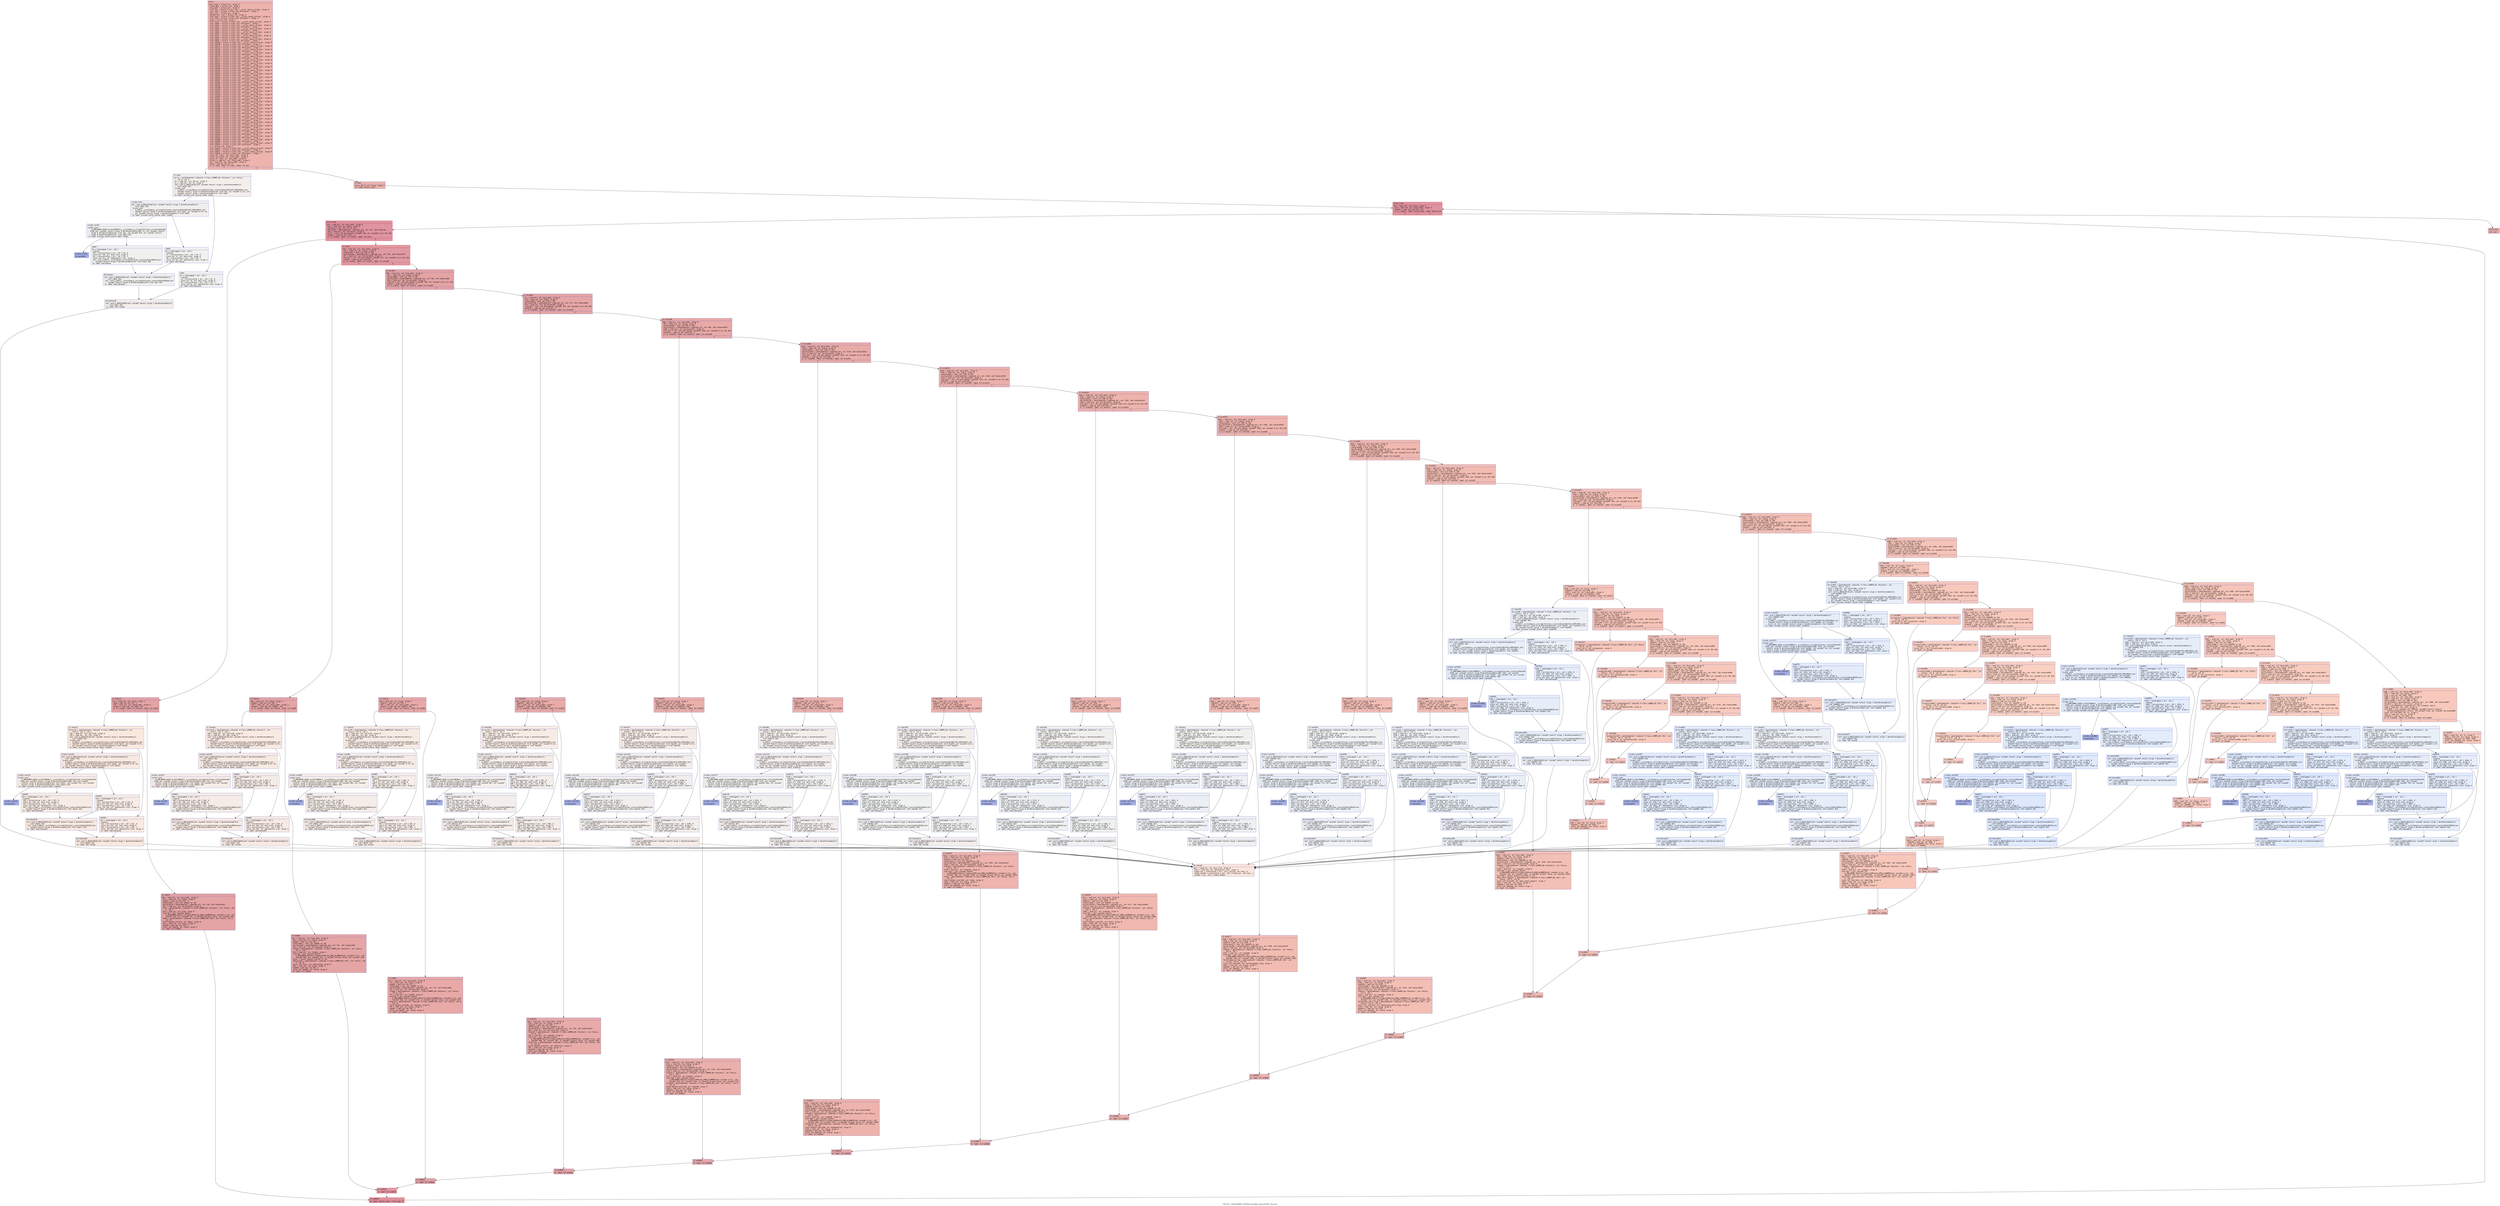 digraph "CFG for '_ZN9LAMMPS_NS3Min13modify_paramsEiPPc' function" {
	label="CFG for '_ZN9LAMMPS_NS3Min13modify_paramsEiPPc' function";

	Node0x55814acdb6e0 [shape=record,color="#3d50c3ff", style=filled, fillcolor="#d6524470" fontname="Courier",label="{entry:\l|  %this.addr = alloca ptr, align 8\l  %narg.addr = alloca i32, align 4\l  %arg.addr = alloca ptr, align 8\l  %ref.tmp = alloca %\"class.std::__cxx11::basic_string\", align 8\l  %ref.tmp2 = alloca %\"class.std::allocator\", align 1\l  %exn.slot = alloca ptr, align 8\l  %ehselector.slot = alloca i32, align 4\l  %ref.tmp3 = alloca %\"class.std::__cxx11::basic_string\", align 8\l  %ref.tmp4 = alloca %\"class.std::allocator\", align 1\l  %iarg = alloca i32, align 4\l  %ref.tmp17 = alloca %\"class.std::__cxx11::basic_string\", align 8\l  %ref.tmp18 = alloca %\"class.std::allocator\", align 1\l  %ref.tmp21 = alloca %\"class.std::__cxx11::basic_string\", align 8\l  %ref.tmp22 = alloca %\"class.std::allocator\", align 1\l  %ref.tmp46 = alloca %\"class.std::__cxx11::basic_string\", align 8\l  %ref.tmp47 = alloca %\"class.std::allocator\", align 1\l  %ref.tmp50 = alloca %\"class.std::__cxx11::basic_string\", align 8\l  %ref.tmp51 = alloca %\"class.std::allocator\", align 1\l  %ref.tmp77 = alloca %\"class.std::__cxx11::basic_string\", align 8\l  %ref.tmp78 = alloca %\"class.std::allocator\", align 1\l  %ref.tmp81 = alloca %\"class.std::__cxx11::basic_string\", align 8\l  %ref.tmp82 = alloca %\"class.std::allocator\", align 1\l  %ref.tmp108 = alloca %\"class.std::__cxx11::basic_string\", align 8\l  %ref.tmp109 = alloca %\"class.std::allocator\", align 1\l  %ref.tmp112 = alloca %\"class.std::__cxx11::basic_string\", align 8\l  %ref.tmp113 = alloca %\"class.std::allocator\", align 1\l  %ref.tmp139 = alloca %\"class.std::__cxx11::basic_string\", align 8\l  %ref.tmp140 = alloca %\"class.std::allocator\", align 1\l  %ref.tmp143 = alloca %\"class.std::__cxx11::basic_string\", align 8\l  %ref.tmp144 = alloca %\"class.std::allocator\", align 1\l  %ref.tmp170 = alloca %\"class.std::__cxx11::basic_string\", align 8\l  %ref.tmp171 = alloca %\"class.std::allocator\", align 1\l  %ref.tmp174 = alloca %\"class.std::__cxx11::basic_string\", align 8\l  %ref.tmp175 = alloca %\"class.std::allocator\", align 1\l  %ref.tmp201 = alloca %\"class.std::__cxx11::basic_string\", align 8\l  %ref.tmp202 = alloca %\"class.std::allocator\", align 1\l  %ref.tmp205 = alloca %\"class.std::__cxx11::basic_string\", align 8\l  %ref.tmp206 = alloca %\"class.std::allocator\", align 1\l  %ref.tmp232 = alloca %\"class.std::__cxx11::basic_string\", align 8\l  %ref.tmp233 = alloca %\"class.std::allocator\", align 1\l  %ref.tmp236 = alloca %\"class.std::__cxx11::basic_string\", align 8\l  %ref.tmp237 = alloca %\"class.std::allocator\", align 1\l  %ref.tmp263 = alloca %\"class.std::__cxx11::basic_string\", align 8\l  %ref.tmp264 = alloca %\"class.std::allocator\", align 1\l  %ref.tmp267 = alloca %\"class.std::__cxx11::basic_string\", align 8\l  %ref.tmp268 = alloca %\"class.std::allocator\", align 1\l  %ref.tmp294 = alloca %\"class.std::__cxx11::basic_string\", align 8\l  %ref.tmp295 = alloca %\"class.std::allocator\", align 1\l  %ref.tmp298 = alloca %\"class.std::__cxx11::basic_string\", align 8\l  %ref.tmp299 = alloca %\"class.std::allocator\", align 1\l  %ref.tmp325 = alloca %\"class.std::__cxx11::basic_string\", align 8\l  %ref.tmp326 = alloca %\"class.std::allocator\", align 1\l  %ref.tmp329 = alloca %\"class.std::__cxx11::basic_string\", align 8\l  %ref.tmp330 = alloca %\"class.std::allocator\", align 1\l  %ref.tmp357 = alloca %\"class.std::__cxx11::basic_string\", align 8\l  %ref.tmp358 = alloca %\"class.std::allocator\", align 1\l  %ref.tmp361 = alloca %\"class.std::__cxx11::basic_string\", align 8\l  %ref.tmp362 = alloca %\"class.std::allocator\", align 1\l  %ref.tmp404 = alloca %\"class.std::__cxx11::basic_string\", align 8\l  %ref.tmp405 = alloca %\"class.std::allocator\", align 1\l  %ref.tmp408 = alloca %\"class.std::__cxx11::basic_string\", align 8\l  %ref.tmp409 = alloca %\"class.std::allocator\", align 1\l  %ref.tmp433 = alloca %\"class.std::__cxx11::basic_string\", align 8\l  %ref.tmp434 = alloca %\"class.std::allocator\", align 1\l  %ref.tmp437 = alloca %\"class.std::__cxx11::basic_string\", align 8\l  %ref.tmp438 = alloca %\"class.std::allocator\", align 1\l  %ref.tmp464 = alloca %\"class.std::__cxx11::basic_string\", align 8\l  %ref.tmp465 = alloca %\"class.std::allocator\", align 1\l  %ref.tmp468 = alloca %\"class.std::__cxx11::basic_string\", align 8\l  %ref.tmp469 = alloca %\"class.std::allocator\", align 1\l  %ref.tmp519 = alloca %\"class.std::__cxx11::basic_string\", align 8\l  %ref.tmp520 = alloca %\"class.std::allocator\", align 1\l  %ref.tmp523 = alloca %\"class.std::__cxx11::basic_string\", align 8\l  %ref.tmp524 = alloca %\"class.std::allocator\", align 1\l  %ref.tmp549 = alloca %\"class.std::__cxx11::basic_string\", align 8\l  %ref.tmp550 = alloca %\"class.std::allocator\", align 1\l  %ref.tmp553 = alloca %\"class.std::__cxx11::basic_string\", align 8\l  %ref.tmp554 = alloca %\"class.std::allocator\", align 1\l  %ref.tmp588 = alloca %\"class.std::__cxx11::basic_string\", align 8\l  %ref.tmp589 = alloca %\"class.std::allocator\", align 1\l  %ref.tmp592 = alloca %\"class.std::__cxx11::basic_string\", align 8\l  %ref.tmp593 = alloca %\"class.std::allocator\", align 1\l  %n = alloca i32, align 4\l  %ref.tmp613 = alloca %\"class.std::__cxx11::basic_string\", align 8\l  %ref.tmp614 = alloca %\"class.std::allocator\", align 1\l  %ref.tmp617 = alloca %\"class.std::__cxx11::basic_string\", align 8\l  %ref.tmp618 = alloca %\"class.std::allocator\", align 1\l  store ptr %this, ptr %this.addr, align 8\l  store i32 %narg, ptr %narg.addr, align 4\l  store ptr %arg, ptr %arg.addr, align 8\l  %this1 = load ptr, ptr %this.addr, align 8\l  %0 = load i32, ptr %narg.addr, align 4\l  %cmp = icmp eq i32 %0, 0\l  br i1 %cmp, label %if.then, label %if.end\l|{<s0>T|<s1>F}}"];
	Node0x55814acdb6e0:s0 -> Node0x55814acdfc50[tooltip="entry -> if.then\nProbability 0.00%" ];
	Node0x55814acdb6e0:s1 -> Node0x55814acdfcc0[tooltip="entry -> if.end\nProbability 100.00%" ];
	Node0x55814acdfc50 [shape=record,color="#3d50c3ff", style=filled, fillcolor="#e5d8d170" fontname="Courier",label="{if.then:\l|  %error = getelementptr inbounds %\"class.LAMMPS_NS::Pointers\", ptr %this1,\l... i32 0, i32 3\l  %1 = load ptr, ptr %error, align 8\l  %2 = load ptr, ptr %1, align 8\l  call void @_ZNSaIcEC1Ev(ptr noundef nonnull align 1 dereferenceable(1)\l... %ref.tmp2) #14\l  invoke void\l... @_ZNSt7__cxx1112basic_stringIcSt11char_traitsIcESaIcEEC2IS3_EEPKcRKS3_(ptr\l... noundef nonnull align 8 dereferenceable(32) %ref.tmp, ptr noundef @.str, ptr\l... noundef nonnull align 1 dereferenceable(1) %ref.tmp2)\l          to label %invoke.cont unwind label %lpad\l}"];
	Node0x55814acdfc50 -> Node0x55814ace0140[tooltip="if.then -> invoke.cont\nProbability 50.00%" ];
	Node0x55814acdfc50 -> Node0x55814acdd8d0[tooltip="if.then -> lpad\nProbability 50.00%" ];
	Node0x55814ace0140 [shape=record,color="#3d50c3ff", style=filled, fillcolor="#e0dbd870" fontname="Courier",label="{invoke.cont:\l|  call void @_ZNSaIcEC1Ev(ptr noundef nonnull align 1 dereferenceable(1)\l... %ref.tmp4) #14\l  invoke void\l... @_ZNSt7__cxx1112basic_stringIcSt11char_traitsIcESaIcEEC2IS3_EEPKcRKS3_(ptr\l... noundef nonnull align 8 dereferenceable(32) %ref.tmp3, ptr noundef @.str.24,\l... ptr noundef nonnull align 1 dereferenceable(1) %ref.tmp4)\l          to label %invoke.cont6 unwind label %lpad5\l}"];
	Node0x55814ace0140 -> Node0x55814acddc50[tooltip="invoke.cont -> invoke.cont6\nProbability 50.00%" ];
	Node0x55814ace0140 -> Node0x55814acddca0[tooltip="invoke.cont -> lpad5\nProbability 50.00%" ];
	Node0x55814acddc50 [shape=record,color="#3d50c3ff", style=filled, fillcolor="#dedcdb70" fontname="Courier",label="{invoke.cont6:\l|  invoke void\l... @_ZN9LAMMPS_NS5Error3allERKNSt7__cxx1112basic_stringIcSt11char_traitsIcESaIcEE\l...EiS8_(ptr noundef nonnull align 8 dereferenceable(196) %2, ptr noundef nonnull\l... align 8 dereferenceable(32) %ref.tmp, i32 noundef 670, ptr noundef nonnull\l... align 8 dereferenceable(32) %ref.tmp3) #15\l          to label %invoke.cont8 unwind label %lpad7\l}"];
	Node0x55814acddc50 -> Node0x55814acddc00[tooltip="invoke.cont6 -> invoke.cont8\nProbability 0.00%" ];
	Node0x55814acddc50 -> Node0x55814acddea0[tooltip="invoke.cont6 -> lpad7\nProbability 100.00%" ];
	Node0x55814acddc00 [shape=record,color="#3d50c3ff", style=filled, fillcolor="#3d50c370" fontname="Courier",label="{invoke.cont8:\l|  unreachable\l}"];
	Node0x55814acdd8d0 [shape=record,color="#3d50c3ff", style=filled, fillcolor="#e0dbd870" fontname="Courier",label="{lpad:\l|  %3 = landingpad \{ ptr, i32 \}\l          cleanup\l  %4 = extractvalue \{ ptr, i32 \} %3, 0\l  store ptr %4, ptr %exn.slot, align 8\l  %5 = extractvalue \{ ptr, i32 \} %3, 1\l  store i32 %5, ptr %ehselector.slot, align 4\l  br label %ehcleanup10\l}"];
	Node0x55814acdd8d0 -> Node0x55814ace1470[tooltip="lpad -> ehcleanup10\nProbability 100.00%" ];
	Node0x55814acddca0 [shape=record,color="#3d50c3ff", style=filled, fillcolor="#dedcdb70" fontname="Courier",label="{lpad5:\l|  %6 = landingpad \{ ptr, i32 \}\l          cleanup\l  %7 = extractvalue \{ ptr, i32 \} %6, 0\l  store ptr %7, ptr %exn.slot, align 8\l  %8 = extractvalue \{ ptr, i32 \} %6, 1\l  store i32 %8, ptr %ehselector.slot, align 4\l  br label %ehcleanup\l}"];
	Node0x55814acddca0 -> Node0x55814ace17c0[tooltip="lpad5 -> ehcleanup\nProbability 100.00%" ];
	Node0x55814acddea0 [shape=record,color="#3d50c3ff", style=filled, fillcolor="#dedcdb70" fontname="Courier",label="{lpad7:\l|  %9 = landingpad \{ ptr, i32 \}\l          cleanup\l  %10 = extractvalue \{ ptr, i32 \} %9, 0\l  store ptr %10, ptr %exn.slot, align 8\l  %11 = extractvalue \{ ptr, i32 \} %9, 1\l  store i32 %11, ptr %ehselector.slot, align 4\l  call void @_ZNSt7__cxx1112basic_stringIcSt11char_traitsIcESaIcEED1Ev(ptr\l... noundef nonnull align 8 dereferenceable(32) %ref.tmp3) #14\l  br label %ehcleanup\l}"];
	Node0x55814acddea0 -> Node0x55814ace17c0[tooltip="lpad7 -> ehcleanup\nProbability 100.00%" ];
	Node0x55814ace17c0 [shape=record,color="#3d50c3ff", style=filled, fillcolor="#e0dbd870" fontname="Courier",label="{ehcleanup:\l|  call void @_ZNSaIcED1Ev(ptr noundef nonnull align 1 dereferenceable(1)\l... %ref.tmp4) #14\l  call void @_ZNSt7__cxx1112basic_stringIcSt11char_traitsIcESaIcEED1Ev(ptr\l... noundef nonnull align 8 dereferenceable(32) %ref.tmp) #14\l  br label %ehcleanup10\l}"];
	Node0x55814ace17c0 -> Node0x55814ace1470[tooltip="ehcleanup -> ehcleanup10\nProbability 100.00%" ];
	Node0x55814ace1470 [shape=record,color="#3d50c3ff", style=filled, fillcolor="#e5d8d170" fontname="Courier",label="{ehcleanup10:\l|  call void @_ZNSaIcED1Ev(ptr noundef nonnull align 1 dereferenceable(1)\l... %ref.tmp2) #14\l  br label %eh.resume\l}"];
	Node0x55814ace1470 -> Node0x55814ace2070[tooltip="ehcleanup10 -> eh.resume\nProbability 100.00%" ];
	Node0x55814acdfcc0 [shape=record,color="#3d50c3ff", style=filled, fillcolor="#d6524470" fontname="Courier",label="{if.end:\l|  store i32 0, ptr %iarg, align 4\l  br label %while.cond\l}"];
	Node0x55814acdfcc0 -> Node0x55814ace21d0[tooltip="if.end -> while.cond\nProbability 100.00%" ];
	Node0x55814ace21d0 [shape=record,color="#b70d28ff", style=filled, fillcolor="#b70d2870" fontname="Courier",label="{while.cond:\l|  %12 = load i32, ptr %iarg, align 4\l  %13 = load i32, ptr %narg.addr, align 4\l  %cmp11 = icmp slt i32 %12, %13\l  br i1 %cmp11, label %while.body, label %while.end\l|{<s0>T|<s1>F}}"];
	Node0x55814ace21d0:s0 -> Node0x55814ace2450[tooltip="while.cond -> while.body\nProbability 96.88%" ];
	Node0x55814ace21d0:s1 -> Node0x55814ace24d0[tooltip="while.cond -> while.end\nProbability 3.12%" ];
	Node0x55814ace2450 [shape=record,color="#b70d28ff", style=filled, fillcolor="#b70d2870" fontname="Courier",label="{while.body:\l|  %14 = load ptr, ptr %arg.addr, align 8\l  %15 = load i32, ptr %iarg, align 4\l  %idxprom = sext i32 %15 to i64\l  %arrayidx = getelementptr inbounds ptr, ptr %14, i64 %idxprom\l  %16 = load ptr, ptr %arrayidx, align 8\l  %call = call i32 @strcmp(ptr noundef %16, ptr noundef @.str.25) #16\l  %cmp12 = icmp eq i32 %call, 0\l  br i1 %cmp12, label %if.then13, label %if.else\l|{<s0>T|<s1>F}}"];
	Node0x55814ace2450:s0 -> Node0x55814ace2ae0[tooltip="while.body -> if.then13\nProbability 37.50%" ];
	Node0x55814ace2450:s1 -> Node0x55814ace2b60[tooltip="while.body -> if.else\nProbability 62.50%" ];
	Node0x55814ace2ae0 [shape=record,color="#3d50c3ff", style=filled, fillcolor="#c32e3170" fontname="Courier",label="{if.then13:\l|  %17 = load i32, ptr %iarg, align 4\l  %add = add nsw i32 %17, 2\l  %18 = load i32, ptr %narg.addr, align 4\l  %cmp14 = icmp sgt i32 %add, %18\l  br i1 %cmp14, label %if.then15, label %if.end31\l|{<s0>T|<s1>F}}"];
	Node0x55814ace2ae0:s0 -> Node0x55814ace2ee0[tooltip="if.then13 -> if.then15\nProbability 0.00%" ];
	Node0x55814ace2ae0:s1 -> Node0x55814ace2f60[tooltip="if.then13 -> if.end31\nProbability 100.00%" ];
	Node0x55814ace2ee0 [shape=record,color="#3d50c3ff", style=filled, fillcolor="#f2cab570" fontname="Courier",label="{if.then15:\l|  %error16 = getelementptr inbounds %\"class.LAMMPS_NS::Pointers\", ptr\l... %this1, i32 0, i32 3\l  %19 = load ptr, ptr %error16, align 8\l  %20 = load ptr, ptr %19, align 8\l  call void @_ZNSaIcEC1Ev(ptr noundef nonnull align 1 dereferenceable(1)\l... %ref.tmp18) #14\l  invoke void\l... @_ZNSt7__cxx1112basic_stringIcSt11char_traitsIcESaIcEEC2IS3_EEPKcRKS3_(ptr\l... noundef nonnull align 8 dereferenceable(32) %ref.tmp17, ptr noundef @.str,\l... ptr noundef nonnull align 1 dereferenceable(1) %ref.tmp18)\l          to label %invoke.cont20 unwind label %lpad19\l}"];
	Node0x55814ace2ee0 -> Node0x55814ace3450[tooltip="if.then15 -> invoke.cont20\nProbability 50.00%" ];
	Node0x55814ace2ee0 -> Node0x55814ace34d0[tooltip="if.then15 -> lpad19\nProbability 50.00%" ];
	Node0x55814ace3450 [shape=record,color="#3d50c3ff", style=filled, fillcolor="#efcebd70" fontname="Courier",label="{invoke.cont20:\l|  call void @_ZNSaIcEC1Ev(ptr noundef nonnull align 1 dereferenceable(1)\l... %ref.tmp22) #14\l  invoke void\l... @_ZNSt7__cxx1112basic_stringIcSt11char_traitsIcESaIcEEC2IS3_EEPKcRKS3_(ptr\l... noundef nonnull align 8 dereferenceable(32) %ref.tmp21, ptr noundef @.str.24,\l... ptr noundef nonnull align 1 dereferenceable(1) %ref.tmp22)\l          to label %invoke.cont24 unwind label %lpad23\l}"];
	Node0x55814ace3450 -> Node0x55814ace3850[tooltip="invoke.cont20 -> invoke.cont24\nProbability 50.00%" ];
	Node0x55814ace3450 -> Node0x55814ace38a0[tooltip="invoke.cont20 -> lpad23\nProbability 50.00%" ];
	Node0x55814ace3850 [shape=record,color="#3d50c3ff", style=filled, fillcolor="#ecd3c570" fontname="Courier",label="{invoke.cont24:\l|  invoke void\l... @_ZN9LAMMPS_NS5Error3allERKNSt7__cxx1112basic_stringIcSt11char_traitsIcESaIcEE\l...EiS8_(ptr noundef nonnull align 8 dereferenceable(196) %20, ptr noundef\l... nonnull align 8 dereferenceable(32) %ref.tmp17, i32 noundef 675, ptr noundef\l... nonnull align 8 dereferenceable(32) %ref.tmp21) #15\l          to label %invoke.cont26 unwind label %lpad25\l}"];
	Node0x55814ace3850 -> Node0x55814ace3800[tooltip="invoke.cont24 -> invoke.cont26\nProbability 0.00%" ];
	Node0x55814ace3850 -> Node0x55814ace3bc0[tooltip="invoke.cont24 -> lpad25\nProbability 100.00%" ];
	Node0x55814ace3800 [shape=record,color="#3d50c3ff", style=filled, fillcolor="#3d50c370" fontname="Courier",label="{invoke.cont26:\l|  unreachable\l}"];
	Node0x55814ace34d0 [shape=record,color="#3d50c3ff", style=filled, fillcolor="#efcebd70" fontname="Courier",label="{lpad19:\l|  %21 = landingpad \{ ptr, i32 \}\l          cleanup\l  %22 = extractvalue \{ ptr, i32 \} %21, 0\l  store ptr %22, ptr %exn.slot, align 8\l  %23 = extractvalue \{ ptr, i32 \} %21, 1\l  store i32 %23, ptr %ehselector.slot, align 4\l  br label %ehcleanup30\l}"];
	Node0x55814ace34d0 -> Node0x55814ace4180[tooltip="lpad19 -> ehcleanup30\nProbability 100.00%" ];
	Node0x55814ace38a0 [shape=record,color="#3d50c3ff", style=filled, fillcolor="#ecd3c570" fontname="Courier",label="{lpad23:\l|  %24 = landingpad \{ ptr, i32 \}\l          cleanup\l  %25 = extractvalue \{ ptr, i32 \} %24, 0\l  store ptr %25, ptr %exn.slot, align 8\l  %26 = extractvalue \{ ptr, i32 \} %24, 1\l  store i32 %26, ptr %ehselector.slot, align 4\l  br label %ehcleanup28\l}"];
	Node0x55814ace38a0 -> Node0x55814ace44d0[tooltip="lpad23 -> ehcleanup28\nProbability 100.00%" ];
	Node0x55814ace3bc0 [shape=record,color="#3d50c3ff", style=filled, fillcolor="#ecd3c570" fontname="Courier",label="{lpad25:\l|  %27 = landingpad \{ ptr, i32 \}\l          cleanup\l  %28 = extractvalue \{ ptr, i32 \} %27, 0\l  store ptr %28, ptr %exn.slot, align 8\l  %29 = extractvalue \{ ptr, i32 \} %27, 1\l  store i32 %29, ptr %ehselector.slot, align 4\l  call void @_ZNSt7__cxx1112basic_stringIcSt11char_traitsIcESaIcEED1Ev(ptr\l... noundef nonnull align 8 dereferenceable(32) %ref.tmp21) #14\l  br label %ehcleanup28\l}"];
	Node0x55814ace3bc0 -> Node0x55814ace44d0[tooltip="lpad25 -> ehcleanup28\nProbability 100.00%" ];
	Node0x55814ace44d0 [shape=record,color="#3d50c3ff", style=filled, fillcolor="#efcebd70" fontname="Courier",label="{ehcleanup28:\l|  call void @_ZNSaIcED1Ev(ptr noundef nonnull align 1 dereferenceable(1)\l... %ref.tmp22) #14\l  call void @_ZNSt7__cxx1112basic_stringIcSt11char_traitsIcESaIcEED1Ev(ptr\l... noundef nonnull align 8 dereferenceable(32) %ref.tmp17) #14\l  br label %ehcleanup30\l}"];
	Node0x55814ace44d0 -> Node0x55814ace4180[tooltip="ehcleanup28 -> ehcleanup30\nProbability 100.00%" ];
	Node0x55814ace4180 [shape=record,color="#3d50c3ff", style=filled, fillcolor="#f2cab570" fontname="Courier",label="{ehcleanup30:\l|  call void @_ZNSaIcED1Ev(ptr noundef nonnull align 1 dereferenceable(1)\l... %ref.tmp18) #14\l  br label %eh.resume\l}"];
	Node0x55814ace4180 -> Node0x55814ace2070[tooltip="ehcleanup30 -> eh.resume\nProbability 100.00%" ];
	Node0x55814ace2f60 [shape=record,color="#3d50c3ff", style=filled, fillcolor="#c32e3170" fontname="Courier",label="{if.end31:\l|  %30 = load ptr, ptr %arg.addr, align 8\l  %31 = load i32, ptr %iarg, align 4\l  %add32 = add nsw i32 %31, 1\l  %idxprom33 = sext i32 %add32 to i64\l  %arrayidx34 = getelementptr inbounds ptr, ptr %30, i64 %idxprom33\l  %32 = load ptr, ptr %arrayidx34, align 8\l  %lmp = getelementptr inbounds %\"class.LAMMPS_NS::Pointers\", ptr %this1, i32\l... 0, i32 1\l  %33 = load ptr, ptr %lmp, align 8\l  %call35 = call noundef double\l... @_ZN9LAMMPS_NS5utils7numericEPKciS2_bPNS_6LAMMPSE(ptr noundef @.str, i32\l... noundef 676, ptr noundef %32, i1 noundef zeroext false, ptr noundef %33)\l  %dmax = getelementptr inbounds %\"class.LAMMPS_NS::Min\", ptr %this1, i32 0,\l... i32 18\l  store double %call35, ptr %dmax, align 8\l  %34 = load i32, ptr %iarg, align 4\l  %add36 = add nsw i32 %34, 2\l  store i32 %add36, ptr %iarg, align 4\l  br label %if.end643\l}"];
	Node0x55814ace2f60 -> Node0x55814ace58f0[tooltip="if.end31 -> if.end643\nProbability 100.00%" ];
	Node0x55814ace2b60 [shape=record,color="#b70d28ff", style=filled, fillcolor="#bb1b2c70" fontname="Courier",label="{if.else:\l|  %35 = load ptr, ptr %arg.addr, align 8\l  %36 = load i32, ptr %iarg, align 4\l  %idxprom37 = sext i32 %36 to i64\l  %arrayidx38 = getelementptr inbounds ptr, ptr %35, i64 %idxprom37\l  %37 = load ptr, ptr %arrayidx38, align 8\l  %call39 = call i32 @strcmp(ptr noundef %37, ptr noundef @.str.26) #16\l  %cmp40 = icmp eq i32 %call39, 0\l  br i1 %cmp40, label %if.then41, label %if.else67\l|{<s0>T|<s1>F}}"];
	Node0x55814ace2b60:s0 -> Node0x55814ace5ea0[tooltip="if.else -> if.then41\nProbability 37.50%" ];
	Node0x55814ace2b60:s1 -> Node0x55814ace5f20[tooltip="if.else -> if.else67\nProbability 62.50%" ];
	Node0x55814ace5ea0 [shape=record,color="#3d50c3ff", style=filled, fillcolor="#c5333470" fontname="Courier",label="{if.then41:\l|  %38 = load i32, ptr %iarg, align 4\l  %add42 = add nsw i32 %38, 2\l  %39 = load i32, ptr %narg.addr, align 4\l  %cmp43 = icmp sgt i32 %add42, %39\l  br i1 %cmp43, label %if.then44, label %if.end60\l|{<s0>T|<s1>F}}"];
	Node0x55814ace5ea0:s0 -> Node0x55814ace62b0[tooltip="if.then41 -> if.then44\nProbability 0.00%" ];
	Node0x55814ace5ea0:s1 -> Node0x55814ace6330[tooltip="if.then41 -> if.end60\nProbability 100.00%" ];
	Node0x55814ace62b0 [shape=record,color="#3d50c3ff", style=filled, fillcolor="#efcebd70" fontname="Courier",label="{if.then44:\l|  %error45 = getelementptr inbounds %\"class.LAMMPS_NS::Pointers\", ptr\l... %this1, i32 0, i32 3\l  %40 = load ptr, ptr %error45, align 8\l  %41 = load ptr, ptr %40, align 8\l  call void @_ZNSaIcEC1Ev(ptr noundef nonnull align 1 dereferenceable(1)\l... %ref.tmp47) #14\l  invoke void\l... @_ZNSt7__cxx1112basic_stringIcSt11char_traitsIcESaIcEEC2IS3_EEPKcRKS3_(ptr\l... noundef nonnull align 8 dereferenceable(32) %ref.tmp46, ptr noundef @.str,\l... ptr noundef nonnull align 1 dereferenceable(1) %ref.tmp47)\l          to label %invoke.cont49 unwind label %lpad48\l}"];
	Node0x55814ace62b0 -> Node0x55814ace67c0[tooltip="if.then44 -> invoke.cont49\nProbability 50.00%" ];
	Node0x55814ace62b0 -> Node0x55814ace6840[tooltip="if.then44 -> lpad48\nProbability 50.00%" ];
	Node0x55814ace67c0 [shape=record,color="#3d50c3ff", style=filled, fillcolor="#eed0c070" fontname="Courier",label="{invoke.cont49:\l|  call void @_ZNSaIcEC1Ev(ptr noundef nonnull align 1 dereferenceable(1)\l... %ref.tmp51) #14\l  invoke void\l... @_ZNSt7__cxx1112basic_stringIcSt11char_traitsIcESaIcEEC2IS3_EEPKcRKS3_(ptr\l... noundef nonnull align 8 dereferenceable(32) %ref.tmp50, ptr noundef @.str.24,\l... ptr noundef nonnull align 1 dereferenceable(1) %ref.tmp51)\l          to label %invoke.cont53 unwind label %lpad52\l}"];
	Node0x55814ace67c0 -> Node0x55814ace6bc0[tooltip="invoke.cont49 -> invoke.cont53\nProbability 50.00%" ];
	Node0x55814ace67c0 -> Node0x55814ace6c10[tooltip="invoke.cont49 -> lpad52\nProbability 50.00%" ];
	Node0x55814ace6bc0 [shape=record,color="#3d50c3ff", style=filled, fillcolor="#ead5c970" fontname="Courier",label="{invoke.cont53:\l|  invoke void\l... @_ZN9LAMMPS_NS5Error3allERKNSt7__cxx1112basic_stringIcSt11char_traitsIcESaIcEE\l...EiS8_(ptr noundef nonnull align 8 dereferenceable(196) %41, ptr noundef\l... nonnull align 8 dereferenceable(32) %ref.tmp46, i32 noundef 679, ptr noundef\l... nonnull align 8 dereferenceable(32) %ref.tmp50) #15\l          to label %invoke.cont55 unwind label %lpad54\l}"];
	Node0x55814ace6bc0 -> Node0x55814ace6b70[tooltip="invoke.cont53 -> invoke.cont55\nProbability 0.00%" ];
	Node0x55814ace6bc0 -> Node0x55814ace6f30[tooltip="invoke.cont53 -> lpad54\nProbability 100.00%" ];
	Node0x55814ace6b70 [shape=record,color="#3d50c3ff", style=filled, fillcolor="#3d50c370" fontname="Courier",label="{invoke.cont55:\l|  unreachable\l}"];
	Node0x55814ace6840 [shape=record,color="#3d50c3ff", style=filled, fillcolor="#eed0c070" fontname="Courier",label="{lpad48:\l|  %42 = landingpad \{ ptr, i32 \}\l          cleanup\l  %43 = extractvalue \{ ptr, i32 \} %42, 0\l  store ptr %43, ptr %exn.slot, align 8\l  %44 = extractvalue \{ ptr, i32 \} %42, 1\l  store i32 %44, ptr %ehselector.slot, align 4\l  br label %ehcleanup59\l}"];
	Node0x55814ace6840 -> Node0x55814ace74f0[tooltip="lpad48 -> ehcleanup59\nProbability 100.00%" ];
	Node0x55814ace6c10 [shape=record,color="#3d50c3ff", style=filled, fillcolor="#ead5c970" fontname="Courier",label="{lpad52:\l|  %45 = landingpad \{ ptr, i32 \}\l          cleanup\l  %46 = extractvalue \{ ptr, i32 \} %45, 0\l  store ptr %46, ptr %exn.slot, align 8\l  %47 = extractvalue \{ ptr, i32 \} %45, 1\l  store i32 %47, ptr %ehselector.slot, align 4\l  br label %ehcleanup57\l}"];
	Node0x55814ace6c10 -> Node0x55814ace8050[tooltip="lpad52 -> ehcleanup57\nProbability 100.00%" ];
	Node0x55814ace6f30 [shape=record,color="#3d50c3ff", style=filled, fillcolor="#ead5c970" fontname="Courier",label="{lpad54:\l|  %48 = landingpad \{ ptr, i32 \}\l          cleanup\l  %49 = extractvalue \{ ptr, i32 \} %48, 0\l  store ptr %49, ptr %exn.slot, align 8\l  %50 = extractvalue \{ ptr, i32 \} %48, 1\l  store i32 %50, ptr %ehselector.slot, align 4\l  call void @_ZNSt7__cxx1112basic_stringIcSt11char_traitsIcESaIcEED1Ev(ptr\l... noundef nonnull align 8 dereferenceable(32) %ref.tmp50) #14\l  br label %ehcleanup57\l}"];
	Node0x55814ace6f30 -> Node0x55814ace8050[tooltip="lpad54 -> ehcleanup57\nProbability 100.00%" ];
	Node0x55814ace8050 [shape=record,color="#3d50c3ff", style=filled, fillcolor="#eed0c070" fontname="Courier",label="{ehcleanup57:\l|  call void @_ZNSaIcED1Ev(ptr noundef nonnull align 1 dereferenceable(1)\l... %ref.tmp51) #14\l  call void @_ZNSt7__cxx1112basic_stringIcSt11char_traitsIcESaIcEED1Ev(ptr\l... noundef nonnull align 8 dereferenceable(32) %ref.tmp46) #14\l  br label %ehcleanup59\l}"];
	Node0x55814ace8050 -> Node0x55814ace74f0[tooltip="ehcleanup57 -> ehcleanup59\nProbability 100.00%" ];
	Node0x55814ace74f0 [shape=record,color="#3d50c3ff", style=filled, fillcolor="#efcebd70" fontname="Courier",label="{ehcleanup59:\l|  call void @_ZNSaIcED1Ev(ptr noundef nonnull align 1 dereferenceable(1)\l... %ref.tmp47) #14\l  br label %eh.resume\l}"];
	Node0x55814ace74f0 -> Node0x55814ace2070[tooltip="ehcleanup59 -> eh.resume\nProbability 100.00%" ];
	Node0x55814ace6330 [shape=record,color="#3d50c3ff", style=filled, fillcolor="#c5333470" fontname="Courier",label="{if.end60:\l|  %51 = load ptr, ptr %arg.addr, align 8\l  %52 = load i32, ptr %iarg, align 4\l  %add61 = add nsw i32 %52, 1\l  %idxprom62 = sext i32 %add61 to i64\l  %arrayidx63 = getelementptr inbounds ptr, ptr %51, i64 %idxprom62\l  %53 = load ptr, ptr %arrayidx63, align 8\l  %lmp64 = getelementptr inbounds %\"class.LAMMPS_NS::Pointers\", ptr %this1,\l... i32 0, i32 1\l  %54 = load ptr, ptr %lmp64, align 8\l  %call65 = call noundef double\l... @_ZN9LAMMPS_NS5utils7numericEPKciS2_bPNS_6LAMMPSE(ptr noundef @.str, i32\l... noundef 680, ptr noundef %53, i1 noundef zeroext false, ptr noundef %54)\l  %conv = fptosi double %call65 to i32\l  %delaystep = getelementptr inbounds %\"class.LAMMPS_NS::Min\", ptr %this1, i32\l... 0, i32 22\l  store i32 %conv, ptr %delaystep, align 8\l  %55 = load i32, ptr %iarg, align 4\l  %add66 = add nsw i32 %55, 2\l  store i32 %add66, ptr %iarg, align 4\l  br label %if.end642\l}"];
	Node0x55814ace6330 -> Node0x55814ace9410[tooltip="if.end60 -> if.end642\nProbability 100.00%" ];
	Node0x55814ace5f20 [shape=record,color="#3d50c3ff", style=filled, fillcolor="#c32e3170" fontname="Courier",label="{if.else67:\l|  %56 = load ptr, ptr %arg.addr, align 8\l  %57 = load i32, ptr %iarg, align 4\l  %idxprom68 = sext i32 %57 to i64\l  %arrayidx69 = getelementptr inbounds ptr, ptr %56, i64 %idxprom68\l  %58 = load ptr, ptr %arrayidx69, align 8\l  %call70 = call i32 @strcmp(ptr noundef %58, ptr noundef @.str.27) #16\l  %cmp71 = icmp eq i32 %call70, 0\l  br i1 %cmp71, label %if.then72, label %if.else98\l|{<s0>T|<s1>F}}"];
	Node0x55814ace5f20:s0 -> Node0x55814ace99f0[tooltip="if.else67 -> if.then72\nProbability 37.50%" ];
	Node0x55814ace5f20:s1 -> Node0x55814ace9a70[tooltip="if.else67 -> if.else98\nProbability 62.50%" ];
	Node0x55814ace99f0 [shape=record,color="#3d50c3ff", style=filled, fillcolor="#ca3b3770" fontname="Courier",label="{if.then72:\l|  %59 = load i32, ptr %iarg, align 4\l  %add73 = add nsw i32 %59, 2\l  %60 = load i32, ptr %narg.addr, align 4\l  %cmp74 = icmp sgt i32 %add73, %60\l  br i1 %cmp74, label %if.then75, label %if.end91\l|{<s0>T|<s1>F}}"];
	Node0x55814ace99f0:s0 -> Node0x55814ace9e00[tooltip="if.then72 -> if.then75\nProbability 0.00%" ];
	Node0x55814ace99f0:s1 -> Node0x55814ace9e80[tooltip="if.then72 -> if.end91\nProbability 100.00%" ];
	Node0x55814ace9e00 [shape=record,color="#3d50c3ff", style=filled, fillcolor="#eed0c070" fontname="Courier",label="{if.then75:\l|  %error76 = getelementptr inbounds %\"class.LAMMPS_NS::Pointers\", ptr\l... %this1, i32 0, i32 3\l  %61 = load ptr, ptr %error76, align 8\l  %62 = load ptr, ptr %61, align 8\l  call void @_ZNSaIcEC1Ev(ptr noundef nonnull align 1 dereferenceable(1)\l... %ref.tmp78) #14\l  invoke void\l... @_ZNSt7__cxx1112basic_stringIcSt11char_traitsIcESaIcEEC2IS3_EEPKcRKS3_(ptr\l... noundef nonnull align 8 dereferenceable(32) %ref.tmp77, ptr noundef @.str,\l... ptr noundef nonnull align 1 dereferenceable(1) %ref.tmp78)\l          to label %invoke.cont80 unwind label %lpad79\l}"];
	Node0x55814ace9e00 -> Node0x55814acea310[tooltip="if.then75 -> invoke.cont80\nProbability 50.00%" ];
	Node0x55814ace9e00 -> Node0x55814acea390[tooltip="if.then75 -> lpad79\nProbability 50.00%" ];
	Node0x55814acea310 [shape=record,color="#3d50c3ff", style=filled, fillcolor="#ead5c970" fontname="Courier",label="{invoke.cont80:\l|  call void @_ZNSaIcEC1Ev(ptr noundef nonnull align 1 dereferenceable(1)\l... %ref.tmp82) #14\l  invoke void\l... @_ZNSt7__cxx1112basic_stringIcSt11char_traitsIcESaIcEEC2IS3_EEPKcRKS3_(ptr\l... noundef nonnull align 8 dereferenceable(32) %ref.tmp81, ptr noundef @.str.24,\l... ptr noundef nonnull align 1 dereferenceable(1) %ref.tmp82)\l          to label %invoke.cont84 unwind label %lpad83\l}"];
	Node0x55814acea310 -> Node0x55814acea6b0[tooltip="invoke.cont80 -> invoke.cont84\nProbability 50.00%" ];
	Node0x55814acea310 -> Node0x55814acea700[tooltip="invoke.cont80 -> lpad83\nProbability 50.00%" ];
	Node0x55814acea6b0 [shape=record,color="#3d50c3ff", style=filled, fillcolor="#e8d6cc70" fontname="Courier",label="{invoke.cont84:\l|  invoke void\l... @_ZN9LAMMPS_NS5Error3allERKNSt7__cxx1112basic_stringIcSt11char_traitsIcESaIcEE\l...EiS8_(ptr noundef nonnull align 8 dereferenceable(196) %62, ptr noundef\l... nonnull align 8 dereferenceable(32) %ref.tmp77, i32 noundef 683, ptr noundef\l... nonnull align 8 dereferenceable(32) %ref.tmp81) #15\l          to label %invoke.cont86 unwind label %lpad85\l}"];
	Node0x55814acea6b0 -> Node0x55814acea660[tooltip="invoke.cont84 -> invoke.cont86\nProbability 0.00%" ];
	Node0x55814acea6b0 -> Node0x55814aceaa20[tooltip="invoke.cont84 -> lpad85\nProbability 100.00%" ];
	Node0x55814acea660 [shape=record,color="#3d50c3ff", style=filled, fillcolor="#3d50c370" fontname="Courier",label="{invoke.cont86:\l|  unreachable\l}"];
	Node0x55814acea390 [shape=record,color="#3d50c3ff", style=filled, fillcolor="#ead5c970" fontname="Courier",label="{lpad79:\l|  %63 = landingpad \{ ptr, i32 \}\l          cleanup\l  %64 = extractvalue \{ ptr, i32 \} %63, 0\l  store ptr %64, ptr %exn.slot, align 8\l  %65 = extractvalue \{ ptr, i32 \} %63, 1\l  store i32 %65, ptr %ehselector.slot, align 4\l  br label %ehcleanup90\l}"];
	Node0x55814acea390 -> Node0x55814aceafe0[tooltip="lpad79 -> ehcleanup90\nProbability 100.00%" ];
	Node0x55814acea700 [shape=record,color="#3d50c3ff", style=filled, fillcolor="#e8d6cc70" fontname="Courier",label="{lpad83:\l|  %66 = landingpad \{ ptr, i32 \}\l          cleanup\l  %67 = extractvalue \{ ptr, i32 \} %66, 0\l  store ptr %67, ptr %exn.slot, align 8\l  %68 = extractvalue \{ ptr, i32 \} %66, 1\l  store i32 %68, ptr %ehselector.slot, align 4\l  br label %ehcleanup88\l}"];
	Node0x55814acea700 -> Node0x55814aceb330[tooltip="lpad83 -> ehcleanup88\nProbability 100.00%" ];
	Node0x55814aceaa20 [shape=record,color="#3d50c3ff", style=filled, fillcolor="#e8d6cc70" fontname="Courier",label="{lpad85:\l|  %69 = landingpad \{ ptr, i32 \}\l          cleanup\l  %70 = extractvalue \{ ptr, i32 \} %69, 0\l  store ptr %70, ptr %exn.slot, align 8\l  %71 = extractvalue \{ ptr, i32 \} %69, 1\l  store i32 %71, ptr %ehselector.slot, align 4\l  call void @_ZNSt7__cxx1112basic_stringIcSt11char_traitsIcESaIcEED1Ev(ptr\l... noundef nonnull align 8 dereferenceable(32) %ref.tmp81) #14\l  br label %ehcleanup88\l}"];
	Node0x55814aceaa20 -> Node0x55814aceb330[tooltip="lpad85 -> ehcleanup88\nProbability 100.00%" ];
	Node0x55814aceb330 [shape=record,color="#3d50c3ff", style=filled, fillcolor="#ead5c970" fontname="Courier",label="{ehcleanup88:\l|  call void @_ZNSaIcED1Ev(ptr noundef nonnull align 1 dereferenceable(1)\l... %ref.tmp82) #14\l  call void @_ZNSt7__cxx1112basic_stringIcSt11char_traitsIcESaIcEED1Ev(ptr\l... noundef nonnull align 8 dereferenceable(32) %ref.tmp77) #14\l  br label %ehcleanup90\l}"];
	Node0x55814aceb330 -> Node0x55814aceafe0[tooltip="ehcleanup88 -> ehcleanup90\nProbability 100.00%" ];
	Node0x55814aceafe0 [shape=record,color="#3d50c3ff", style=filled, fillcolor="#eed0c070" fontname="Courier",label="{ehcleanup90:\l|  call void @_ZNSaIcED1Ev(ptr noundef nonnull align 1 dereferenceable(1)\l... %ref.tmp78) #14\l  br label %eh.resume\l}"];
	Node0x55814aceafe0 -> Node0x55814ace2070[tooltip="ehcleanup90 -> eh.resume\nProbability 100.00%" ];
	Node0x55814ace9e80 [shape=record,color="#3d50c3ff", style=filled, fillcolor="#ca3b3770" fontname="Courier",label="{if.end91:\l|  %72 = load ptr, ptr %arg.addr, align 8\l  %73 = load i32, ptr %iarg, align 4\l  %add92 = add nsw i32 %73, 1\l  %idxprom93 = sext i32 %add92 to i64\l  %arrayidx94 = getelementptr inbounds ptr, ptr %72, i64 %idxprom93\l  %74 = load ptr, ptr %arrayidx94, align 8\l  %lmp95 = getelementptr inbounds %\"class.LAMMPS_NS::Pointers\", ptr %this1,\l... i32 0, i32 1\l  %75 = load ptr, ptr %lmp95, align 8\l  %call96 = call noundef double\l... @_ZN9LAMMPS_NS5utils7numericEPKciS2_bPNS_6LAMMPSE(ptr noundef @.str, i32\l... noundef 684, ptr noundef %74, i1 noundef zeroext false, ptr noundef %75)\l  %dtgrow = getelementptr inbounds %\"class.LAMMPS_NS::Min\", ptr %this1, i32 0,\l... i32 23\l  store double %call96, ptr %dtgrow, align 8\l  %76 = load i32, ptr %iarg, align 4\l  %add97 = add nsw i32 %76, 2\l  store i32 %add97, ptr %iarg, align 4\l  br label %if.end641\l}"];
	Node0x55814ace9e80 -> Node0x55814acec640[tooltip="if.end91 -> if.end641\nProbability 100.00%" ];
	Node0x55814ace9a70 [shape=record,color="#3d50c3ff", style=filled, fillcolor="#c5333470" fontname="Courier",label="{if.else98:\l|  %77 = load ptr, ptr %arg.addr, align 8\l  %78 = load i32, ptr %iarg, align 4\l  %idxprom99 = sext i32 %78 to i64\l  %arrayidx100 = getelementptr inbounds ptr, ptr %77, i64 %idxprom99\l  %79 = load ptr, ptr %arrayidx100, align 8\l  %call101 = call i32 @strcmp(ptr noundef %79, ptr noundef @.str.28) #16\l  %cmp102 = icmp eq i32 %call101, 0\l  br i1 %cmp102, label %if.then103, label %if.else129\l|{<s0>T|<s1>F}}"];
	Node0x55814ace9a70:s0 -> Node0x55814ace0440[tooltip="if.else98 -> if.then103\nProbability 37.50%" ];
	Node0x55814ace9a70:s1 -> Node0x55814ace04c0[tooltip="if.else98 -> if.else129\nProbability 62.50%" ];
	Node0x55814ace0440 [shape=record,color="#3d50c3ff", style=filled, fillcolor="#cc403a70" fontname="Courier",label="{if.then103:\l|  %80 = load i32, ptr %iarg, align 4\l  %add104 = add nsw i32 %80, 2\l  %81 = load i32, ptr %narg.addr, align 4\l  %cmp105 = icmp sgt i32 %add104, %81\l  br i1 %cmp105, label %if.then106, label %if.end122\l|{<s0>T|<s1>F}}"];
	Node0x55814ace0440:s0 -> Node0x55814ace0850[tooltip="if.then103 -> if.then106\nProbability 0.00%" ];
	Node0x55814ace0440:s1 -> Node0x55814ace08d0[tooltip="if.then103 -> if.end122\nProbability 100.00%" ];
	Node0x55814ace0850 [shape=record,color="#3d50c3ff", style=filled, fillcolor="#ecd3c570" fontname="Courier",label="{if.then106:\l|  %error107 = getelementptr inbounds %\"class.LAMMPS_NS::Pointers\", ptr\l... %this1, i32 0, i32 3\l  %82 = load ptr, ptr %error107, align 8\l  %83 = load ptr, ptr %82, align 8\l  call void @_ZNSaIcEC1Ev(ptr noundef nonnull align 1 dereferenceable(1)\l... %ref.tmp109) #14\l  invoke void\l... @_ZNSt7__cxx1112basic_stringIcSt11char_traitsIcESaIcEEC2IS3_EEPKcRKS3_(ptr\l... noundef nonnull align 8 dereferenceable(32) %ref.tmp108, ptr noundef @.str,\l... ptr noundef nonnull align 1 dereferenceable(1) %ref.tmp109)\l          to label %invoke.cont111 unwind label %lpad110\l}"];
	Node0x55814ace0850 -> Node0x55814ace0d70[tooltip="if.then106 -> invoke.cont111\nProbability 50.00%" ];
	Node0x55814ace0850 -> Node0x55814acee1c0[tooltip="if.then106 -> lpad110\nProbability 50.00%" ];
	Node0x55814ace0d70 [shape=record,color="#3d50c3ff", style=filled, fillcolor="#e8d6cc70" fontname="Courier",label="{invoke.cont111:\l|  call void @_ZNSaIcEC1Ev(ptr noundef nonnull align 1 dereferenceable(1)\l... %ref.tmp113) #14\l  invoke void\l... @_ZNSt7__cxx1112basic_stringIcSt11char_traitsIcESaIcEEC2IS3_EEPKcRKS3_(ptr\l... noundef nonnull align 8 dereferenceable(32) %ref.tmp112, ptr noundef\l... @.str.24, ptr noundef nonnull align 1 dereferenceable(1) %ref.tmp113)\l          to label %invoke.cont115 unwind label %lpad114\l}"];
	Node0x55814ace0d70 -> Node0x55814acee4c0[tooltip="invoke.cont111 -> invoke.cont115\nProbability 50.00%" ];
	Node0x55814ace0d70 -> Node0x55814acee510[tooltip="invoke.cont111 -> lpad114\nProbability 50.00%" ];
	Node0x55814acee4c0 [shape=record,color="#3d50c3ff", style=filled, fillcolor="#e3d9d370" fontname="Courier",label="{invoke.cont115:\l|  invoke void\l... @_ZN9LAMMPS_NS5Error3allERKNSt7__cxx1112basic_stringIcSt11char_traitsIcESaIcEE\l...EiS8_(ptr noundef nonnull align 8 dereferenceable(196) %83, ptr noundef\l... nonnull align 8 dereferenceable(32) %ref.tmp108, i32 noundef 687, ptr noundef\l... nonnull align 8 dereferenceable(32) %ref.tmp112) #15\l          to label %invoke.cont117 unwind label %lpad116\l}"];
	Node0x55814acee4c0 -> Node0x55814acee470[tooltip="invoke.cont115 -> invoke.cont117\nProbability 0.00%" ];
	Node0x55814acee4c0 -> Node0x55814acee830[tooltip="invoke.cont115 -> lpad116\nProbability 100.00%" ];
	Node0x55814acee470 [shape=record,color="#3d50c3ff", style=filled, fillcolor="#3d50c370" fontname="Courier",label="{invoke.cont117:\l|  unreachable\l}"];
	Node0x55814acee1c0 [shape=record,color="#3d50c3ff", style=filled, fillcolor="#e8d6cc70" fontname="Courier",label="{lpad110:\l|  %84 = landingpad \{ ptr, i32 \}\l          cleanup\l  %85 = extractvalue \{ ptr, i32 \} %84, 0\l  store ptr %85, ptr %exn.slot, align 8\l  %86 = extractvalue \{ ptr, i32 \} %84, 1\l  store i32 %86, ptr %ehselector.slot, align 4\l  br label %ehcleanup121\l}"];
	Node0x55814acee1c0 -> Node0x55814aceedf0[tooltip="lpad110 -> ehcleanup121\nProbability 100.00%" ];
	Node0x55814acee510 [shape=record,color="#3d50c3ff", style=filled, fillcolor="#e3d9d370" fontname="Courier",label="{lpad114:\l|  %87 = landingpad \{ ptr, i32 \}\l          cleanup\l  %88 = extractvalue \{ ptr, i32 \} %87, 0\l  store ptr %88, ptr %exn.slot, align 8\l  %89 = extractvalue \{ ptr, i32 \} %87, 1\l  store i32 %89, ptr %ehselector.slot, align 4\l  br label %ehcleanup119\l}"];
	Node0x55814acee510 -> Node0x55814acef140[tooltip="lpad114 -> ehcleanup119\nProbability 100.00%" ];
	Node0x55814acee830 [shape=record,color="#3d50c3ff", style=filled, fillcolor="#e3d9d370" fontname="Courier",label="{lpad116:\l|  %90 = landingpad \{ ptr, i32 \}\l          cleanup\l  %91 = extractvalue \{ ptr, i32 \} %90, 0\l  store ptr %91, ptr %exn.slot, align 8\l  %92 = extractvalue \{ ptr, i32 \} %90, 1\l  store i32 %92, ptr %ehselector.slot, align 4\l  call void @_ZNSt7__cxx1112basic_stringIcSt11char_traitsIcESaIcEED1Ev(ptr\l... noundef nonnull align 8 dereferenceable(32) %ref.tmp112) #14\l  br label %ehcleanup119\l}"];
	Node0x55814acee830 -> Node0x55814acef140[tooltip="lpad116 -> ehcleanup119\nProbability 100.00%" ];
	Node0x55814acef140 [shape=record,color="#3d50c3ff", style=filled, fillcolor="#e8d6cc70" fontname="Courier",label="{ehcleanup119:\l|  call void @_ZNSaIcED1Ev(ptr noundef nonnull align 1 dereferenceable(1)\l... %ref.tmp113) #14\l  call void @_ZNSt7__cxx1112basic_stringIcSt11char_traitsIcESaIcEED1Ev(ptr\l... noundef nonnull align 8 dereferenceable(32) %ref.tmp108) #14\l  br label %ehcleanup121\l}"];
	Node0x55814acef140 -> Node0x55814aceedf0[tooltip="ehcleanup119 -> ehcleanup121\nProbability 100.00%" ];
	Node0x55814aceedf0 [shape=record,color="#3d50c3ff", style=filled, fillcolor="#ecd3c570" fontname="Courier",label="{ehcleanup121:\l|  call void @_ZNSaIcED1Ev(ptr noundef nonnull align 1 dereferenceable(1)\l... %ref.tmp109) #14\l  br label %eh.resume\l}"];
	Node0x55814aceedf0 -> Node0x55814ace2070[tooltip="ehcleanup121 -> eh.resume\nProbability 100.00%" ];
	Node0x55814ace08d0 [shape=record,color="#3d50c3ff", style=filled, fillcolor="#cc403a70" fontname="Courier",label="{if.end122:\l|  %93 = load ptr, ptr %arg.addr, align 8\l  %94 = load i32, ptr %iarg, align 4\l  %add123 = add nsw i32 %94, 1\l  %idxprom124 = sext i32 %add123 to i64\l  %arrayidx125 = getelementptr inbounds ptr, ptr %93, i64 %idxprom124\l  %95 = load ptr, ptr %arrayidx125, align 8\l  %lmp126 = getelementptr inbounds %\"class.LAMMPS_NS::Pointers\", ptr %this1,\l... i32 0, i32 1\l  %96 = load ptr, ptr %lmp126, align 8\l  %call127 = call noundef double\l... @_ZN9LAMMPS_NS5utils7numericEPKciS2_bPNS_6LAMMPSE(ptr noundef @.str, i32\l... noundef 688, ptr noundef %95, i1 noundef zeroext false, ptr noundef %96)\l  %dtshrink = getelementptr inbounds %\"class.LAMMPS_NS::Min\", ptr %this1, i32\l... 0, i32 24\l  store double %call127, ptr %dtshrink, align 8\l  %97 = load i32, ptr %iarg, align 4\l  %add128 = add nsw i32 %97, 2\l  store i32 %add128, ptr %iarg, align 4\l  br label %if.end640\l}"];
	Node0x55814ace08d0 -> Node0x55814ace7df0[tooltip="if.end122 -> if.end640\nProbability 100.00%" ];
	Node0x55814ace04c0 [shape=record,color="#3d50c3ff", style=filled, fillcolor="#ca3b3770" fontname="Courier",label="{if.else129:\l|  %98 = load ptr, ptr %arg.addr, align 8\l  %99 = load i32, ptr %iarg, align 4\l  %idxprom130 = sext i32 %99 to i64\l  %arrayidx131 = getelementptr inbounds ptr, ptr %98, i64 %idxprom130\l  %100 = load ptr, ptr %arrayidx131, align 8\l  %call132 = call i32 @strcmp(ptr noundef %100, ptr noundef @.str.29) #16\l  %cmp133 = icmp eq i32 %call132, 0\l  br i1 %cmp133, label %if.then134, label %if.else160\l|{<s0>T|<s1>F}}"];
	Node0x55814ace04c0:s0 -> Node0x55814acf1210[tooltip="if.else129 -> if.then134\nProbability 37.50%" ];
	Node0x55814ace04c0:s1 -> Node0x55814acf1290[tooltip="if.else129 -> if.else160\nProbability 62.50%" ];
	Node0x55814acf1210 [shape=record,color="#3d50c3ff", style=filled, fillcolor="#d24b4070" fontname="Courier",label="{if.then134:\l|  %101 = load i32, ptr %iarg, align 4\l  %add135 = add nsw i32 %101, 2\l  %102 = load i32, ptr %narg.addr, align 4\l  %cmp136 = icmp sgt i32 %add135, %102\l  br i1 %cmp136, label %if.then137, label %if.end153\l|{<s0>T|<s1>F}}"];
	Node0x55814acf1210:s0 -> Node0x55814acf1620[tooltip="if.then134 -> if.then137\nProbability 0.00%" ];
	Node0x55814acf1210:s1 -> Node0x55814acf16a0[tooltip="if.then134 -> if.end153\nProbability 100.00%" ];
	Node0x55814acf1620 [shape=record,color="#3d50c3ff", style=filled, fillcolor="#ead5c970" fontname="Courier",label="{if.then137:\l|  %error138 = getelementptr inbounds %\"class.LAMMPS_NS::Pointers\", ptr\l... %this1, i32 0, i32 3\l  %103 = load ptr, ptr %error138, align 8\l  %104 = load ptr, ptr %103, align 8\l  call void @_ZNSaIcEC1Ev(ptr noundef nonnull align 1 dereferenceable(1)\l... %ref.tmp140) #14\l  invoke void\l... @_ZNSt7__cxx1112basic_stringIcSt11char_traitsIcESaIcEEC2IS3_EEPKcRKS3_(ptr\l... noundef nonnull align 8 dereferenceable(32) %ref.tmp139, ptr noundef @.str,\l... ptr noundef nonnull align 1 dereferenceable(1) %ref.tmp140)\l          to label %invoke.cont142 unwind label %lpad141\l}"];
	Node0x55814acf1620 -> Node0x55814acf1b40[tooltip="if.then137 -> invoke.cont142\nProbability 50.00%" ];
	Node0x55814acf1620 -> Node0x55814acf1bc0[tooltip="if.then137 -> lpad141\nProbability 50.00%" ];
	Node0x55814acf1b40 [shape=record,color="#3d50c3ff", style=filled, fillcolor="#e5d8d170" fontname="Courier",label="{invoke.cont142:\l|  call void @_ZNSaIcEC1Ev(ptr noundef nonnull align 1 dereferenceable(1)\l... %ref.tmp144) #14\l  invoke void\l... @_ZNSt7__cxx1112basic_stringIcSt11char_traitsIcESaIcEEC2IS3_EEPKcRKS3_(ptr\l... noundef nonnull align 8 dereferenceable(32) %ref.tmp143, ptr noundef\l... @.str.24, ptr noundef nonnull align 1 dereferenceable(1) %ref.tmp144)\l          to label %invoke.cont146 unwind label %lpad145\l}"];
	Node0x55814acf1b40 -> Node0x55814acf1ee0[tooltip="invoke.cont142 -> invoke.cont146\nProbability 50.00%" ];
	Node0x55814acf1b40 -> Node0x55814acf1f30[tooltip="invoke.cont142 -> lpad145\nProbability 50.00%" ];
	Node0x55814acf1ee0 [shape=record,color="#3d50c3ff", style=filled, fillcolor="#e0dbd870" fontname="Courier",label="{invoke.cont146:\l|  invoke void\l... @_ZN9LAMMPS_NS5Error3allERKNSt7__cxx1112basic_stringIcSt11char_traitsIcESaIcEE\l...EiS8_(ptr noundef nonnull align 8 dereferenceable(196) %104, ptr noundef\l... nonnull align 8 dereferenceable(32) %ref.tmp139, i32 noundef 691, ptr noundef\l... nonnull align 8 dereferenceable(32) %ref.tmp143) #15\l          to label %invoke.cont148 unwind label %lpad147\l}"];
	Node0x55814acf1ee0 -> Node0x55814acf1e90[tooltip="invoke.cont146 -> invoke.cont148\nProbability 0.00%" ];
	Node0x55814acf1ee0 -> Node0x55814acf2250[tooltip="invoke.cont146 -> lpad147\nProbability 100.00%" ];
	Node0x55814acf1e90 [shape=record,color="#3d50c3ff", style=filled, fillcolor="#3d50c370" fontname="Courier",label="{invoke.cont148:\l|  unreachable\l}"];
	Node0x55814acf1bc0 [shape=record,color="#3d50c3ff", style=filled, fillcolor="#e5d8d170" fontname="Courier",label="{lpad141:\l|  %105 = landingpad \{ ptr, i32 \}\l          cleanup\l  %106 = extractvalue \{ ptr, i32 \} %105, 0\l  store ptr %106, ptr %exn.slot, align 8\l  %107 = extractvalue \{ ptr, i32 \} %105, 1\l  store i32 %107, ptr %ehselector.slot, align 4\l  br label %ehcleanup152\l}"];
	Node0x55814acf1bc0 -> Node0x55814acf2810[tooltip="lpad141 -> ehcleanup152\nProbability 100.00%" ];
	Node0x55814acf1f30 [shape=record,color="#3d50c3ff", style=filled, fillcolor="#e0dbd870" fontname="Courier",label="{lpad145:\l|  %108 = landingpad \{ ptr, i32 \}\l          cleanup\l  %109 = extractvalue \{ ptr, i32 \} %108, 0\l  store ptr %109, ptr %exn.slot, align 8\l  %110 = extractvalue \{ ptr, i32 \} %108, 1\l  store i32 %110, ptr %ehselector.slot, align 4\l  br label %ehcleanup150\l}"];
	Node0x55814acf1f30 -> Node0x55814acf2b60[tooltip="lpad145 -> ehcleanup150\nProbability 100.00%" ];
	Node0x55814acf2250 [shape=record,color="#3d50c3ff", style=filled, fillcolor="#e0dbd870" fontname="Courier",label="{lpad147:\l|  %111 = landingpad \{ ptr, i32 \}\l          cleanup\l  %112 = extractvalue \{ ptr, i32 \} %111, 0\l  store ptr %112, ptr %exn.slot, align 8\l  %113 = extractvalue \{ ptr, i32 \} %111, 1\l  store i32 %113, ptr %ehselector.slot, align 4\l  call void @_ZNSt7__cxx1112basic_stringIcSt11char_traitsIcESaIcEED1Ev(ptr\l... noundef nonnull align 8 dereferenceable(32) %ref.tmp143) #14\l  br label %ehcleanup150\l}"];
	Node0x55814acf2250 -> Node0x55814acf2b60[tooltip="lpad147 -> ehcleanup150\nProbability 100.00%" ];
	Node0x55814acf2b60 [shape=record,color="#3d50c3ff", style=filled, fillcolor="#e5d8d170" fontname="Courier",label="{ehcleanup150:\l|  call void @_ZNSaIcED1Ev(ptr noundef nonnull align 1 dereferenceable(1)\l... %ref.tmp144) #14\l  call void @_ZNSt7__cxx1112basic_stringIcSt11char_traitsIcESaIcEED1Ev(ptr\l... noundef nonnull align 8 dereferenceable(32) %ref.tmp139) #14\l  br label %ehcleanup152\l}"];
	Node0x55814acf2b60 -> Node0x55814acf2810[tooltip="ehcleanup150 -> ehcleanup152\nProbability 100.00%" ];
	Node0x55814acf2810 [shape=record,color="#3d50c3ff", style=filled, fillcolor="#ead5c970" fontname="Courier",label="{ehcleanup152:\l|  call void @_ZNSaIcED1Ev(ptr noundef nonnull align 1 dereferenceable(1)\l... %ref.tmp140) #14\l  br label %eh.resume\l}"];
	Node0x55814acf2810 -> Node0x55814ace2070[tooltip="ehcleanup152 -> eh.resume\nProbability 100.00%" ];
	Node0x55814acf16a0 [shape=record,color="#3d50c3ff", style=filled, fillcolor="#d24b4070" fontname="Courier",label="{if.end153:\l|  %114 = load ptr, ptr %arg.addr, align 8\l  %115 = load i32, ptr %iarg, align 4\l  %add154 = add nsw i32 %115, 1\l  %idxprom155 = sext i32 %add154 to i64\l  %arrayidx156 = getelementptr inbounds ptr, ptr %114, i64 %idxprom155\l  %116 = load ptr, ptr %arrayidx156, align 8\l  %lmp157 = getelementptr inbounds %\"class.LAMMPS_NS::Pointers\", ptr %this1,\l... i32 0, i32 1\l  %117 = load ptr, ptr %lmp157, align 8\l  %call158 = call noundef double\l... @_ZN9LAMMPS_NS5utils7numericEPKciS2_bPNS_6LAMMPSE(ptr noundef @.str, i32\l... noundef 692, ptr noundef %116, i1 noundef zeroext false, ptr noundef %117)\l  %alpha0 = getelementptr inbounds %\"class.LAMMPS_NS::Min\", ptr %this1, i32 0,\l... i32 25\l  store double %call158, ptr %alpha0, align 8\l  %118 = load i32, ptr %iarg, align 4\l  %add159 = add nsw i32 %118, 2\l  store i32 %add159, ptr %iarg, align 4\l  br label %if.end639\l}"];
	Node0x55814acf16a0 -> Node0x55814acf3e70[tooltip="if.end153 -> if.end639\nProbability 100.00%" ];
	Node0x55814acf1290 [shape=record,color="#3d50c3ff", style=filled, fillcolor="#cc403a70" fontname="Courier",label="{if.else160:\l|  %119 = load ptr, ptr %arg.addr, align 8\l  %120 = load i32, ptr %iarg, align 4\l  %idxprom161 = sext i32 %120 to i64\l  %arrayidx162 = getelementptr inbounds ptr, ptr %119, i64 %idxprom161\l  %121 = load ptr, ptr %arrayidx162, align 8\l  %call163 = call i32 @strcmp(ptr noundef %121, ptr noundef @.str.30) #16\l  %cmp164 = icmp eq i32 %call163, 0\l  br i1 %cmp164, label %if.then165, label %if.else191\l|{<s0>T|<s1>F}}"];
	Node0x55814acf1290:s0 -> Node0x55814acf4420[tooltip="if.else160 -> if.then165\nProbability 37.50%" ];
	Node0x55814acf1290:s1 -> Node0x55814acf44a0[tooltip="if.else160 -> if.else191\nProbability 62.50%" ];
	Node0x55814acf4420 [shape=record,color="#3d50c3ff", style=filled, fillcolor="#d6524470" fontname="Courier",label="{if.then165:\l|  %122 = load i32, ptr %iarg, align 4\l  %add166 = add nsw i32 %122, 2\l  %123 = load i32, ptr %narg.addr, align 4\l  %cmp167 = icmp sgt i32 %add166, %123\l  br i1 %cmp167, label %if.then168, label %if.end184\l|{<s0>T|<s1>F}}"];
	Node0x55814acf4420:s0 -> Node0x55814acf4830[tooltip="if.then165 -> if.then168\nProbability 0.00%" ];
	Node0x55814acf4420:s1 -> Node0x55814acf48b0[tooltip="if.then165 -> if.end184\nProbability 100.00%" ];
	Node0x55814acf4830 [shape=record,color="#3d50c3ff", style=filled, fillcolor="#e5d8d170" fontname="Courier",label="{if.then168:\l|  %error169 = getelementptr inbounds %\"class.LAMMPS_NS::Pointers\", ptr\l... %this1, i32 0, i32 3\l  %124 = load ptr, ptr %error169, align 8\l  %125 = load ptr, ptr %124, align 8\l  call void @_ZNSaIcEC1Ev(ptr noundef nonnull align 1 dereferenceable(1)\l... %ref.tmp171) #14\l  invoke void\l... @_ZNSt7__cxx1112basic_stringIcSt11char_traitsIcESaIcEEC2IS3_EEPKcRKS3_(ptr\l... noundef nonnull align 8 dereferenceable(32) %ref.tmp170, ptr noundef @.str,\l... ptr noundef nonnull align 1 dereferenceable(1) %ref.tmp171)\l          to label %invoke.cont173 unwind label %lpad172\l}"];
	Node0x55814acf4830 -> Node0x55814acf4d50[tooltip="if.then168 -> invoke.cont173\nProbability 50.00%" ];
	Node0x55814acf4830 -> Node0x55814acf4dd0[tooltip="if.then168 -> lpad172\nProbability 50.00%" ];
	Node0x55814acf4d50 [shape=record,color="#3d50c3ff", style=filled, fillcolor="#e3d9d370" fontname="Courier",label="{invoke.cont173:\l|  call void @_ZNSaIcEC1Ev(ptr noundef nonnull align 1 dereferenceable(1)\l... %ref.tmp175) #14\l  invoke void\l... @_ZNSt7__cxx1112basic_stringIcSt11char_traitsIcESaIcEEC2IS3_EEPKcRKS3_(ptr\l... noundef nonnull align 8 dereferenceable(32) %ref.tmp174, ptr noundef\l... @.str.24, ptr noundef nonnull align 1 dereferenceable(1) %ref.tmp175)\l          to label %invoke.cont177 unwind label %lpad176\l}"];
	Node0x55814acf4d50 -> Node0x55814acf50f0[tooltip="invoke.cont173 -> invoke.cont177\nProbability 50.00%" ];
	Node0x55814acf4d50 -> Node0x55814acf5140[tooltip="invoke.cont173 -> lpad176\nProbability 50.00%" ];
	Node0x55814acf50f0 [shape=record,color="#3d50c3ff", style=filled, fillcolor="#dedcdb70" fontname="Courier",label="{invoke.cont177:\l|  invoke void\l... @_ZN9LAMMPS_NS5Error3allERKNSt7__cxx1112basic_stringIcSt11char_traitsIcESaIcEE\l...EiS8_(ptr noundef nonnull align 8 dereferenceable(196) %125, ptr noundef\l... nonnull align 8 dereferenceable(32) %ref.tmp170, i32 noundef 695, ptr noundef\l... nonnull align 8 dereferenceable(32) %ref.tmp174) #15\l          to label %invoke.cont179 unwind label %lpad178\l}"];
	Node0x55814acf50f0 -> Node0x55814acf50a0[tooltip="invoke.cont177 -> invoke.cont179\nProbability 0.00%" ];
	Node0x55814acf50f0 -> Node0x55814acf5460[tooltip="invoke.cont177 -> lpad178\nProbability 100.00%" ];
	Node0x55814acf50a0 [shape=record,color="#3d50c3ff", style=filled, fillcolor="#3d50c370" fontname="Courier",label="{invoke.cont179:\l|  unreachable\l}"];
	Node0x55814acf4dd0 [shape=record,color="#3d50c3ff", style=filled, fillcolor="#e3d9d370" fontname="Courier",label="{lpad172:\l|  %126 = landingpad \{ ptr, i32 \}\l          cleanup\l  %127 = extractvalue \{ ptr, i32 \} %126, 0\l  store ptr %127, ptr %exn.slot, align 8\l  %128 = extractvalue \{ ptr, i32 \} %126, 1\l  store i32 %128, ptr %ehselector.slot, align 4\l  br label %ehcleanup183\l}"];
	Node0x55814acf4dd0 -> Node0x55814acf5a20[tooltip="lpad172 -> ehcleanup183\nProbability 100.00%" ];
	Node0x55814acf5140 [shape=record,color="#3d50c3ff", style=filled, fillcolor="#dedcdb70" fontname="Courier",label="{lpad176:\l|  %129 = landingpad \{ ptr, i32 \}\l          cleanup\l  %130 = extractvalue \{ ptr, i32 \} %129, 0\l  store ptr %130, ptr %exn.slot, align 8\l  %131 = extractvalue \{ ptr, i32 \} %129, 1\l  store i32 %131, ptr %ehselector.slot, align 4\l  br label %ehcleanup181\l}"];
	Node0x55814acf5140 -> Node0x55814acf5d70[tooltip="lpad176 -> ehcleanup181\nProbability 100.00%" ];
	Node0x55814acf5460 [shape=record,color="#3d50c3ff", style=filled, fillcolor="#dedcdb70" fontname="Courier",label="{lpad178:\l|  %132 = landingpad \{ ptr, i32 \}\l          cleanup\l  %133 = extractvalue \{ ptr, i32 \} %132, 0\l  store ptr %133, ptr %exn.slot, align 8\l  %134 = extractvalue \{ ptr, i32 \} %132, 1\l  store i32 %134, ptr %ehselector.slot, align 4\l  call void @_ZNSt7__cxx1112basic_stringIcSt11char_traitsIcESaIcEED1Ev(ptr\l... noundef nonnull align 8 dereferenceable(32) %ref.tmp174) #14\l  br label %ehcleanup181\l}"];
	Node0x55814acf5460 -> Node0x55814acf5d70[tooltip="lpad178 -> ehcleanup181\nProbability 100.00%" ];
	Node0x55814acf5d70 [shape=record,color="#3d50c3ff", style=filled, fillcolor="#e3d9d370" fontname="Courier",label="{ehcleanup181:\l|  call void @_ZNSaIcED1Ev(ptr noundef nonnull align 1 dereferenceable(1)\l... %ref.tmp175) #14\l  call void @_ZNSt7__cxx1112basic_stringIcSt11char_traitsIcESaIcEED1Ev(ptr\l... noundef nonnull align 8 dereferenceable(32) %ref.tmp170) #14\l  br label %ehcleanup183\l}"];
	Node0x55814acf5d70 -> Node0x55814acf5a20[tooltip="ehcleanup181 -> ehcleanup183\nProbability 100.00%" ];
	Node0x55814acf5a20 [shape=record,color="#3d50c3ff", style=filled, fillcolor="#e5d8d170" fontname="Courier",label="{ehcleanup183:\l|  call void @_ZNSaIcED1Ev(ptr noundef nonnull align 1 dereferenceable(1)\l... %ref.tmp171) #14\l  br label %eh.resume\l}"];
	Node0x55814acf5a20 -> Node0x55814ace2070[tooltip="ehcleanup183 -> eh.resume\nProbability 100.00%" ];
	Node0x55814acf48b0 [shape=record,color="#3d50c3ff", style=filled, fillcolor="#d6524470" fontname="Courier",label="{if.end184:\l|  %135 = load ptr, ptr %arg.addr, align 8\l  %136 = load i32, ptr %iarg, align 4\l  %add185 = add nsw i32 %136, 1\l  %idxprom186 = sext i32 %add185 to i64\l  %arrayidx187 = getelementptr inbounds ptr, ptr %135, i64 %idxprom186\l  %137 = load ptr, ptr %arrayidx187, align 8\l  %lmp188 = getelementptr inbounds %\"class.LAMMPS_NS::Pointers\", ptr %this1,\l... i32 0, i32 1\l  %138 = load ptr, ptr %lmp188, align 8\l  %call189 = call noundef double\l... @_ZN9LAMMPS_NS5utils7numericEPKciS2_bPNS_6LAMMPSE(ptr noundef @.str, i32\l... noundef 696, ptr noundef %137, i1 noundef zeroext false, ptr noundef %138)\l  %alphashrink = getelementptr inbounds %\"class.LAMMPS_NS::Min\", ptr %this1,\l... i32 0, i32 26\l  store double %call189, ptr %alphashrink, align 8\l  %139 = load i32, ptr %iarg, align 4\l  %add190 = add nsw i32 %139, 2\l  store i32 %add190, ptr %iarg, align 4\l  br label %if.end638\l}"];
	Node0x55814acf48b0 -> Node0x55814acf7060[tooltip="if.end184 -> if.end638\nProbability 100.00%" ];
	Node0x55814acf44a0 [shape=record,color="#3d50c3ff", style=filled, fillcolor="#d24b4070" fontname="Courier",label="{if.else191:\l|  %140 = load ptr, ptr %arg.addr, align 8\l  %141 = load i32, ptr %iarg, align 4\l  %idxprom192 = sext i32 %141 to i64\l  %arrayidx193 = getelementptr inbounds ptr, ptr %140, i64 %idxprom192\l  %142 = load ptr, ptr %arrayidx193, align 8\l  %call194 = call i32 @strcmp(ptr noundef %142, ptr noundef @.str.31) #16\l  %cmp195 = icmp eq i32 %call194, 0\l  br i1 %cmp195, label %if.then196, label %if.else222\l|{<s0>T|<s1>F}}"];
	Node0x55814acf44a0:s0 -> Node0x55814acf7640[tooltip="if.else191 -> if.then196\nProbability 37.50%" ];
	Node0x55814acf44a0:s1 -> Node0x55814acf76c0[tooltip="if.else191 -> if.else222\nProbability 62.50%" ];
	Node0x55814acf7640 [shape=record,color="#3d50c3ff", style=filled, fillcolor="#d8564670" fontname="Courier",label="{if.then196:\l|  %143 = load i32, ptr %iarg, align 4\l  %add197 = add nsw i32 %143, 2\l  %144 = load i32, ptr %narg.addr, align 4\l  %cmp198 = icmp sgt i32 %add197, %144\l  br i1 %cmp198, label %if.then199, label %if.end215\l|{<s0>T|<s1>F}}"];
	Node0x55814acf7640:s0 -> Node0x55814acf7a50[tooltip="if.then196 -> if.then199\nProbability 0.00%" ];
	Node0x55814acf7640:s1 -> Node0x55814acf7ad0[tooltip="if.then196 -> if.end215\nProbability 100.00%" ];
	Node0x55814acf7a50 [shape=record,color="#3d50c3ff", style=filled, fillcolor="#e3d9d370" fontname="Courier",label="{if.then199:\l|  %error200 = getelementptr inbounds %\"class.LAMMPS_NS::Pointers\", ptr\l... %this1, i32 0, i32 3\l  %145 = load ptr, ptr %error200, align 8\l  %146 = load ptr, ptr %145, align 8\l  call void @_ZNSaIcEC1Ev(ptr noundef nonnull align 1 dereferenceable(1)\l... %ref.tmp202) #14\l  invoke void\l... @_ZNSt7__cxx1112basic_stringIcSt11char_traitsIcESaIcEEC2IS3_EEPKcRKS3_(ptr\l... noundef nonnull align 8 dereferenceable(32) %ref.tmp201, ptr noundef @.str,\l... ptr noundef nonnull align 1 dereferenceable(1) %ref.tmp202)\l          to label %invoke.cont204 unwind label %lpad203\l}"];
	Node0x55814acf7a50 -> Node0x55814acf7f70[tooltip="if.then199 -> invoke.cont204\nProbability 50.00%" ];
	Node0x55814acf7a50 -> Node0x55814acf7ff0[tooltip="if.then199 -> lpad203\nProbability 50.00%" ];
	Node0x55814acf7f70 [shape=record,color="#3d50c3ff", style=filled, fillcolor="#dedcdb70" fontname="Courier",label="{invoke.cont204:\l|  call void @_ZNSaIcEC1Ev(ptr noundef nonnull align 1 dereferenceable(1)\l... %ref.tmp206) #14\l  invoke void\l... @_ZNSt7__cxx1112basic_stringIcSt11char_traitsIcESaIcEEC2IS3_EEPKcRKS3_(ptr\l... noundef nonnull align 8 dereferenceable(32) %ref.tmp205, ptr noundef\l... @.str.24, ptr noundef nonnull align 1 dereferenceable(1) %ref.tmp206)\l          to label %invoke.cont208 unwind label %lpad207\l}"];
	Node0x55814acf7f70 -> Node0x55814acf8310[tooltip="invoke.cont204 -> invoke.cont208\nProbability 50.00%" ];
	Node0x55814acf7f70 -> Node0x55814acf8360[tooltip="invoke.cont204 -> lpad207\nProbability 50.00%" ];
	Node0x55814acf8310 [shape=record,color="#3d50c3ff", style=filled, fillcolor="#dbdcde70" fontname="Courier",label="{invoke.cont208:\l|  invoke void\l... @_ZN9LAMMPS_NS5Error3allERKNSt7__cxx1112basic_stringIcSt11char_traitsIcESaIcEE\l...EiS8_(ptr noundef nonnull align 8 dereferenceable(196) %146, ptr noundef\l... nonnull align 8 dereferenceable(32) %ref.tmp201, i32 noundef 699, ptr noundef\l... nonnull align 8 dereferenceable(32) %ref.tmp205) #15\l          to label %invoke.cont210 unwind label %lpad209\l}"];
	Node0x55814acf8310 -> Node0x55814acf82c0[tooltip="invoke.cont208 -> invoke.cont210\nProbability 0.00%" ];
	Node0x55814acf8310 -> Node0x55814acf8680[tooltip="invoke.cont208 -> lpad209\nProbability 100.00%" ];
	Node0x55814acf82c0 [shape=record,color="#3d50c3ff", style=filled, fillcolor="#3d50c370" fontname="Courier",label="{invoke.cont210:\l|  unreachable\l}"];
	Node0x55814acf7ff0 [shape=record,color="#3d50c3ff", style=filled, fillcolor="#dedcdb70" fontname="Courier",label="{lpad203:\l|  %147 = landingpad \{ ptr, i32 \}\l          cleanup\l  %148 = extractvalue \{ ptr, i32 \} %147, 0\l  store ptr %148, ptr %exn.slot, align 8\l  %149 = extractvalue \{ ptr, i32 \} %147, 1\l  store i32 %149, ptr %ehselector.slot, align 4\l  br label %ehcleanup214\l}"];
	Node0x55814acf7ff0 -> Node0x55814acf8c40[tooltip="lpad203 -> ehcleanup214\nProbability 100.00%" ];
	Node0x55814acf8360 [shape=record,color="#3d50c3ff", style=filled, fillcolor="#dbdcde70" fontname="Courier",label="{lpad207:\l|  %150 = landingpad \{ ptr, i32 \}\l          cleanup\l  %151 = extractvalue \{ ptr, i32 \} %150, 0\l  store ptr %151, ptr %exn.slot, align 8\l  %152 = extractvalue \{ ptr, i32 \} %150, 1\l  store i32 %152, ptr %ehselector.slot, align 4\l  br label %ehcleanup212\l}"];
	Node0x55814acf8360 -> Node0x55814acf8f90[tooltip="lpad207 -> ehcleanup212\nProbability 100.00%" ];
	Node0x55814acf8680 [shape=record,color="#3d50c3ff", style=filled, fillcolor="#dbdcde70" fontname="Courier",label="{lpad209:\l|  %153 = landingpad \{ ptr, i32 \}\l          cleanup\l  %154 = extractvalue \{ ptr, i32 \} %153, 0\l  store ptr %154, ptr %exn.slot, align 8\l  %155 = extractvalue \{ ptr, i32 \} %153, 1\l  store i32 %155, ptr %ehselector.slot, align 4\l  call void @_ZNSt7__cxx1112basic_stringIcSt11char_traitsIcESaIcEED1Ev(ptr\l... noundef nonnull align 8 dereferenceable(32) %ref.tmp205) #14\l  br label %ehcleanup212\l}"];
	Node0x55814acf8680 -> Node0x55814acf8f90[tooltip="lpad209 -> ehcleanup212\nProbability 100.00%" ];
	Node0x55814acf8f90 [shape=record,color="#3d50c3ff", style=filled, fillcolor="#dedcdb70" fontname="Courier",label="{ehcleanup212:\l|  call void @_ZNSaIcED1Ev(ptr noundef nonnull align 1 dereferenceable(1)\l... %ref.tmp206) #14\l  call void @_ZNSt7__cxx1112basic_stringIcSt11char_traitsIcESaIcEED1Ev(ptr\l... noundef nonnull align 8 dereferenceable(32) %ref.tmp201) #14\l  br label %ehcleanup214\l}"];
	Node0x55814acf8f90 -> Node0x55814acf8c40[tooltip="ehcleanup212 -> ehcleanup214\nProbability 100.00%" ];
	Node0x55814acf8c40 [shape=record,color="#3d50c3ff", style=filled, fillcolor="#e3d9d370" fontname="Courier",label="{ehcleanup214:\l|  call void @_ZNSaIcED1Ev(ptr noundef nonnull align 1 dereferenceable(1)\l... %ref.tmp202) #14\l  br label %eh.resume\l}"];
	Node0x55814acf8c40 -> Node0x55814ace2070[tooltip="ehcleanup214 -> eh.resume\nProbability 100.00%" ];
	Node0x55814acf7ad0 [shape=record,color="#3d50c3ff", style=filled, fillcolor="#d8564670" fontname="Courier",label="{if.end215:\l|  %156 = load ptr, ptr %arg.addr, align 8\l  %157 = load i32, ptr %iarg, align 4\l  %add216 = add nsw i32 %157, 1\l  %idxprom217 = sext i32 %add216 to i64\l  %arrayidx218 = getelementptr inbounds ptr, ptr %156, i64 %idxprom217\l  %158 = load ptr, ptr %arrayidx218, align 8\l  %lmp219 = getelementptr inbounds %\"class.LAMMPS_NS::Pointers\", ptr %this1,\l... i32 0, i32 1\l  %159 = load ptr, ptr %lmp219, align 8\l  %call220 = call noundef double\l... @_ZN9LAMMPS_NS5utils7numericEPKciS2_bPNS_6LAMMPSE(ptr noundef @.str, i32\l... noundef 700, ptr noundef %158, i1 noundef zeroext false, ptr noundef %159)\l  %tmax = getelementptr inbounds %\"class.LAMMPS_NS::Min\", ptr %this1, i32 0,\l... i32 27\l  store double %call220, ptr %tmax, align 8\l  %160 = load i32, ptr %iarg, align 4\l  %add221 = add nsw i32 %160, 2\l  store i32 %add221, ptr %iarg, align 4\l  br label %if.end637\l}"];
	Node0x55814acf7ad0 -> Node0x55814acfa2a0[tooltip="if.end215 -> if.end637\nProbability 100.00%" ];
	Node0x55814acf76c0 [shape=record,color="#3d50c3ff", style=filled, fillcolor="#d6524470" fontname="Courier",label="{if.else222:\l|  %161 = load ptr, ptr %arg.addr, align 8\l  %162 = load i32, ptr %iarg, align 4\l  %idxprom223 = sext i32 %162 to i64\l  %arrayidx224 = getelementptr inbounds ptr, ptr %161, i64 %idxprom223\l  %163 = load ptr, ptr %arrayidx224, align 8\l  %call225 = call i32 @strcmp(ptr noundef %163, ptr noundef @.str.32) #16\l  %cmp226 = icmp eq i32 %call225, 0\l  br i1 %cmp226, label %if.then227, label %if.else253\l|{<s0>T|<s1>F}}"];
	Node0x55814acf76c0:s0 -> Node0x55814acfa850[tooltip="if.else222 -> if.then227\nProbability 37.50%" ];
	Node0x55814acf76c0:s1 -> Node0x55814acfa8d0[tooltip="if.else222 -> if.else253\nProbability 62.50%" ];
	Node0x55814acfa850 [shape=record,color="#3d50c3ff", style=filled, fillcolor="#dc5d4a70" fontname="Courier",label="{if.then227:\l|  %164 = load i32, ptr %iarg, align 4\l  %add228 = add nsw i32 %164, 2\l  %165 = load i32, ptr %narg.addr, align 4\l  %cmp229 = icmp sgt i32 %add228, %165\l  br i1 %cmp229, label %if.then230, label %if.end246\l|{<s0>T|<s1>F}}"];
	Node0x55814acfa850:s0 -> Node0x55814acfac60[tooltip="if.then227 -> if.then230\nProbability 0.00%" ];
	Node0x55814acfa850:s1 -> Node0x55814acface0[tooltip="if.then227 -> if.end246\nProbability 100.00%" ];
	Node0x55814acfac60 [shape=record,color="#3d50c3ff", style=filled, fillcolor="#e0dbd870" fontname="Courier",label="{if.then230:\l|  %error231 = getelementptr inbounds %\"class.LAMMPS_NS::Pointers\", ptr\l... %this1, i32 0, i32 3\l  %166 = load ptr, ptr %error231, align 8\l  %167 = load ptr, ptr %166, align 8\l  call void @_ZNSaIcEC1Ev(ptr noundef nonnull align 1 dereferenceable(1)\l... %ref.tmp233) #14\l  invoke void\l... @_ZNSt7__cxx1112basic_stringIcSt11char_traitsIcESaIcEEC2IS3_EEPKcRKS3_(ptr\l... noundef nonnull align 8 dereferenceable(32) %ref.tmp232, ptr noundef @.str,\l... ptr noundef nonnull align 1 dereferenceable(1) %ref.tmp233)\l          to label %invoke.cont235 unwind label %lpad234\l}"];
	Node0x55814acfac60 -> Node0x55814acfb180[tooltip="if.then230 -> invoke.cont235\nProbability 50.00%" ];
	Node0x55814acfac60 -> Node0x55814acfb200[tooltip="if.then230 -> lpad234\nProbability 50.00%" ];
	Node0x55814acfb180 [shape=record,color="#3d50c3ff", style=filled, fillcolor="#dbdcde70" fontname="Courier",label="{invoke.cont235:\l|  call void @_ZNSaIcEC1Ev(ptr noundef nonnull align 1 dereferenceable(1)\l... %ref.tmp237) #14\l  invoke void\l... @_ZNSt7__cxx1112basic_stringIcSt11char_traitsIcESaIcEEC2IS3_EEPKcRKS3_(ptr\l... noundef nonnull align 8 dereferenceable(32) %ref.tmp236, ptr noundef\l... @.str.24, ptr noundef nonnull align 1 dereferenceable(1) %ref.tmp237)\l          to label %invoke.cont239 unwind label %lpad238\l}"];
	Node0x55814acfb180 -> Node0x55814acfb520[tooltip="invoke.cont235 -> invoke.cont239\nProbability 50.00%" ];
	Node0x55814acfb180 -> Node0x55814acfb570[tooltip="invoke.cont235 -> lpad238\nProbability 50.00%" ];
	Node0x55814acfb520 [shape=record,color="#3d50c3ff", style=filled, fillcolor="#d6dce470" fontname="Courier",label="{invoke.cont239:\l|  invoke void\l... @_ZN9LAMMPS_NS5Error3allERKNSt7__cxx1112basic_stringIcSt11char_traitsIcESaIcEE\l...EiS8_(ptr noundef nonnull align 8 dereferenceable(196) %167, ptr noundef\l... nonnull align 8 dereferenceable(32) %ref.tmp232, i32 noundef 703, ptr noundef\l... nonnull align 8 dereferenceable(32) %ref.tmp236) #15\l          to label %invoke.cont241 unwind label %lpad240\l}"];
	Node0x55814acfb520 -> Node0x55814acfb4d0[tooltip="invoke.cont239 -> invoke.cont241\nProbability 0.00%" ];
	Node0x55814acfb520 -> Node0x55814acfb890[tooltip="invoke.cont239 -> lpad240\nProbability 100.00%" ];
	Node0x55814acfb4d0 [shape=record,color="#3d50c3ff", style=filled, fillcolor="#3d50c370" fontname="Courier",label="{invoke.cont241:\l|  unreachable\l}"];
	Node0x55814acfb200 [shape=record,color="#3d50c3ff", style=filled, fillcolor="#dbdcde70" fontname="Courier",label="{lpad234:\l|  %168 = landingpad \{ ptr, i32 \}\l          cleanup\l  %169 = extractvalue \{ ptr, i32 \} %168, 0\l  store ptr %169, ptr %exn.slot, align 8\l  %170 = extractvalue \{ ptr, i32 \} %168, 1\l  store i32 %170, ptr %ehselector.slot, align 4\l  br label %ehcleanup245\l}"];
	Node0x55814acfb200 -> Node0x55814acfbe50[tooltip="lpad234 -> ehcleanup245\nProbability 100.00%" ];
	Node0x55814acfb570 [shape=record,color="#3d50c3ff", style=filled, fillcolor="#d6dce470" fontname="Courier",label="{lpad238:\l|  %171 = landingpad \{ ptr, i32 \}\l          cleanup\l  %172 = extractvalue \{ ptr, i32 \} %171, 0\l  store ptr %172, ptr %exn.slot, align 8\l  %173 = extractvalue \{ ptr, i32 \} %171, 1\l  store i32 %173, ptr %ehselector.slot, align 4\l  br label %ehcleanup243\l}"];
	Node0x55814acfb570 -> Node0x55814acfc1a0[tooltip="lpad238 -> ehcleanup243\nProbability 100.00%" ];
	Node0x55814acfb890 [shape=record,color="#3d50c3ff", style=filled, fillcolor="#d6dce470" fontname="Courier",label="{lpad240:\l|  %174 = landingpad \{ ptr, i32 \}\l          cleanup\l  %175 = extractvalue \{ ptr, i32 \} %174, 0\l  store ptr %175, ptr %exn.slot, align 8\l  %176 = extractvalue \{ ptr, i32 \} %174, 1\l  store i32 %176, ptr %ehselector.slot, align 4\l  call void @_ZNSt7__cxx1112basic_stringIcSt11char_traitsIcESaIcEED1Ev(ptr\l... noundef nonnull align 8 dereferenceable(32) %ref.tmp236) #14\l  br label %ehcleanup243\l}"];
	Node0x55814acfb890 -> Node0x55814acfc1a0[tooltip="lpad240 -> ehcleanup243\nProbability 100.00%" ];
	Node0x55814acfc1a0 [shape=record,color="#3d50c3ff", style=filled, fillcolor="#dbdcde70" fontname="Courier",label="{ehcleanup243:\l|  call void @_ZNSaIcED1Ev(ptr noundef nonnull align 1 dereferenceable(1)\l... %ref.tmp237) #14\l  call void @_ZNSt7__cxx1112basic_stringIcSt11char_traitsIcESaIcEED1Ev(ptr\l... noundef nonnull align 8 dereferenceable(32) %ref.tmp232) #14\l  br label %ehcleanup245\l}"];
	Node0x55814acfc1a0 -> Node0x55814acfbe50[tooltip="ehcleanup243 -> ehcleanup245\nProbability 100.00%" ];
	Node0x55814acfbe50 [shape=record,color="#3d50c3ff", style=filled, fillcolor="#e0dbd870" fontname="Courier",label="{ehcleanup245:\l|  call void @_ZNSaIcED1Ev(ptr noundef nonnull align 1 dereferenceable(1)\l... %ref.tmp233) #14\l  br label %eh.resume\l}"];
	Node0x55814acfbe50 -> Node0x55814ace2070[tooltip="ehcleanup245 -> eh.resume\nProbability 100.00%" ];
	Node0x55814acface0 [shape=record,color="#3d50c3ff", style=filled, fillcolor="#dc5d4a70" fontname="Courier",label="{if.end246:\l|  %177 = load ptr, ptr %arg.addr, align 8\l  %178 = load i32, ptr %iarg, align 4\l  %add247 = add nsw i32 %178, 1\l  %idxprom248 = sext i32 %add247 to i64\l  %arrayidx249 = getelementptr inbounds ptr, ptr %177, i64 %idxprom248\l  %179 = load ptr, ptr %arrayidx249, align 8\l  %lmp250 = getelementptr inbounds %\"class.LAMMPS_NS::Pointers\", ptr %this1,\l... i32 0, i32 1\l  %180 = load ptr, ptr %lmp250, align 8\l  %call251 = call noundef double\l... @_ZN9LAMMPS_NS5utils7numericEPKciS2_bPNS_6LAMMPSE(ptr noundef @.str, i32\l... noundef 704, ptr noundef %179, i1 noundef zeroext false, ptr noundef %180)\l  %tmin = getelementptr inbounds %\"class.LAMMPS_NS::Min\", ptr %this1, i32 0,\l... i32 28\l  store double %call251, ptr %tmin, align 8\l  %181 = load i32, ptr %iarg, align 4\l  %add252 = add nsw i32 %181, 2\l  store i32 %add252, ptr %iarg, align 4\l  br label %if.end636\l}"];
	Node0x55814acface0 -> Node0x55814acfd4b0[tooltip="if.end246 -> if.end636\nProbability 100.00%" ];
	Node0x55814acfa8d0 [shape=record,color="#3d50c3ff", style=filled, fillcolor="#d8564670" fontname="Courier",label="{if.else253:\l|  %182 = load ptr, ptr %arg.addr, align 8\l  %183 = load i32, ptr %iarg, align 4\l  %idxprom254 = sext i32 %183 to i64\l  %arrayidx255 = getelementptr inbounds ptr, ptr %182, i64 %idxprom254\l  %184 = load ptr, ptr %arrayidx255, align 8\l  %call256 = call i32 @strcmp(ptr noundef %184, ptr noundef @.str.33) #16\l  %cmp257 = icmp eq i32 %call256, 0\l  br i1 %cmp257, label %if.then258, label %if.else284\l|{<s0>T|<s1>F}}"];
	Node0x55814acfa8d0:s0 -> Node0x55814acfda60[tooltip="if.else253 -> if.then258\nProbability 37.50%" ];
	Node0x55814acfa8d0:s1 -> Node0x55814acfdae0[tooltip="if.else253 -> if.else284\nProbability 62.50%" ];
	Node0x55814acfda60 [shape=record,color="#3d50c3ff", style=filled, fillcolor="#e1675170" fontname="Courier",label="{if.then258:\l|  %185 = load i32, ptr %iarg, align 4\l  %add259 = add nsw i32 %185, 2\l  %186 = load i32, ptr %narg.addr, align 4\l  %cmp260 = icmp sgt i32 %add259, %186\l  br i1 %cmp260, label %if.then261, label %if.end277\l|{<s0>T|<s1>F}}"];
	Node0x55814acfda60:s0 -> Node0x55814acfde70[tooltip="if.then258 -> if.then261\nProbability 0.00%" ];
	Node0x55814acfda60:s1 -> Node0x55814acfdef0[tooltip="if.then258 -> if.end277\nProbability 100.00%" ];
	Node0x55814acfde70 [shape=record,color="#3d50c3ff", style=filled, fillcolor="#dedcdb70" fontname="Courier",label="{if.then261:\l|  %error262 = getelementptr inbounds %\"class.LAMMPS_NS::Pointers\", ptr\l... %this1, i32 0, i32 3\l  %187 = load ptr, ptr %error262, align 8\l  %188 = load ptr, ptr %187, align 8\l  call void @_ZNSaIcEC1Ev(ptr noundef nonnull align 1 dereferenceable(1)\l... %ref.tmp264) #14\l  invoke void\l... @_ZNSt7__cxx1112basic_stringIcSt11char_traitsIcESaIcEEC2IS3_EEPKcRKS3_(ptr\l... noundef nonnull align 8 dereferenceable(32) %ref.tmp263, ptr noundef @.str,\l... ptr noundef nonnull align 1 dereferenceable(1) %ref.tmp264)\l          to label %invoke.cont266 unwind label %lpad265\l}"];
	Node0x55814acfde70 -> Node0x55814acfe390[tooltip="if.then261 -> invoke.cont266\nProbability 50.00%" ];
	Node0x55814acfde70 -> Node0x55814acfe410[tooltip="if.then261 -> lpad265\nProbability 50.00%" ];
	Node0x55814acfe390 [shape=record,color="#3d50c3ff", style=filled, fillcolor="#d9dce170" fontname="Courier",label="{invoke.cont266:\l|  call void @_ZNSaIcEC1Ev(ptr noundef nonnull align 1 dereferenceable(1)\l... %ref.tmp268) #14\l  invoke void\l... @_ZNSt7__cxx1112basic_stringIcSt11char_traitsIcESaIcEEC2IS3_EEPKcRKS3_(ptr\l... noundef nonnull align 8 dereferenceable(32) %ref.tmp267, ptr noundef\l... @.str.24, ptr noundef nonnull align 1 dereferenceable(1) %ref.tmp268)\l          to label %invoke.cont270 unwind label %lpad269\l}"];
	Node0x55814acfe390 -> Node0x55814acfe730[tooltip="invoke.cont266 -> invoke.cont270\nProbability 50.00%" ];
	Node0x55814acfe390 -> Node0x55814acfe780[tooltip="invoke.cont266 -> lpad269\nProbability 50.00%" ];
	Node0x55814acfe730 [shape=record,color="#3d50c3ff", style=filled, fillcolor="#d4dbe670" fontname="Courier",label="{invoke.cont270:\l|  invoke void\l... @_ZN9LAMMPS_NS5Error3allERKNSt7__cxx1112basic_stringIcSt11char_traitsIcESaIcEE\l...EiS8_(ptr noundef nonnull align 8 dereferenceable(196) %188, ptr noundef\l... nonnull align 8 dereferenceable(32) %ref.tmp263, i32 noundef 707, ptr noundef\l... nonnull align 8 dereferenceable(32) %ref.tmp267) #15\l          to label %invoke.cont272 unwind label %lpad271\l}"];
	Node0x55814acfe730 -> Node0x55814acfe6e0[tooltip="invoke.cont270 -> invoke.cont272\nProbability 0.00%" ];
	Node0x55814acfe730 -> Node0x55814acfeaa0[tooltip="invoke.cont270 -> lpad271\nProbability 100.00%" ];
	Node0x55814acfe6e0 [shape=record,color="#3d50c3ff", style=filled, fillcolor="#3d50c370" fontname="Courier",label="{invoke.cont272:\l|  unreachable\l}"];
	Node0x55814acfe410 [shape=record,color="#3d50c3ff", style=filled, fillcolor="#d9dce170" fontname="Courier",label="{lpad265:\l|  %189 = landingpad \{ ptr, i32 \}\l          cleanup\l  %190 = extractvalue \{ ptr, i32 \} %189, 0\l  store ptr %190, ptr %exn.slot, align 8\l  %191 = extractvalue \{ ptr, i32 \} %189, 1\l  store i32 %191, ptr %ehselector.slot, align 4\l  br label %ehcleanup276\l}"];
	Node0x55814acfe410 -> Node0x55814acefe50[tooltip="lpad265 -> ehcleanup276\nProbability 100.00%" ];
	Node0x55814acfe780 [shape=record,color="#3d50c3ff", style=filled, fillcolor="#d4dbe670" fontname="Courier",label="{lpad269:\l|  %192 = landingpad \{ ptr, i32 \}\l          cleanup\l  %193 = extractvalue \{ ptr, i32 \} %192, 0\l  store ptr %193, ptr %exn.slot, align 8\l  %194 = extractvalue \{ ptr, i32 \} %192, 1\l  store i32 %194, ptr %ehselector.slot, align 4\l  br label %ehcleanup274\l}"];
	Node0x55814acfe780 -> Node0x55814acf01a0[tooltip="lpad269 -> ehcleanup274\nProbability 100.00%" ];
	Node0x55814acfeaa0 [shape=record,color="#3d50c3ff", style=filled, fillcolor="#d4dbe670" fontname="Courier",label="{lpad271:\l|  %195 = landingpad \{ ptr, i32 \}\l          cleanup\l  %196 = extractvalue \{ ptr, i32 \} %195, 0\l  store ptr %196, ptr %exn.slot, align 8\l  %197 = extractvalue \{ ptr, i32 \} %195, 1\l  store i32 %197, ptr %ehselector.slot, align 4\l  call void @_ZNSt7__cxx1112basic_stringIcSt11char_traitsIcESaIcEED1Ev(ptr\l... noundef nonnull align 8 dereferenceable(32) %ref.tmp267) #14\l  br label %ehcleanup274\l}"];
	Node0x55814acfeaa0 -> Node0x55814acf01a0[tooltip="lpad271 -> ehcleanup274\nProbability 100.00%" ];
	Node0x55814acf01a0 [shape=record,color="#3d50c3ff", style=filled, fillcolor="#d9dce170" fontname="Courier",label="{ehcleanup274:\l|  call void @_ZNSaIcED1Ev(ptr noundef nonnull align 1 dereferenceable(1)\l... %ref.tmp268) #14\l  call void @_ZNSt7__cxx1112basic_stringIcSt11char_traitsIcESaIcEED1Ev(ptr\l... noundef nonnull align 8 dereferenceable(32) %ref.tmp263) #14\l  br label %ehcleanup276\l}"];
	Node0x55814acf01a0 -> Node0x55814acefe50[tooltip="ehcleanup274 -> ehcleanup276\nProbability 100.00%" ];
	Node0x55814acefe50 [shape=record,color="#3d50c3ff", style=filled, fillcolor="#dedcdb70" fontname="Courier",label="{ehcleanup276:\l|  call void @_ZNSaIcED1Ev(ptr noundef nonnull align 1 dereferenceable(1)\l... %ref.tmp264) #14\l  br label %eh.resume\l}"];
	Node0x55814acefe50 -> Node0x55814ace2070[tooltip="ehcleanup276 -> eh.resume\nProbability 100.00%" ];
	Node0x55814acfdef0 [shape=record,color="#3d50c3ff", style=filled, fillcolor="#e1675170" fontname="Courier",label="{if.end277:\l|  %198 = load ptr, ptr %arg.addr, align 8\l  %199 = load i32, ptr %iarg, align 4\l  %add278 = add nsw i32 %199, 1\l  %idxprom279 = sext i32 %add278 to i64\l  %arrayidx280 = getelementptr inbounds ptr, ptr %198, i64 %idxprom279\l  %200 = load ptr, ptr %arrayidx280, align 8\l  %lmp281 = getelementptr inbounds %\"class.LAMMPS_NS::Pointers\", ptr %this1,\l... i32 0, i32 1\l  %201 = load ptr, ptr %lmp281, align 8\l  %call282 = call noundef i32\l... @_ZN9LAMMPS_NS5utils7logicalEPKciS2_bPNS_6LAMMPSE(ptr noundef @.str, i32\l... noundef 708, ptr noundef %200, i1 noundef zeroext false, ptr noundef %201)\l  %halfstepback_flag = getelementptr inbounds %\"class.LAMMPS_NS::Min\", ptr\l... %this1, i32 0, i32 30\l  store i32 %call282, ptr %halfstepback_flag, align 4\l  %202 = load i32, ptr %iarg, align 4\l  %add283 = add nsw i32 %202, 2\l  store i32 %add283, ptr %iarg, align 4\l  br label %if.end635\l}"];
	Node0x55814acfdef0 -> Node0x55814ad017c0[tooltip="if.end277 -> if.end635\nProbability 100.00%" ];
	Node0x55814acfdae0 [shape=record,color="#3d50c3ff", style=filled, fillcolor="#dc5d4a70" fontname="Courier",label="{if.else284:\l|  %203 = load ptr, ptr %arg.addr, align 8\l  %204 = load i32, ptr %iarg, align 4\l  %idxprom285 = sext i32 %204 to i64\l  %arrayidx286 = getelementptr inbounds ptr, ptr %203, i64 %idxprom285\l  %205 = load ptr, ptr %arrayidx286, align 8\l  %call287 = call i32 @strcmp(ptr noundef %205, ptr noundef @.str.34) #16\l  %cmp288 = icmp eq i32 %call287, 0\l  br i1 %cmp288, label %if.then289, label %if.else315\l|{<s0>T|<s1>F}}"];
	Node0x55814acfdae0:s0 -> Node0x55814ad01d10[tooltip="if.else284 -> if.then289\nProbability 37.50%" ];
	Node0x55814acfdae0:s1 -> Node0x55814ad01d90[tooltip="if.else284 -> if.else315\nProbability 62.50%" ];
	Node0x55814ad01d10 [shape=record,color="#3d50c3ff", style=filled, fillcolor="#e36c5570" fontname="Courier",label="{if.then289:\l|  %206 = load i32, ptr %iarg, align 4\l  %add290 = add nsw i32 %206, 2\l  %207 = load i32, ptr %narg.addr, align 4\l  %cmp291 = icmp sgt i32 %add290, %207\l  br i1 %cmp291, label %if.then292, label %if.end308\l|{<s0>T|<s1>F}}"];
	Node0x55814ad01d10:s0 -> Node0x55814ad02120[tooltip="if.then289 -> if.then292\nProbability 0.00%" ];
	Node0x55814ad01d10:s1 -> Node0x55814ad021a0[tooltip="if.then289 -> if.end308\nProbability 100.00%" ];
	Node0x55814ad02120 [shape=record,color="#3d50c3ff", style=filled, fillcolor="#d9dce170" fontname="Courier",label="{if.then292:\l|  %error293 = getelementptr inbounds %\"class.LAMMPS_NS::Pointers\", ptr\l... %this1, i32 0, i32 3\l  %208 = load ptr, ptr %error293, align 8\l  %209 = load ptr, ptr %208, align 8\l  call void @_ZNSaIcEC1Ev(ptr noundef nonnull align 1 dereferenceable(1)\l... %ref.tmp295) #14\l  invoke void\l... @_ZNSt7__cxx1112basic_stringIcSt11char_traitsIcESaIcEEC2IS3_EEPKcRKS3_(ptr\l... noundef nonnull align 8 dereferenceable(32) %ref.tmp294, ptr noundef @.str,\l... ptr noundef nonnull align 1 dereferenceable(1) %ref.tmp295)\l          to label %invoke.cont297 unwind label %lpad296\l}"];
	Node0x55814ad02120 -> Node0x55814ad02640[tooltip="if.then292 -> invoke.cont297\nProbability 50.00%" ];
	Node0x55814ad02120 -> Node0x55814ad026c0[tooltip="if.then292 -> lpad296\nProbability 50.00%" ];
	Node0x55814ad02640 [shape=record,color="#3d50c3ff", style=filled, fillcolor="#d6dce470" fontname="Courier",label="{invoke.cont297:\l|  call void @_ZNSaIcEC1Ev(ptr noundef nonnull align 1 dereferenceable(1)\l... %ref.tmp299) #14\l  invoke void\l... @_ZNSt7__cxx1112basic_stringIcSt11char_traitsIcESaIcEEC2IS3_EEPKcRKS3_(ptr\l... noundef nonnull align 8 dereferenceable(32) %ref.tmp298, ptr noundef\l... @.str.24, ptr noundef nonnull align 1 dereferenceable(1) %ref.tmp299)\l          to label %invoke.cont301 unwind label %lpad300\l}"];
	Node0x55814ad02640 -> Node0x55814ad02a40[tooltip="invoke.cont297 -> invoke.cont301\nProbability 50.00%" ];
	Node0x55814ad02640 -> Node0x55814ad02a90[tooltip="invoke.cont297 -> lpad300\nProbability 50.00%" ];
	Node0x55814ad02a40 [shape=record,color="#3d50c3ff", style=filled, fillcolor="#d1dae970" fontname="Courier",label="{invoke.cont301:\l|  invoke void\l... @_ZN9LAMMPS_NS5Error3allERKNSt7__cxx1112basic_stringIcSt11char_traitsIcESaIcEE\l...EiS8_(ptr noundef nonnull align 8 dereferenceable(196) %209, ptr noundef\l... nonnull align 8 dereferenceable(32) %ref.tmp294, i32 noundef 711, ptr noundef\l... nonnull align 8 dereferenceable(32) %ref.tmp298) #15\l          to label %invoke.cont303 unwind label %lpad302\l}"];
	Node0x55814ad02a40 -> Node0x55814ad029f0[tooltip="invoke.cont301 -> invoke.cont303\nProbability 0.00%" ];
	Node0x55814ad02a40 -> Node0x55814ad02db0[tooltip="invoke.cont301 -> lpad302\nProbability 100.00%" ];
	Node0x55814ad029f0 [shape=record,color="#3d50c3ff", style=filled, fillcolor="#3d50c370" fontname="Courier",label="{invoke.cont303:\l|  unreachable\l}"];
	Node0x55814ad026c0 [shape=record,color="#3d50c3ff", style=filled, fillcolor="#d6dce470" fontname="Courier",label="{lpad296:\l|  %210 = landingpad \{ ptr, i32 \}\l          cleanup\l  %211 = extractvalue \{ ptr, i32 \} %210, 0\l  store ptr %211, ptr %exn.slot, align 8\l  %212 = extractvalue \{ ptr, i32 \} %210, 1\l  store i32 %212, ptr %ehselector.slot, align 4\l  br label %ehcleanup307\l}"];
	Node0x55814ad026c0 -> Node0x55814ad03370[tooltip="lpad296 -> ehcleanup307\nProbability 100.00%" ];
	Node0x55814ad02a90 [shape=record,color="#3d50c3ff", style=filled, fillcolor="#d1dae970" fontname="Courier",label="{lpad300:\l|  %213 = landingpad \{ ptr, i32 \}\l          cleanup\l  %214 = extractvalue \{ ptr, i32 \} %213, 0\l  store ptr %214, ptr %exn.slot, align 8\l  %215 = extractvalue \{ ptr, i32 \} %213, 1\l  store i32 %215, ptr %ehselector.slot, align 4\l  br label %ehcleanup305\l}"];
	Node0x55814ad02a90 -> Node0x55814ad036c0[tooltip="lpad300 -> ehcleanup305\nProbability 100.00%" ];
	Node0x55814ad02db0 [shape=record,color="#3d50c3ff", style=filled, fillcolor="#d1dae970" fontname="Courier",label="{lpad302:\l|  %216 = landingpad \{ ptr, i32 \}\l          cleanup\l  %217 = extractvalue \{ ptr, i32 \} %216, 0\l  store ptr %217, ptr %exn.slot, align 8\l  %218 = extractvalue \{ ptr, i32 \} %216, 1\l  store i32 %218, ptr %ehselector.slot, align 4\l  call void @_ZNSt7__cxx1112basic_stringIcSt11char_traitsIcESaIcEED1Ev(ptr\l... noundef nonnull align 8 dereferenceable(32) %ref.tmp298) #14\l  br label %ehcleanup305\l}"];
	Node0x55814ad02db0 -> Node0x55814ad036c0[tooltip="lpad302 -> ehcleanup305\nProbability 100.00%" ];
	Node0x55814ad036c0 [shape=record,color="#3d50c3ff", style=filled, fillcolor="#d6dce470" fontname="Courier",label="{ehcleanup305:\l|  call void @_ZNSaIcED1Ev(ptr noundef nonnull align 1 dereferenceable(1)\l... %ref.tmp299) #14\l  call void @_ZNSt7__cxx1112basic_stringIcSt11char_traitsIcESaIcEED1Ev(ptr\l... noundef nonnull align 8 dereferenceable(32) %ref.tmp294) #14\l  br label %ehcleanup307\l}"];
	Node0x55814ad036c0 -> Node0x55814ad03370[tooltip="ehcleanup305 -> ehcleanup307\nProbability 100.00%" ];
	Node0x55814ad03370 [shape=record,color="#3d50c3ff", style=filled, fillcolor="#d9dce170" fontname="Courier",label="{ehcleanup307:\l|  call void @_ZNSaIcED1Ev(ptr noundef nonnull align 1 dereferenceable(1)\l... %ref.tmp295) #14\l  br label %eh.resume\l}"];
	Node0x55814ad03370 -> Node0x55814ace2070[tooltip="ehcleanup307 -> eh.resume\nProbability 100.00%" ];
	Node0x55814ad021a0 [shape=record,color="#3d50c3ff", style=filled, fillcolor="#e36c5570" fontname="Courier",label="{if.end308:\l|  %219 = load ptr, ptr %arg.addr, align 8\l  %220 = load i32, ptr %iarg, align 4\l  %add309 = add nsw i32 %220, 1\l  %idxprom310 = sext i32 %add309 to i64\l  %arrayidx311 = getelementptr inbounds ptr, ptr %219, i64 %idxprom310\l  %221 = load ptr, ptr %arrayidx311, align 8\l  %lmp312 = getelementptr inbounds %\"class.LAMMPS_NS::Pointers\", ptr %this1,\l... i32 0, i32 1\l  %222 = load ptr, ptr %lmp312, align 8\l  %call313 = call noundef i32\l... @_ZN9LAMMPS_NS5utils7logicalEPKciS2_bPNS_6LAMMPSE(ptr noundef @.str, i32\l... noundef 712, ptr noundef %221, i1 noundef zeroext false, ptr noundef %222)\l  %delaystep_start_flag = getelementptr inbounds %\"class.LAMMPS_NS::Min\", ptr\l... %this1, i32 0, i32 31\l  store i32 %call313, ptr %delaystep_start_flag, align 8\l  %223 = load i32, ptr %iarg, align 4\l  %add314 = add nsw i32 %223, 2\l  store i32 %add314, ptr %iarg, align 4\l  br label %if.end634\l}"];
	Node0x55814ad021a0 -> Node0x55814ad04a80[tooltip="if.end308 -> if.end634\nProbability 100.00%" ];
	Node0x55814ad01d90 [shape=record,color="#3d50c3ff", style=filled, fillcolor="#e1675170" fontname="Courier",label="{if.else315:\l|  %224 = load ptr, ptr %arg.addr, align 8\l  %225 = load i32, ptr %iarg, align 4\l  %idxprom316 = sext i32 %225 to i64\l  %arrayidx317 = getelementptr inbounds ptr, ptr %224, i64 %idxprom316\l  %226 = load ptr, ptr %arrayidx317, align 8\l  %call318 = call i32 @strcmp(ptr noundef %226, ptr noundef @.str.35) #16\l  %cmp319 = icmp eq i32 %call318, 0\l  br i1 %cmp319, label %if.then320, label %if.else347\l|{<s0>T|<s1>F}}"];
	Node0x55814ad01d90:s0 -> Node0x55814ad04fd0[tooltip="if.else315 -> if.then320\nProbability 37.50%" ];
	Node0x55814ad01d90:s1 -> Node0x55814acec970[tooltip="if.else315 -> if.else347\nProbability 62.50%" ];
	Node0x55814ad04fd0 [shape=record,color="#3d50c3ff", style=filled, fillcolor="#e5705870" fontname="Courier",label="{if.then320:\l|  %227 = load i32, ptr %iarg, align 4\l  %add321 = add nsw i32 %227, 2\l  %228 = load i32, ptr %narg.addr, align 4\l  %cmp322 = icmp sgt i32 %add321, %228\l  br i1 %cmp322, label %if.then323, label %if.end339\l|{<s0>T|<s1>F}}"];
	Node0x55814ad04fd0:s0 -> Node0x55814acecd00[tooltip="if.then320 -> if.then323\nProbability 0.00%" ];
	Node0x55814ad04fd0:s1 -> Node0x55814acecd80[tooltip="if.then320 -> if.end339\nProbability 100.00%" ];
	Node0x55814acecd00 [shape=record,color="#3d50c3ff", style=filled, fillcolor="#d6dce470" fontname="Courier",label="{if.then323:\l|  %error324 = getelementptr inbounds %\"class.LAMMPS_NS::Pointers\", ptr\l... %this1, i32 0, i32 3\l  %229 = load ptr, ptr %error324, align 8\l  %230 = load ptr, ptr %229, align 8\l  call void @_ZNSaIcEC1Ev(ptr noundef nonnull align 1 dereferenceable(1)\l... %ref.tmp326) #14\l  invoke void\l... @_ZNSt7__cxx1112basic_stringIcSt11char_traitsIcESaIcEEC2IS3_EEPKcRKS3_(ptr\l... noundef nonnull align 8 dereferenceable(32) %ref.tmp325, ptr noundef @.str,\l... ptr noundef nonnull align 1 dereferenceable(1) %ref.tmp326)\l          to label %invoke.cont328 unwind label %lpad327\l}"];
	Node0x55814acecd00 -> Node0x55814aced220[tooltip="if.then323 -> invoke.cont328\nProbability 50.00%" ];
	Node0x55814acecd00 -> Node0x55814aced2a0[tooltip="if.then323 -> lpad327\nProbability 50.00%" ];
	Node0x55814aced220 [shape=record,color="#3d50c3ff", style=filled, fillcolor="#d1dae970" fontname="Courier",label="{invoke.cont328:\l|  call void @_ZNSaIcEC1Ev(ptr noundef nonnull align 1 dereferenceable(1)\l... %ref.tmp330) #14\l  invoke void\l... @_ZNSt7__cxx1112basic_stringIcSt11char_traitsIcESaIcEEC2IS3_EEPKcRKS3_(ptr\l... noundef nonnull align 8 dereferenceable(32) %ref.tmp329, ptr noundef\l... @.str.24, ptr noundef nonnull align 1 dereferenceable(1) %ref.tmp330)\l          to label %invoke.cont332 unwind label %lpad331\l}"];
	Node0x55814aced220 -> Node0x55814aced5c0[tooltip="invoke.cont328 -> invoke.cont332\nProbability 50.00%" ];
	Node0x55814aced220 -> Node0x55814aced610[tooltip="invoke.cont328 -> lpad331\nProbability 50.00%" ];
	Node0x55814aced5c0 [shape=record,color="#3d50c3ff", style=filled, fillcolor="#cedaeb70" fontname="Courier",label="{invoke.cont332:\l|  invoke void\l... @_ZN9LAMMPS_NS5Error3allERKNSt7__cxx1112basic_stringIcSt11char_traitsIcESaIcEE\l...EiS8_(ptr noundef nonnull align 8 dereferenceable(196) %230, ptr noundef\l... nonnull align 8 dereferenceable(32) %ref.tmp325, i32 noundef 715, ptr noundef\l... nonnull align 8 dereferenceable(32) %ref.tmp329) #15\l          to label %invoke.cont334 unwind label %lpad333\l}"];
	Node0x55814aced5c0 -> Node0x55814aced570[tooltip="invoke.cont332 -> invoke.cont334\nProbability 0.00%" ];
	Node0x55814aced5c0 -> Node0x55814aced930[tooltip="invoke.cont332 -> lpad333\nProbability 100.00%" ];
	Node0x55814aced570 [shape=record,color="#3d50c3ff", style=filled, fillcolor="#3d50c370" fontname="Courier",label="{invoke.cont334:\l|  unreachable\l}"];
	Node0x55814aced2a0 [shape=record,color="#3d50c3ff", style=filled, fillcolor="#d1dae970" fontname="Courier",label="{lpad327:\l|  %231 = landingpad \{ ptr, i32 \}\l          cleanup\l  %232 = extractvalue \{ ptr, i32 \} %231, 0\l  store ptr %232, ptr %exn.slot, align 8\l  %233 = extractvalue \{ ptr, i32 \} %231, 1\l  store i32 %233, ptr %ehselector.slot, align 4\l  br label %ehcleanup338\l}"];
	Node0x55814aced2a0 -> Node0x55814acedef0[tooltip="lpad327 -> ehcleanup338\nProbability 100.00%" ];
	Node0x55814aced610 [shape=record,color="#3d50c3ff", style=filled, fillcolor="#cedaeb70" fontname="Courier",label="{lpad331:\l|  %234 = landingpad \{ ptr, i32 \}\l          cleanup\l  %235 = extractvalue \{ ptr, i32 \} %234, 0\l  store ptr %235, ptr %exn.slot, align 8\l  %236 = extractvalue \{ ptr, i32 \} %234, 1\l  store i32 %236, ptr %ehselector.slot, align 4\l  br label %ehcleanup336\l}"];
	Node0x55814aced610 -> Node0x55814ad08140[tooltip="lpad331 -> ehcleanup336\nProbability 100.00%" ];
	Node0x55814aced930 [shape=record,color="#3d50c3ff", style=filled, fillcolor="#cedaeb70" fontname="Courier",label="{lpad333:\l|  %237 = landingpad \{ ptr, i32 \}\l          cleanup\l  %238 = extractvalue \{ ptr, i32 \} %237, 0\l  store ptr %238, ptr %exn.slot, align 8\l  %239 = extractvalue \{ ptr, i32 \} %237, 1\l  store i32 %239, ptr %ehselector.slot, align 4\l  call void @_ZNSt7__cxx1112basic_stringIcSt11char_traitsIcESaIcEED1Ev(ptr\l... noundef nonnull align 8 dereferenceable(32) %ref.tmp329) #14\l  br label %ehcleanup336\l}"];
	Node0x55814aced930 -> Node0x55814ad08140[tooltip="lpad333 -> ehcleanup336\nProbability 100.00%" ];
	Node0x55814ad08140 [shape=record,color="#3d50c3ff", style=filled, fillcolor="#d1dae970" fontname="Courier",label="{ehcleanup336:\l|  call void @_ZNSaIcED1Ev(ptr noundef nonnull align 1 dereferenceable(1)\l... %ref.tmp330) #14\l  call void @_ZNSt7__cxx1112basic_stringIcSt11char_traitsIcESaIcEED1Ev(ptr\l... noundef nonnull align 8 dereferenceable(32) %ref.tmp325) #14\l  br label %ehcleanup338\l}"];
	Node0x55814ad08140 -> Node0x55814acedef0[tooltip="ehcleanup336 -> ehcleanup338\nProbability 100.00%" ];
	Node0x55814acedef0 [shape=record,color="#3d50c3ff", style=filled, fillcolor="#d6dce470" fontname="Courier",label="{ehcleanup338:\l|  call void @_ZNSaIcED1Ev(ptr noundef nonnull align 1 dereferenceable(1)\l... %ref.tmp326) #14\l  br label %eh.resume\l}"];
	Node0x55814acedef0 -> Node0x55814ace2070[tooltip="ehcleanup338 -> eh.resume\nProbability 100.00%" ];
	Node0x55814acecd80 [shape=record,color="#3d50c3ff", style=filled, fillcolor="#e5705870" fontname="Courier",label="{if.end339:\l|  %240 = load ptr, ptr %arg.addr, align 8\l  %241 = load i32, ptr %iarg, align 4\l  %add340 = add nsw i32 %241, 1\l  %idxprom341 = sext i32 %add340 to i64\l  %arrayidx342 = getelementptr inbounds ptr, ptr %240, i64 %idxprom341\l  %242 = load ptr, ptr %arrayidx342, align 8\l  %lmp343 = getelementptr inbounds %\"class.LAMMPS_NS::Pointers\", ptr %this1,\l... i32 0, i32 1\l  %243 = load ptr, ptr %lmp343, align 8\l  %call344 = call noundef double\l... @_ZN9LAMMPS_NS5utils7numericEPKciS2_bPNS_6LAMMPSE(ptr noundef @.str, i32\l... noundef 716, ptr noundef %242, i1 noundef zeroext false, ptr noundef %243)\l  %conv345 = fptosi double %call344 to i32\l  %max_vdotf_negatif = getelementptr inbounds %\"class.LAMMPS_NS::Min\", ptr\l... %this1, i32 0, i32 32\l  store i32 %conv345, ptr %max_vdotf_negatif, align 4\l  %244 = load i32, ptr %iarg, align 4\l  %add346 = add nsw i32 %244, 2\l  store i32 %add346, ptr %iarg, align 4\l  br label %if.end633\l}"];
	Node0x55814acecd80 -> Node0x55814ad09530[tooltip="if.end339 -> if.end633\nProbability 100.00%" ];
	Node0x55814acec970 [shape=record,color="#3d50c3ff", style=filled, fillcolor="#e36c5570" fontname="Courier",label="{if.else347:\l|  %245 = load ptr, ptr %arg.addr, align 8\l  %246 = load i32, ptr %iarg, align 4\l  %idxprom348 = sext i32 %246 to i64\l  %arrayidx349 = getelementptr inbounds ptr, ptr %245, i64 %idxprom348\l  %247 = load ptr, ptr %arrayidx349, align 8\l  %call350 = call i32 @strcmp(ptr noundef %247, ptr noundef @.str.36) #16\l  %cmp351 = icmp eq i32 %call350, 0\l  br i1 %cmp351, label %if.then352, label %if.else423\l|{<s0>T|<s1>F}}"];
	Node0x55814acec970:s0 -> Node0x55814ad09a80[tooltip="if.else347 -> if.then352\nProbability 37.50%" ];
	Node0x55814acec970:s1 -> Node0x55814ad09b00[tooltip="if.else347 -> if.else423\nProbability 62.50%" ];
	Node0x55814ad09a80 [shape=record,color="#3d50c3ff", style=filled, fillcolor="#e8765c70" fontname="Courier",label="{if.then352:\l|  %248 = load i32, ptr %iarg, align 4\l  %add353 = add nsw i32 %248, 2\l  %249 = load i32, ptr %narg.addr, align 4\l  %cmp354 = icmp sgt i32 %add353, %249\l  br i1 %cmp354, label %if.then355, label %if.end371\l|{<s0>T|<s1>F}}"];
	Node0x55814ad09a80:s0 -> Node0x55814ad09e90[tooltip="if.then352 -> if.then355\nProbability 0.00%" ];
	Node0x55814ad09a80:s1 -> Node0x55814ad09f10[tooltip="if.then352 -> if.end371\nProbability 100.00%" ];
	Node0x55814ad09e90 [shape=record,color="#3d50c3ff", style=filled, fillcolor="#d4dbe670" fontname="Courier",label="{if.then355:\l|  %error356 = getelementptr inbounds %\"class.LAMMPS_NS::Pointers\", ptr\l... %this1, i32 0, i32 3\l  %250 = load ptr, ptr %error356, align 8\l  %251 = load ptr, ptr %250, align 8\l  call void @_ZNSaIcEC1Ev(ptr noundef nonnull align 1 dereferenceable(1)\l... %ref.tmp358) #14\l  invoke void\l... @_ZNSt7__cxx1112basic_stringIcSt11char_traitsIcESaIcEEC2IS3_EEPKcRKS3_(ptr\l... noundef nonnull align 8 dereferenceable(32) %ref.tmp357, ptr noundef @.str,\l... ptr noundef nonnull align 1 dereferenceable(1) %ref.tmp358)\l          to label %invoke.cont360 unwind label %lpad359\l}"];
	Node0x55814ad09e90 -> Node0x55814ad0a3b0[tooltip="if.then355 -> invoke.cont360\nProbability 50.00%" ];
	Node0x55814ad09e90 -> Node0x55814ad0a430[tooltip="if.then355 -> lpad359\nProbability 50.00%" ];
	Node0x55814ad0a3b0 [shape=record,color="#3d50c3ff", style=filled, fillcolor="#cedaeb70" fontname="Courier",label="{invoke.cont360:\l|  call void @_ZNSaIcEC1Ev(ptr noundef nonnull align 1 dereferenceable(1)\l... %ref.tmp362) #14\l  invoke void\l... @_ZNSt7__cxx1112basic_stringIcSt11char_traitsIcESaIcEEC2IS3_EEPKcRKS3_(ptr\l... noundef nonnull align 8 dereferenceable(32) %ref.tmp361, ptr noundef\l... @.str.24, ptr noundef nonnull align 1 dereferenceable(1) %ref.tmp362)\l          to label %invoke.cont364 unwind label %lpad363\l}"];
	Node0x55814ad0a3b0 -> Node0x55814ad0a750[tooltip="invoke.cont360 -> invoke.cont364\nProbability 50.00%" ];
	Node0x55814ad0a3b0 -> Node0x55814ad0a7a0[tooltip="invoke.cont360 -> lpad363\nProbability 50.00%" ];
	Node0x55814ad0a750 [shape=record,color="#3d50c3ff", style=filled, fillcolor="#c7d7f070" fontname="Courier",label="{invoke.cont364:\l|  invoke void\l... @_ZN9LAMMPS_NS5Error3allERKNSt7__cxx1112basic_stringIcSt11char_traitsIcESaIcEE\l...EiS8_(ptr noundef nonnull align 8 dereferenceable(196) %251, ptr noundef\l... nonnull align 8 dereferenceable(32) %ref.tmp357, i32 noundef 719, ptr noundef\l... nonnull align 8 dereferenceable(32) %ref.tmp361) #15\l          to label %invoke.cont366 unwind label %lpad365\l}"];
	Node0x55814ad0a750 -> Node0x55814ad0a700[tooltip="invoke.cont364 -> invoke.cont366\nProbability 0.00%" ];
	Node0x55814ad0a750 -> Node0x55814ad0aac0[tooltip="invoke.cont364 -> lpad365\nProbability 100.00%" ];
	Node0x55814ad0a700 [shape=record,color="#3d50c3ff", style=filled, fillcolor="#3d50c370" fontname="Courier",label="{invoke.cont366:\l|  unreachable\l}"];
	Node0x55814ad0a430 [shape=record,color="#3d50c3ff", style=filled, fillcolor="#cedaeb70" fontname="Courier",label="{lpad359:\l|  %252 = landingpad \{ ptr, i32 \}\l          cleanup\l  %253 = extractvalue \{ ptr, i32 \} %252, 0\l  store ptr %253, ptr %exn.slot, align 8\l  %254 = extractvalue \{ ptr, i32 \} %252, 1\l  store i32 %254, ptr %ehselector.slot, align 4\l  br label %ehcleanup370\l}"];
	Node0x55814ad0a430 -> Node0x55814ad0b080[tooltip="lpad359 -> ehcleanup370\nProbability 100.00%" ];
	Node0x55814ad0a7a0 [shape=record,color="#3d50c3ff", style=filled, fillcolor="#c7d7f070" fontname="Courier",label="{lpad363:\l|  %255 = landingpad \{ ptr, i32 \}\l          cleanup\l  %256 = extractvalue \{ ptr, i32 \} %255, 0\l  store ptr %256, ptr %exn.slot, align 8\l  %257 = extractvalue \{ ptr, i32 \} %255, 1\l  store i32 %257, ptr %ehselector.slot, align 4\l  br label %ehcleanup368\l}"];
	Node0x55814ad0a7a0 -> Node0x55814ad0b3d0[tooltip="lpad363 -> ehcleanup368\nProbability 100.00%" ];
	Node0x55814ad0aac0 [shape=record,color="#3d50c3ff", style=filled, fillcolor="#c7d7f070" fontname="Courier",label="{lpad365:\l|  %258 = landingpad \{ ptr, i32 \}\l          cleanup\l  %259 = extractvalue \{ ptr, i32 \} %258, 0\l  store ptr %259, ptr %exn.slot, align 8\l  %260 = extractvalue \{ ptr, i32 \} %258, 1\l  store i32 %260, ptr %ehselector.slot, align 4\l  call void @_ZNSt7__cxx1112basic_stringIcSt11char_traitsIcESaIcEED1Ev(ptr\l... noundef nonnull align 8 dereferenceable(32) %ref.tmp361) #14\l  br label %ehcleanup368\l}"];
	Node0x55814ad0aac0 -> Node0x55814ad0b3d0[tooltip="lpad365 -> ehcleanup368\nProbability 100.00%" ];
	Node0x55814ad0b3d0 [shape=record,color="#3d50c3ff", style=filled, fillcolor="#cedaeb70" fontname="Courier",label="{ehcleanup368:\l|  call void @_ZNSaIcED1Ev(ptr noundef nonnull align 1 dereferenceable(1)\l... %ref.tmp362) #14\l  call void @_ZNSt7__cxx1112basic_stringIcSt11char_traitsIcESaIcEED1Ev(ptr\l... noundef nonnull align 8 dereferenceable(32) %ref.tmp357) #14\l  br label %ehcleanup370\l}"];
	Node0x55814ad0b3d0 -> Node0x55814ad0b080[tooltip="ehcleanup368 -> ehcleanup370\nProbability 100.00%" ];
	Node0x55814ad0b080 [shape=record,color="#3d50c3ff", style=filled, fillcolor="#d4dbe670" fontname="Courier",label="{ehcleanup370:\l|  call void @_ZNSaIcED1Ev(ptr noundef nonnull align 1 dereferenceable(1)\l... %ref.tmp358) #14\l  br label %eh.resume\l}"];
	Node0x55814ad0b080 -> Node0x55814ace2070[tooltip="ehcleanup370 -> eh.resume\nProbability 100.00%" ];
	Node0x55814ad09f10 [shape=record,color="#3d50c3ff", style=filled, fillcolor="#e8765c70" fontname="Courier",label="{if.end371:\l|  %261 = load ptr, ptr %arg.addr, align 8\l  %262 = load i32, ptr %iarg, align 4\l  %add372 = add nsw i32 %262, 1\l  %idxprom373 = sext i32 %add372 to i64\l  %arrayidx374 = getelementptr inbounds ptr, ptr %261, i64 %idxprom373\l  %263 = load ptr, ptr %arrayidx374, align 8\l  %call375 = call i32 @strcmp(ptr noundef %263, ptr noundef @.str.37) #16\l  %cmp376 = icmp eq i32 %call375, 0\l  br i1 %cmp376, label %if.then377, label %if.else378\l|{<s0>T|<s1>F}}"];
	Node0x55814ad09f10:s0 -> Node0x55814ad0c240[tooltip="if.end371 -> if.then377\nProbability 37.50%" ];
	Node0x55814ad09f10:s1 -> Node0x55814ad0c2c0[tooltip="if.end371 -> if.else378\nProbability 62.50%" ];
	Node0x55814ad0c240 [shape=record,color="#3d50c3ff", style=filled, fillcolor="#ed836670" fontname="Courier",label="{if.then377:\l|  %integrator = getelementptr inbounds %\"class.LAMMPS_NS::Min\", ptr %this1,\l... i32 0, i32 29\l  store i32 0, ptr %integrator, align 8\l  br label %if.end421\l}"];
	Node0x55814ad0c240 -> Node0x55814ad0c580[tooltip="if.then377 -> if.end421\nProbability 100.00%" ];
	Node0x55814ad0c2c0 [shape=record,color="#3d50c3ff", style=filled, fillcolor="#ec7f6370" fontname="Courier",label="{if.else378:\l|  %264 = load ptr, ptr %arg.addr, align 8\l  %265 = load i32, ptr %iarg, align 4\l  %add379 = add nsw i32 %265, 1\l  %idxprom380 = sext i32 %add379 to i64\l  %arrayidx381 = getelementptr inbounds ptr, ptr %264, i64 %idxprom380\l  %266 = load ptr, ptr %arrayidx381, align 8\l  %call382 = call i32 @strcmp(ptr noundef %266, ptr noundef @.str.38) #16\l  %cmp383 = icmp eq i32 %call382, 0\l  br i1 %cmp383, label %if.then384, label %if.else386\l|{<s0>T|<s1>F}}"];
	Node0x55814ad0c2c0:s0 -> Node0x55814ad0cc10[tooltip="if.else378 -> if.then384\nProbability 37.50%" ];
	Node0x55814ad0c2c0:s1 -> Node0x55814ad0cc90[tooltip="if.else378 -> if.else386\nProbability 62.50%" ];
	Node0x55814ad0cc10 [shape=record,color="#3d50c3ff", style=filled, fillcolor="#ef886b70" fontname="Courier",label="{if.then384:\l|  %integrator385 = getelementptr inbounds %\"class.LAMMPS_NS::Min\", ptr\l... %this1, i32 0, i32 29\l  store i32 1, ptr %integrator385, align 8\l  br label %if.end420\l}"];
	Node0x55814ad0cc10 -> Node0x55814ad0cf50[tooltip="if.then384 -> if.end420\nProbability 100.00%" ];
	Node0x55814ad0cc90 [shape=record,color="#3d50c3ff", style=filled, fillcolor="#ed836670" fontname="Courier",label="{if.else386:\l|  %267 = load ptr, ptr %arg.addr, align 8\l  %268 = load i32, ptr %iarg, align 4\l  %add387 = add nsw i32 %268, 1\l  %idxprom388 = sext i32 %add387 to i64\l  %arrayidx389 = getelementptr inbounds ptr, ptr %267, i64 %idxprom388\l  %269 = load ptr, ptr %arrayidx389, align 8\l  %call390 = call i32 @strcmp(ptr noundef %269, ptr noundef @.str.39) #16\l  %cmp391 = icmp eq i32 %call390, 0\l  br i1 %cmp391, label %if.then392, label %if.else394\l|{<s0>T|<s1>F}}"];
	Node0x55814ad0cc90:s0 -> Node0x55814ad0d5e0[tooltip="if.else386 -> if.then392\nProbability 37.50%" ];
	Node0x55814ad0cc90:s1 -> Node0x55814ad0d660[tooltip="if.else386 -> if.else394\nProbability 62.50%" ];
	Node0x55814ad0d5e0 [shape=record,color="#3d50c3ff", style=filled, fillcolor="#f08b6e70" fontname="Courier",label="{if.then392:\l|  %integrator393 = getelementptr inbounds %\"class.LAMMPS_NS::Min\", ptr\l... %this1, i32 0, i32 29\l  store i32 2, ptr %integrator393, align 8\l  br label %if.end419\l}"];
	Node0x55814ad0d5e0 -> Node0x55814ad0d920[tooltip="if.then392 -> if.end419\nProbability 100.00%" ];
	Node0x55814ad0d660 [shape=record,color="#3d50c3ff", style=filled, fillcolor="#ef886b70" fontname="Courier",label="{if.else394:\l|  %270 = load ptr, ptr %arg.addr, align 8\l  %271 = load i32, ptr %iarg, align 4\l  %add395 = add nsw i32 %271, 1\l  %idxprom396 = sext i32 %add395 to i64\l  %arrayidx397 = getelementptr inbounds ptr, ptr %270, i64 %idxprom396\l  %272 = load ptr, ptr %arrayidx397, align 8\l  %call398 = call i32 @strcmp(ptr noundef %272, ptr noundef @.str.40) #16\l  %cmp399 = icmp eq i32 %call398, 0\l  br i1 %cmp399, label %if.then400, label %if.else402\l|{<s0>T|<s1>F}}"];
	Node0x55814ad0d660:s0 -> Node0x55814ad0dfb0[tooltip="if.else394 -> if.then400\nProbability 100.00%" ];
	Node0x55814ad0d660:s1 -> Node0x55814ad0e030[tooltip="if.else394 -> if.else402\nProbability 0.00%" ];
	Node0x55814ad0dfb0 [shape=record,color="#3d50c3ff", style=filled, fillcolor="#ef886b70" fontname="Courier",label="{if.then400:\l|  %integrator401 = getelementptr inbounds %\"class.LAMMPS_NS::Min\", ptr\l... %this1, i32 0, i32 29\l  store i32 3, ptr %integrator401, align 8\l  br label %if.end418\l}"];
	Node0x55814ad0dfb0 -> Node0x55814ad0e350[tooltip="if.then400 -> if.end418\nProbability 100.00%" ];
	Node0x55814ad0e030 [shape=record,color="#3d50c3ff", style=filled, fillcolor="#c7d7f070" fontname="Courier",label="{if.else402:\l|  %error403 = getelementptr inbounds %\"class.LAMMPS_NS::Pointers\", ptr\l... %this1, i32 0, i32 3\l  %273 = load ptr, ptr %error403, align 8\l  %274 = load ptr, ptr %273, align 8\l  call void @_ZNSaIcEC1Ev(ptr noundef nonnull align 1 dereferenceable(1)\l... %ref.tmp405) #14\l  invoke void\l... @_ZNSt7__cxx1112basic_stringIcSt11char_traitsIcESaIcEEC2IS3_EEPKcRKS3_(ptr\l... noundef nonnull align 8 dereferenceable(32) %ref.tmp404, ptr noundef @.str,\l... ptr noundef nonnull align 1 dereferenceable(1) %ref.tmp405)\l          to label %invoke.cont407 unwind label %lpad406\l}"];
	Node0x55814ad0e030 -> Node0x55814ad0e7b0[tooltip="if.else402 -> invoke.cont407\nProbability 50.00%" ];
	Node0x55814ad0e030 -> Node0x55814ad0e830[tooltip="if.else402 -> lpad406\nProbability 50.00%" ];
	Node0x55814ad0e7b0 [shape=record,color="#3d50c3ff", style=filled, fillcolor="#c1d4f470" fontname="Courier",label="{invoke.cont407:\l|  call void @_ZNSaIcEC1Ev(ptr noundef nonnull align 1 dereferenceable(1)\l... %ref.tmp409) #14\l  invoke void\l... @_ZNSt7__cxx1112basic_stringIcSt11char_traitsIcESaIcEEC2IS3_EEPKcRKS3_(ptr\l... noundef nonnull align 8 dereferenceable(32) %ref.tmp408, ptr noundef\l... @.str.24, ptr noundef nonnull align 1 dereferenceable(1) %ref.tmp409)\l          to label %invoke.cont411 unwind label %lpad410\l}"];
	Node0x55814ad0e7b0 -> Node0x55814ad0ebb0[tooltip="invoke.cont407 -> invoke.cont411\nProbability 50.00%" ];
	Node0x55814ad0e7b0 -> Node0x55814ad0ec00[tooltip="invoke.cont407 -> lpad410\nProbability 50.00%" ];
	Node0x55814ad0ebb0 [shape=record,color="#3d50c3ff", style=filled, fillcolor="#bfd3f670" fontname="Courier",label="{invoke.cont411:\l|  invoke void\l... @_ZN9LAMMPS_NS5Error3allERKNSt7__cxx1112basic_stringIcSt11char_traitsIcESaIcEE\l...EiS8_(ptr noundef nonnull align 8 dereferenceable(196) %274, ptr noundef\l... nonnull align 8 dereferenceable(32) %ref.tmp404, i32 noundef 724, ptr noundef\l... nonnull align 8 dereferenceable(32) %ref.tmp408) #15\l          to label %invoke.cont413 unwind label %lpad412\l}"];
	Node0x55814ad0ebb0 -> Node0x55814ad0eb60[tooltip="invoke.cont411 -> invoke.cont413\nProbability 0.00%" ];
	Node0x55814ad0ebb0 -> Node0x55814ad0ef20[tooltip="invoke.cont411 -> lpad412\nProbability 100.00%" ];
	Node0x55814ad0eb60 [shape=record,color="#3d50c3ff", style=filled, fillcolor="#3d50c370" fontname="Courier",label="{invoke.cont413:\l|  unreachable\l}"];
	Node0x55814ad0e830 [shape=record,color="#3d50c3ff", style=filled, fillcolor="#c1d4f470" fontname="Courier",label="{lpad406:\l|  %275 = landingpad \{ ptr, i32 \}\l          cleanup\l  %276 = extractvalue \{ ptr, i32 \} %275, 0\l  store ptr %276, ptr %exn.slot, align 8\l  %277 = extractvalue \{ ptr, i32 \} %275, 1\l  store i32 %277, ptr %ehselector.slot, align 4\l  br label %ehcleanup417\l}"];
	Node0x55814ad0e830 -> Node0x55814ad0f4e0[tooltip="lpad406 -> ehcleanup417\nProbability 100.00%" ];
	Node0x55814ad0ec00 [shape=record,color="#3d50c3ff", style=filled, fillcolor="#bfd3f670" fontname="Courier",label="{lpad410:\l|  %278 = landingpad \{ ptr, i32 \}\l          cleanup\l  %279 = extractvalue \{ ptr, i32 \} %278, 0\l  store ptr %279, ptr %exn.slot, align 8\l  %280 = extractvalue \{ ptr, i32 \} %278, 1\l  store i32 %280, ptr %ehselector.slot, align 4\l  br label %ehcleanup415\l}"];
	Node0x55814ad0ec00 -> Node0x55814ad0f830[tooltip="lpad410 -> ehcleanup415\nProbability 100.00%" ];
	Node0x55814ad0ef20 [shape=record,color="#3d50c3ff", style=filled, fillcolor="#bfd3f670" fontname="Courier",label="{lpad412:\l|  %281 = landingpad \{ ptr, i32 \}\l          cleanup\l  %282 = extractvalue \{ ptr, i32 \} %281, 0\l  store ptr %282, ptr %exn.slot, align 8\l  %283 = extractvalue \{ ptr, i32 \} %281, 1\l  store i32 %283, ptr %ehselector.slot, align 4\l  call void @_ZNSt7__cxx1112basic_stringIcSt11char_traitsIcESaIcEED1Ev(ptr\l... noundef nonnull align 8 dereferenceable(32) %ref.tmp408) #14\l  br label %ehcleanup415\l}"];
	Node0x55814ad0ef20 -> Node0x55814ad0f830[tooltip="lpad412 -> ehcleanup415\nProbability 100.00%" ];
	Node0x55814ad0f830 [shape=record,color="#3d50c3ff", style=filled, fillcolor="#c1d4f470" fontname="Courier",label="{ehcleanup415:\l|  call void @_ZNSaIcED1Ev(ptr noundef nonnull align 1 dereferenceable(1)\l... %ref.tmp409) #14\l  call void @_ZNSt7__cxx1112basic_stringIcSt11char_traitsIcESaIcEED1Ev(ptr\l... noundef nonnull align 8 dereferenceable(32) %ref.tmp404) #14\l  br label %ehcleanup417\l}"];
	Node0x55814ad0f830 -> Node0x55814ad0f4e0[tooltip="ehcleanup415 -> ehcleanup417\nProbability 100.00%" ];
	Node0x55814ad0f4e0 [shape=record,color="#3d50c3ff", style=filled, fillcolor="#c7d7f070" fontname="Courier",label="{ehcleanup417:\l|  call void @_ZNSaIcED1Ev(ptr noundef nonnull align 1 dereferenceable(1)\l... %ref.tmp405) #14\l  br label %eh.resume\l}"];
	Node0x55814ad0f4e0 -> Node0x55814ace2070[tooltip="ehcleanup417 -> eh.resume\nProbability 100.00%" ];
	Node0x55814ad0e350 [shape=record,color="#3d50c3ff", style=filled, fillcolor="#ef886b70" fontname="Courier",label="{if.end418:\l|  br label %if.end419\l}"];
	Node0x55814ad0e350 -> Node0x55814ad0d920[tooltip="if.end418 -> if.end419\nProbability 100.00%" ];
	Node0x55814ad0d920 [shape=record,color="#3d50c3ff", style=filled, fillcolor="#ed836670" fontname="Courier",label="{if.end419:\l|  br label %if.end420\l}"];
	Node0x55814ad0d920 -> Node0x55814ad0cf50[tooltip="if.end419 -> if.end420\nProbability 100.00%" ];
	Node0x55814ad0cf50 [shape=record,color="#3d50c3ff", style=filled, fillcolor="#ec7f6370" fontname="Courier",label="{if.end420:\l|  br label %if.end421\l}"];
	Node0x55814ad0cf50 -> Node0x55814ad0c580[tooltip="if.end420 -> if.end421\nProbability 100.00%" ];
	Node0x55814ad0c580 [shape=record,color="#3d50c3ff", style=filled, fillcolor="#e8765c70" fontname="Courier",label="{if.end421:\l|  %284 = load i32, ptr %iarg, align 4\l  %add422 = add nsw i32 %284, 2\l  store i32 %add422, ptr %iarg, align 4\l  br label %if.end632\l}"];
	Node0x55814ad0c580 -> Node0x55814ad10450[tooltip="if.end421 -> if.end632\nProbability 100.00%" ];
	Node0x55814ad09b00 [shape=record,color="#3d50c3ff", style=filled, fillcolor="#e5705870" fontname="Courier",label="{if.else423:\l|  %285 = load ptr, ptr %arg.addr, align 8\l  %286 = load i32, ptr %iarg, align 4\l  %idxprom424 = sext i32 %286 to i64\l  %arrayidx425 = getelementptr inbounds ptr, ptr %285, i64 %idxprom424\l  %287 = load ptr, ptr %arrayidx425, align 8\l  %call426 = call i32 @strcmp(ptr noundef %287, ptr noundef @.str.41) #16\l  %cmp427 = icmp eq i32 %call426, 0\l  br i1 %cmp427, label %if.then428, label %if.else454\l|{<s0>T|<s1>F}}"];
	Node0x55814ad09b00:s0 -> Node0x55814ad10a00[tooltip="if.else423 -> if.then428\nProbability 37.50%" ];
	Node0x55814ad09b00:s1 -> Node0x55814ad10a80[tooltip="if.else423 -> if.else454\nProbability 62.50%" ];
	Node0x55814ad10a00 [shape=record,color="#3d50c3ff", style=filled, fillcolor="#ec7f6370" fontname="Courier",label="{if.then428:\l|  %288 = load i32, ptr %iarg, align 4\l  %add429 = add nsw i32 %288, 2\l  %289 = load i32, ptr %narg.addr, align 4\l  %cmp430 = icmp sgt i32 %add429, %289\l  br i1 %cmp430, label %if.then431, label %if.end447\l|{<s0>T|<s1>F}}"];
	Node0x55814ad10a00:s0 -> Node0x55814ad10e10[tooltip="if.then428 -> if.then431\nProbability 0.00%" ];
	Node0x55814ad10a00:s1 -> Node0x55814ad10e90[tooltip="if.then428 -> if.end447\nProbability 100.00%" ];
	Node0x55814ad10e10 [shape=record,color="#3d50c3ff", style=filled, fillcolor="#d1dae970" fontname="Courier",label="{if.then431:\l|  %error432 = getelementptr inbounds %\"class.LAMMPS_NS::Pointers\", ptr\l... %this1, i32 0, i32 3\l  %290 = load ptr, ptr %error432, align 8\l  %291 = load ptr, ptr %290, align 8\l  call void @_ZNSaIcEC1Ev(ptr noundef nonnull align 1 dereferenceable(1)\l... %ref.tmp434) #14\l  invoke void\l... @_ZNSt7__cxx1112basic_stringIcSt11char_traitsIcESaIcEEC2IS3_EEPKcRKS3_(ptr\l... noundef nonnull align 8 dereferenceable(32) %ref.tmp433, ptr noundef @.str,\l... ptr noundef nonnull align 1 dereferenceable(1) %ref.tmp434)\l          to label %invoke.cont436 unwind label %lpad435\l}"];
	Node0x55814ad10e10 -> Node0x55814ad11330[tooltip="if.then431 -> invoke.cont436\nProbability 50.00%" ];
	Node0x55814ad10e10 -> Node0x55814ad113b0[tooltip="if.then431 -> lpad435\nProbability 50.00%" ];
	Node0x55814ad11330 [shape=record,color="#3d50c3ff", style=filled, fillcolor="#cbd8ee70" fontname="Courier",label="{invoke.cont436:\l|  call void @_ZNSaIcEC1Ev(ptr noundef nonnull align 1 dereferenceable(1)\l... %ref.tmp438) #14\l  invoke void\l... @_ZNSt7__cxx1112basic_stringIcSt11char_traitsIcESaIcEEC2IS3_EEPKcRKS3_(ptr\l... noundef nonnull align 8 dereferenceable(32) %ref.tmp437, ptr noundef\l... @.str.24, ptr noundef nonnull align 1 dereferenceable(1) %ref.tmp438)\l          to label %invoke.cont440 unwind label %lpad439\l}"];
	Node0x55814ad11330 -> Node0x55814ad116d0[tooltip="invoke.cont436 -> invoke.cont440\nProbability 50.00%" ];
	Node0x55814ad11330 -> Node0x55814ad11720[tooltip="invoke.cont436 -> lpad439\nProbability 50.00%" ];
	Node0x55814ad116d0 [shape=record,color="#3d50c3ff", style=filled, fillcolor="#c5d6f270" fontname="Courier",label="{invoke.cont440:\l|  invoke void\l... @_ZN9LAMMPS_NS5Error3allERKNSt7__cxx1112basic_stringIcSt11char_traitsIcESaIcEE\l...EiS8_(ptr noundef nonnull align 8 dereferenceable(196) %291, ptr noundef\l... nonnull align 8 dereferenceable(32) %ref.tmp433, i32 noundef 727, ptr noundef\l... nonnull align 8 dereferenceable(32) %ref.tmp437) #15\l          to label %invoke.cont442 unwind label %lpad441\l}"];
	Node0x55814ad116d0 -> Node0x55814ad11680[tooltip="invoke.cont440 -> invoke.cont442\nProbability 0.00%" ];
	Node0x55814ad116d0 -> Node0x55814ad11980[tooltip="invoke.cont440 -> lpad441\nProbability 100.00%" ];
	Node0x55814ad11680 [shape=record,color="#3d50c3ff", style=filled, fillcolor="#3d50c370" fontname="Courier",label="{invoke.cont442:\l|  unreachable\l}"];
	Node0x55814ad113b0 [shape=record,color="#3d50c3ff", style=filled, fillcolor="#cbd8ee70" fontname="Courier",label="{lpad435:\l|  %292 = landingpad \{ ptr, i32 \}\l          cleanup\l  %293 = extractvalue \{ ptr, i32 \} %292, 0\l  store ptr %293, ptr %exn.slot, align 8\l  %294 = extractvalue \{ ptr, i32 \} %292, 1\l  store i32 %294, ptr %ehselector.slot, align 4\l  br label %ehcleanup446\l}"];
	Node0x55814ad113b0 -> Node0x55814ad11ee0[tooltip="lpad435 -> ehcleanup446\nProbability 100.00%" ];
	Node0x55814ad11720 [shape=record,color="#3d50c3ff", style=filled, fillcolor="#c5d6f270" fontname="Courier",label="{lpad439:\l|  %295 = landingpad \{ ptr, i32 \}\l          cleanup\l  %296 = extractvalue \{ ptr, i32 \} %295, 0\l  store ptr %296, ptr %exn.slot, align 8\l  %297 = extractvalue \{ ptr, i32 \} %295, 1\l  store i32 %297, ptr %ehselector.slot, align 4\l  br label %ehcleanup444\l}"];
	Node0x55814ad11720 -> Node0x55814ad12230[tooltip="lpad439 -> ehcleanup444\nProbability 100.00%" ];
	Node0x55814ad11980 [shape=record,color="#3d50c3ff", style=filled, fillcolor="#c5d6f270" fontname="Courier",label="{lpad441:\l|  %298 = landingpad \{ ptr, i32 \}\l          cleanup\l  %299 = extractvalue \{ ptr, i32 \} %298, 0\l  store ptr %299, ptr %exn.slot, align 8\l  %300 = extractvalue \{ ptr, i32 \} %298, 1\l  store i32 %300, ptr %ehselector.slot, align 4\l  call void @_ZNSt7__cxx1112basic_stringIcSt11char_traitsIcESaIcEED1Ev(ptr\l... noundef nonnull align 8 dereferenceable(32) %ref.tmp437) #14\l  br label %ehcleanup444\l}"];
	Node0x55814ad11980 -> Node0x55814ad12230[tooltip="lpad441 -> ehcleanup444\nProbability 100.00%" ];
	Node0x55814ad12230 [shape=record,color="#3d50c3ff", style=filled, fillcolor="#cbd8ee70" fontname="Courier",label="{ehcleanup444:\l|  call void @_ZNSaIcED1Ev(ptr noundef nonnull align 1 dereferenceable(1)\l... %ref.tmp438) #14\l  call void @_ZNSt7__cxx1112basic_stringIcSt11char_traitsIcESaIcEED1Ev(ptr\l... noundef nonnull align 8 dereferenceable(32) %ref.tmp433) #14\l  br label %ehcleanup446\l}"];
	Node0x55814ad12230 -> Node0x55814ad11ee0[tooltip="ehcleanup444 -> ehcleanup446\nProbability 100.00%" ];
	Node0x55814ad11ee0 [shape=record,color="#3d50c3ff", style=filled, fillcolor="#d1dae970" fontname="Courier",label="{ehcleanup446:\l|  call void @_ZNSaIcED1Ev(ptr noundef nonnull align 1 dereferenceable(1)\l... %ref.tmp434) #14\l  br label %eh.resume\l}"];
	Node0x55814ad11ee0 -> Node0x55814ace2070[tooltip="ehcleanup446 -> eh.resume\nProbability 100.00%" ];
	Node0x55814ad10e90 [shape=record,color="#3d50c3ff", style=filled, fillcolor="#ec7f6370" fontname="Courier",label="{if.end447:\l|  %301 = load ptr, ptr %arg.addr, align 8\l  %302 = load i32, ptr %iarg, align 4\l  %add448 = add nsw i32 %302, 1\l  %idxprom449 = sext i32 %add448 to i64\l  %arrayidx450 = getelementptr inbounds ptr, ptr %301, i64 %idxprom449\l  %303 = load ptr, ptr %arrayidx450, align 8\l  %lmp451 = getelementptr inbounds %\"class.LAMMPS_NS::Pointers\", ptr %this1,\l... i32 0, i32 1\l  %304 = load ptr, ptr %lmp451, align 8\l  %call452 = call noundef i32\l... @_ZN9LAMMPS_NS5utils7logicalEPKciS2_bPNS_6LAMMPSE(ptr noundef @.str, i32\l... noundef 728, ptr noundef %303, i1 noundef zeroext false, ptr noundef %304)\l  %abcflag = getelementptr inbounds %\"class.LAMMPS_NS::Min\", ptr %this1, i32\l... 0, i32 33\l  store i32 %call452, ptr %abcflag, align 8\l  %305 = load i32, ptr %iarg, align 4\l  %add453 = add nsw i32 %305, 2\l  store i32 %add453, ptr %iarg, align 4\l  br label %if.end631\l}"];
	Node0x55814ad10e90 -> Node0x55814ad13540[tooltip="if.end447 -> if.end631\nProbability 100.00%" ];
	Node0x55814ad10a80 [shape=record,color="#3d50c3ff", style=filled, fillcolor="#e8765c70" fontname="Courier",label="{if.else454:\l|  %306 = load ptr, ptr %arg.addr, align 8\l  %307 = load i32, ptr %iarg, align 4\l  %idxprom455 = sext i32 %307 to i64\l  %arrayidx456 = getelementptr inbounds ptr, ptr %306, i64 %idxprom455\l  %308 = load ptr, ptr %arrayidx456, align 8\l  %call457 = call i32 @strcmp(ptr noundef %308, ptr noundef @.str.42) #16\l  %cmp458 = icmp eq i32 %call457, 0\l  br i1 %cmp458, label %if.then459, label %if.else539\l|{<s0>T|<s1>F}}"];
	Node0x55814ad10a80:s0 -> Node0x55814ad13af0[tooltip="if.else454 -> if.then459\nProbability 37.50%" ];
	Node0x55814ad10a80:s1 -> Node0x55814ad13b70[tooltip="if.else454 -> if.else539\nProbability 62.50%" ];
	Node0x55814ad13af0 [shape=record,color="#3d50c3ff", style=filled, fillcolor="#ed836670" fontname="Courier",label="{if.then459:\l|  %309 = load i32, ptr %iarg, align 4\l  %add460 = add nsw i32 %309, 2\l  %310 = load i32, ptr %narg.addr, align 4\l  %cmp461 = icmp sgt i32 %add460, %310\l  br i1 %cmp461, label %if.then462, label %if.end478\l|{<s0>T|<s1>F}}"];
	Node0x55814ad13af0:s0 -> Node0x55814ad13f00[tooltip="if.then459 -> if.then462\nProbability 0.00%" ];
	Node0x55814ad13af0:s1 -> Node0x55814ad13f80[tooltip="if.then459 -> if.end478\nProbability 100.00%" ];
	Node0x55814ad13f00 [shape=record,color="#3d50c3ff", style=filled, fillcolor="#cbd8ee70" fontname="Courier",label="{if.then462:\l|  %error463 = getelementptr inbounds %\"class.LAMMPS_NS::Pointers\", ptr\l... %this1, i32 0, i32 3\l  %311 = load ptr, ptr %error463, align 8\l  %312 = load ptr, ptr %311, align 8\l  call void @_ZNSaIcEC1Ev(ptr noundef nonnull align 1 dereferenceable(1)\l... %ref.tmp465) #14\l  invoke void\l... @_ZNSt7__cxx1112basic_stringIcSt11char_traitsIcESaIcEEC2IS3_EEPKcRKS3_(ptr\l... noundef nonnull align 8 dereferenceable(32) %ref.tmp464, ptr noundef @.str,\l... ptr noundef nonnull align 1 dereferenceable(1) %ref.tmp465)\l          to label %invoke.cont467 unwind label %lpad466\l}"];
	Node0x55814ad13f00 -> Node0x55814ad14420[tooltip="if.then462 -> invoke.cont467\nProbability 50.00%" ];
	Node0x55814ad13f00 -> Node0x55814ad144a0[tooltip="if.then462 -> lpad466\nProbability 50.00%" ];
	Node0x55814ad14420 [shape=record,color="#3d50c3ff", style=filled, fillcolor="#c7d7f070" fontname="Courier",label="{invoke.cont467:\l|  call void @_ZNSaIcEC1Ev(ptr noundef nonnull align 1 dereferenceable(1)\l... %ref.tmp469) #14\l  invoke void\l... @_ZNSt7__cxx1112basic_stringIcSt11char_traitsIcESaIcEEC2IS3_EEPKcRKS3_(ptr\l... noundef nonnull align 8 dereferenceable(32) %ref.tmp468, ptr noundef\l... @.str.24, ptr noundef nonnull align 1 dereferenceable(1) %ref.tmp469)\l          to label %invoke.cont471 unwind label %lpad470\l}"];
	Node0x55814ad14420 -> Node0x55814ad147c0[tooltip="invoke.cont467 -> invoke.cont471\nProbability 50.00%" ];
	Node0x55814ad14420 -> Node0x55814ad14810[tooltip="invoke.cont467 -> lpad470\nProbability 50.00%" ];
	Node0x55814ad147c0 [shape=record,color="#3d50c3ff", style=filled, fillcolor="#c1d4f470" fontname="Courier",label="{invoke.cont471:\l|  invoke void\l... @_ZN9LAMMPS_NS5Error3allERKNSt7__cxx1112basic_stringIcSt11char_traitsIcESaIcEE\l...EiS8_(ptr noundef nonnull align 8 dereferenceable(196) %312, ptr noundef\l... nonnull align 8 dereferenceable(32) %ref.tmp464, i32 noundef 731, ptr noundef\l... nonnull align 8 dereferenceable(32) %ref.tmp468) #15\l          to label %invoke.cont473 unwind label %lpad472\l}"];
	Node0x55814ad147c0 -> Node0x55814ad14770[tooltip="invoke.cont471 -> invoke.cont473\nProbability 0.00%" ];
	Node0x55814ad147c0 -> Node0x55814ad14b30[tooltip="invoke.cont471 -> lpad472\nProbability 100.00%" ];
	Node0x55814ad14770 [shape=record,color="#3d50c3ff", style=filled, fillcolor="#3d50c370" fontname="Courier",label="{invoke.cont473:\l|  unreachable\l}"];
	Node0x55814ad144a0 [shape=record,color="#3d50c3ff", style=filled, fillcolor="#c7d7f070" fontname="Courier",label="{lpad466:\l|  %313 = landingpad \{ ptr, i32 \}\l          cleanup\l  %314 = extractvalue \{ ptr, i32 \} %313, 0\l  store ptr %314, ptr %exn.slot, align 8\l  %315 = extractvalue \{ ptr, i32 \} %313, 1\l  store i32 %315, ptr %ehselector.slot, align 4\l  br label %ehcleanup477\l}"];
	Node0x55814ad144a0 -> Node0x55814ad150f0[tooltip="lpad466 -> ehcleanup477\nProbability 100.00%" ];
	Node0x55814ad14810 [shape=record,color="#3d50c3ff", style=filled, fillcolor="#c1d4f470" fontname="Courier",label="{lpad470:\l|  %316 = landingpad \{ ptr, i32 \}\l          cleanup\l  %317 = extractvalue \{ ptr, i32 \} %316, 0\l  store ptr %317, ptr %exn.slot, align 8\l  %318 = extractvalue \{ ptr, i32 \} %316, 1\l  store i32 %318, ptr %ehselector.slot, align 4\l  br label %ehcleanup475\l}"];
	Node0x55814ad14810 -> Node0x55814ad15440[tooltip="lpad470 -> ehcleanup475\nProbability 100.00%" ];
	Node0x55814ad14b30 [shape=record,color="#3d50c3ff", style=filled, fillcolor="#c1d4f470" fontname="Courier",label="{lpad472:\l|  %319 = landingpad \{ ptr, i32 \}\l          cleanup\l  %320 = extractvalue \{ ptr, i32 \} %319, 0\l  store ptr %320, ptr %exn.slot, align 8\l  %321 = extractvalue \{ ptr, i32 \} %319, 1\l  store i32 %321, ptr %ehselector.slot, align 4\l  call void @_ZNSt7__cxx1112basic_stringIcSt11char_traitsIcESaIcEED1Ev(ptr\l... noundef nonnull align 8 dereferenceable(32) %ref.tmp468) #14\l  br label %ehcleanup475\l}"];
	Node0x55814ad14b30 -> Node0x55814ad15440[tooltip="lpad472 -> ehcleanup475\nProbability 100.00%" ];
	Node0x55814ad15440 [shape=record,color="#3d50c3ff", style=filled, fillcolor="#c7d7f070" fontname="Courier",label="{ehcleanup475:\l|  call void @_ZNSaIcED1Ev(ptr noundef nonnull align 1 dereferenceable(1)\l... %ref.tmp469) #14\l  call void @_ZNSt7__cxx1112basic_stringIcSt11char_traitsIcESaIcEED1Ev(ptr\l... noundef nonnull align 8 dereferenceable(32) %ref.tmp464) #14\l  br label %ehcleanup477\l}"];
	Node0x55814ad15440 -> Node0x55814ad150f0[tooltip="ehcleanup475 -> ehcleanup477\nProbability 100.00%" ];
	Node0x55814ad150f0 [shape=record,color="#3d50c3ff", style=filled, fillcolor="#cbd8ee70" fontname="Courier",label="{ehcleanup477:\l|  call void @_ZNSaIcED1Ev(ptr noundef nonnull align 1 dereferenceable(1)\l... %ref.tmp465) #14\l  br label %eh.resume\l}"];
	Node0x55814ad150f0 -> Node0x55814ace2070[tooltip="ehcleanup477 -> eh.resume\nProbability 100.00%" ];
	Node0x55814ad13f80 [shape=record,color="#3d50c3ff", style=filled, fillcolor="#ed836670" fontname="Courier",label="{if.end478:\l|  %322 = load ptr, ptr %arg.addr, align 8\l  %323 = load i32, ptr %iarg, align 4\l  %add479 = add nsw i32 %323, 1\l  %idxprom480 = sext i32 %add479 to i64\l  %arrayidx481 = getelementptr inbounds ptr, ptr %322, i64 %idxprom480\l  %324 = load ptr, ptr %arrayidx481, align 8\l  %call482 = call i32 @strcmp(ptr noundef %324, ptr noundef @.str.43) #16\l  %cmp483 = icmp eq i32 %call482, 0\l  br i1 %cmp483, label %if.then484, label %if.else485\l|{<s0>T|<s1>F}}"];
	Node0x55814ad13f80:s0 -> Node0x55814ad162b0[tooltip="if.end478 -> if.then484\nProbability 37.50%" ];
	Node0x55814ad13f80:s1 -> Node0x55814ad16330[tooltip="if.end478 -> if.else485\nProbability 62.50%" ];
	Node0x55814ad162b0 [shape=record,color="#3d50c3ff", style=filled, fillcolor="#f08b6e70" fontname="Courier",label="{if.then484:\l|  %linestyle = getelementptr inbounds %\"class.LAMMPS_NS::Min\", ptr %this1,\l... i32 0, i32 19\l  store i32 0, ptr %linestyle, align 8\l  br label %if.end537\l}"];
	Node0x55814ad162b0 -> Node0x55814ad165f0[tooltip="if.then484 -> if.end537\nProbability 100.00%" ];
	Node0x55814ad16330 [shape=record,color="#3d50c3ff", style=filled, fillcolor="#ef886b70" fontname="Courier",label="{if.else485:\l|  %325 = load ptr, ptr %arg.addr, align 8\l  %326 = load i32, ptr %iarg, align 4\l  %add486 = add nsw i32 %326, 1\l  %idxprom487 = sext i32 %add486 to i64\l  %arrayidx488 = getelementptr inbounds ptr, ptr %325, i64 %idxprom487\l  %327 = load ptr, ptr %arrayidx488, align 8\l  %call489 = call i32 @strcmp(ptr noundef %327, ptr noundef @.str.44) #16\l  %cmp490 = icmp eq i32 %call489, 0\l  br i1 %cmp490, label %if.then491, label %if.else493\l|{<s0>T|<s1>F}}"];
	Node0x55814ad16330:s0 -> Node0x55814ad16c80[tooltip="if.else485 -> if.then491\nProbability 37.50%" ];
	Node0x55814ad16330:s1 -> Node0x55814ad16d00[tooltip="if.else485 -> if.else493\nProbability 62.50%" ];
	Node0x55814ad16c80 [shape=record,color="#3d50c3ff", style=filled, fillcolor="#f3947570" fontname="Courier",label="{if.then491:\l|  %linestyle492 = getelementptr inbounds %\"class.LAMMPS_NS::Min\", ptr\l... %this1, i32 0, i32 19\l  store i32 1, ptr %linestyle492, align 8\l  br label %if.end536\l}"];
	Node0x55814ad16c80 -> Node0x55814ad16fc0[tooltip="if.then491 -> if.end536\nProbability 100.00%" ];
	Node0x55814ad16d00 [shape=record,color="#3d50c3ff", style=filled, fillcolor="#f08b6e70" fontname="Courier",label="{if.else493:\l|  %328 = load ptr, ptr %arg.addr, align 8\l  %329 = load i32, ptr %iarg, align 4\l  %add494 = add nsw i32 %329, 1\l  %idxprom495 = sext i32 %add494 to i64\l  %arrayidx496 = getelementptr inbounds ptr, ptr %328, i64 %idxprom495\l  %330 = load ptr, ptr %arrayidx496, align 8\l  %call497 = call i32 @strcmp(ptr noundef %330, ptr noundef @.str.45) #16\l  %cmp498 = icmp eq i32 %call497, 0\l  br i1 %cmp498, label %if.then499, label %if.else501\l|{<s0>T|<s1>F}}"];
	Node0x55814ad16d00:s0 -> Node0x55814ad17650[tooltip="if.else493 -> if.then499\nProbability 37.50%" ];
	Node0x55814ad16d00:s1 -> Node0x55814ad176d0[tooltip="if.else493 -> if.else501\nProbability 62.50%" ];
	Node0x55814ad17650 [shape=record,color="#3d50c3ff", style=filled, fillcolor="#f4987a70" fontname="Courier",label="{if.then499:\l|  %linestyle500 = getelementptr inbounds %\"class.LAMMPS_NS::Min\", ptr\l... %this1, i32 0, i32 19\l  store i32 2, ptr %linestyle500, align 8\l  br label %if.end535\l}"];
	Node0x55814ad17650 -> Node0x55814ad17990[tooltip="if.then499 -> if.end535\nProbability 100.00%" ];
	Node0x55814ad176d0 [shape=record,color="#3d50c3ff", style=filled, fillcolor="#f3947570" fontname="Courier",label="{if.else501:\l|  %331 = load ptr, ptr %arg.addr, align 8\l  %332 = load i32, ptr %iarg, align 4\l  %add502 = add nsw i32 %332, 1\l  %idxprom503 = sext i32 %add502 to i64\l  %arrayidx504 = getelementptr inbounds ptr, ptr %331, i64 %idxprom503\l  %333 = load ptr, ptr %arrayidx504, align 8\l  %call505 = call i32 @strcmp(ptr noundef %333, ptr noundef @.str.46) #16\l  %cmp506 = icmp eq i32 %call505, 0\l  br i1 %cmp506, label %if.then507, label %if.else509\l|{<s0>T|<s1>F}}"];
	Node0x55814ad176d0:s0 -> Node0x55814ad18020[tooltip="if.else501 -> if.then507\nProbability 37.50%" ];
	Node0x55814ad176d0:s1 -> Node0x55814ad180a0[tooltip="if.else501 -> if.else509\nProbability 62.50%" ];
	Node0x55814ad18020 [shape=record,color="#3d50c3ff", style=filled, fillcolor="#f59c7d70" fontname="Courier",label="{if.then507:\l|  %linestyle508 = getelementptr inbounds %\"class.LAMMPS_NS::Min\", ptr\l... %this1, i32 0, i32 19\l  store i32 3, ptr %linestyle508, align 8\l  br label %if.end534\l}"];
	Node0x55814ad18020 -> Node0x55814ad183c0[tooltip="if.then507 -> if.end534\nProbability 100.00%" ];
	Node0x55814ad180a0 [shape=record,color="#3d50c3ff", style=filled, fillcolor="#f4987a70" fontname="Courier",label="{if.else509:\l|  %334 = load ptr, ptr %arg.addr, align 8\l  %335 = load i32, ptr %iarg, align 4\l  %add510 = add nsw i32 %335, 1\l  %idxprom511 = sext i32 %add510 to i64\l  %arrayidx512 = getelementptr inbounds ptr, ptr %334, i64 %idxprom511\l  %336 = load ptr, ptr %arrayidx512, align 8\l  %call513 = call i32 @strcmp(ptr noundef %336, ptr noundef @.str.47) #16\l  %cmp514 = icmp eq i32 %call513, 0\l  br i1 %cmp514, label %if.then515, label %if.else517\l|{<s0>T|<s1>F}}"];
	Node0x55814ad180a0:s0 -> Node0x55814ad18a50[tooltip="if.else509 -> if.then515\nProbability 100.00%" ];
	Node0x55814ad180a0:s1 -> Node0x55814ad18ad0[tooltip="if.else509 -> if.else517\nProbability 0.00%" ];
	Node0x55814ad18a50 [shape=record,color="#3d50c3ff", style=filled, fillcolor="#f4987a70" fontname="Courier",label="{if.then515:\l|  %linestyle516 = getelementptr inbounds %\"class.LAMMPS_NS::Min\", ptr\l... %this1, i32 0, i32 19\l  store i32 4, ptr %linestyle516, align 8\l  br label %if.end533\l}"];
	Node0x55814ad18a50 -> Node0x55814ad18df0[tooltip="if.then515 -> if.end533\nProbability 100.00%" ];
	Node0x55814ad18ad0 [shape=record,color="#3d50c3ff", style=filled, fillcolor="#bbd1f870" fontname="Courier",label="{if.else517:\l|  %error518 = getelementptr inbounds %\"class.LAMMPS_NS::Pointers\", ptr\l... %this1, i32 0, i32 3\l  %337 = load ptr, ptr %error518, align 8\l  %338 = load ptr, ptr %337, align 8\l  call void @_ZNSaIcEC1Ev(ptr noundef nonnull align 1 dereferenceable(1)\l... %ref.tmp520) #14\l  invoke void\l... @_ZNSt7__cxx1112basic_stringIcSt11char_traitsIcESaIcEEC2IS3_EEPKcRKS3_(ptr\l... noundef nonnull align 8 dereferenceable(32) %ref.tmp519, ptr noundef @.str,\l... ptr noundef nonnull align 1 dereferenceable(1) %ref.tmp520)\l          to label %invoke.cont522 unwind label %lpad521\l}"];
	Node0x55814ad18ad0 -> Node0x55814ad19250[tooltip="if.else517 -> invoke.cont522\nProbability 50.00%" ];
	Node0x55814ad18ad0 -> Node0x55814ad192d0[tooltip="if.else517 -> lpad521\nProbability 50.00%" ];
	Node0x55814ad19250 [shape=record,color="#3d50c3ff", style=filled, fillcolor="#b9d0f970" fontname="Courier",label="{invoke.cont522:\l|  call void @_ZNSaIcEC1Ev(ptr noundef nonnull align 1 dereferenceable(1)\l... %ref.tmp524) #14\l  invoke void\l... @_ZNSt7__cxx1112basic_stringIcSt11char_traitsIcESaIcEEC2IS3_EEPKcRKS3_(ptr\l... noundef nonnull align 8 dereferenceable(32) %ref.tmp523, ptr noundef\l... @.str.24, ptr noundef nonnull align 1 dereferenceable(1) %ref.tmp524)\l          to label %invoke.cont526 unwind label %lpad525\l}"];
	Node0x55814ad19250 -> Node0x55814ad19650[tooltip="invoke.cont522 -> invoke.cont526\nProbability 50.00%" ];
	Node0x55814ad19250 -> Node0x55814ad196a0[tooltip="invoke.cont522 -> lpad525\nProbability 50.00%" ];
	Node0x55814ad19650 [shape=record,color="#3d50c3ff", style=filled, fillcolor="#b2ccfb70" fontname="Courier",label="{invoke.cont526:\l|  invoke void\l... @_ZN9LAMMPS_NS5Error3allERKNSt7__cxx1112basic_stringIcSt11char_traitsIcESaIcEE\l...EiS8_(ptr noundef nonnull align 8 dereferenceable(196) %338, ptr noundef\l... nonnull align 8 dereferenceable(32) %ref.tmp519, i32 noundef 737, ptr noundef\l... nonnull align 8 dereferenceable(32) %ref.tmp523) #15\l          to label %invoke.cont528 unwind label %lpad527\l}"];
	Node0x55814ad19650 -> Node0x55814ad19600[tooltip="invoke.cont526 -> invoke.cont528\nProbability 0.00%" ];
	Node0x55814ad19650 -> Node0x55814ad199c0[tooltip="invoke.cont526 -> lpad527\nProbability 100.00%" ];
	Node0x55814ad19600 [shape=record,color="#3d50c3ff", style=filled, fillcolor="#3d50c370" fontname="Courier",label="{invoke.cont528:\l|  unreachable\l}"];
	Node0x55814ad192d0 [shape=record,color="#3d50c3ff", style=filled, fillcolor="#b9d0f970" fontname="Courier",label="{lpad521:\l|  %339 = landingpad \{ ptr, i32 \}\l          cleanup\l  %340 = extractvalue \{ ptr, i32 \} %339, 0\l  store ptr %340, ptr %exn.slot, align 8\l  %341 = extractvalue \{ ptr, i32 \} %339, 1\l  store i32 %341, ptr %ehselector.slot, align 4\l  br label %ehcleanup532\l}"];
	Node0x55814ad192d0 -> Node0x55814ad19f80[tooltip="lpad521 -> ehcleanup532\nProbability 100.00%" ];
	Node0x55814ad196a0 [shape=record,color="#3d50c3ff", style=filled, fillcolor="#b2ccfb70" fontname="Courier",label="{lpad525:\l|  %342 = landingpad \{ ptr, i32 \}\l          cleanup\l  %343 = extractvalue \{ ptr, i32 \} %342, 0\l  store ptr %343, ptr %exn.slot, align 8\l  %344 = extractvalue \{ ptr, i32 \} %342, 1\l  store i32 %344, ptr %ehselector.slot, align 4\l  br label %ehcleanup530\l}"];
	Node0x55814ad196a0 -> Node0x55814ad1a2d0[tooltip="lpad525 -> ehcleanup530\nProbability 100.00%" ];
	Node0x55814ad199c0 [shape=record,color="#3d50c3ff", style=filled, fillcolor="#b2ccfb70" fontname="Courier",label="{lpad527:\l|  %345 = landingpad \{ ptr, i32 \}\l          cleanup\l  %346 = extractvalue \{ ptr, i32 \} %345, 0\l  store ptr %346, ptr %exn.slot, align 8\l  %347 = extractvalue \{ ptr, i32 \} %345, 1\l  store i32 %347, ptr %ehselector.slot, align 4\l  call void @_ZNSt7__cxx1112basic_stringIcSt11char_traitsIcESaIcEED1Ev(ptr\l... noundef nonnull align 8 dereferenceable(32) %ref.tmp523) #14\l  br label %ehcleanup530\l}"];
	Node0x55814ad199c0 -> Node0x55814ad1a2d0[tooltip="lpad527 -> ehcleanup530\nProbability 100.00%" ];
	Node0x55814ad1a2d0 [shape=record,color="#3d50c3ff", style=filled, fillcolor="#b9d0f970" fontname="Courier",label="{ehcleanup530:\l|  call void @_ZNSaIcED1Ev(ptr noundef nonnull align 1 dereferenceable(1)\l... %ref.tmp524) #14\l  call void @_ZNSt7__cxx1112basic_stringIcSt11char_traitsIcESaIcEED1Ev(ptr\l... noundef nonnull align 8 dereferenceable(32) %ref.tmp519) #14\l  br label %ehcleanup532\l}"];
	Node0x55814ad1a2d0 -> Node0x55814ad19f80[tooltip="ehcleanup530 -> ehcleanup532\nProbability 100.00%" ];
	Node0x55814ad19f80 [shape=record,color="#3d50c3ff", style=filled, fillcolor="#bbd1f870" fontname="Courier",label="{ehcleanup532:\l|  call void @_ZNSaIcED1Ev(ptr noundef nonnull align 1 dereferenceable(1)\l... %ref.tmp520) #14\l  br label %eh.resume\l}"];
	Node0x55814ad19f80 -> Node0x55814ace2070[tooltip="ehcleanup532 -> eh.resume\nProbability 100.00%" ];
	Node0x55814ad18df0 [shape=record,color="#3d50c3ff", style=filled, fillcolor="#f4987a70" fontname="Courier",label="{if.end533:\l|  br label %if.end534\l}"];
	Node0x55814ad18df0 -> Node0x55814ad183c0[tooltip="if.end533 -> if.end534\nProbability 100.00%" ];
	Node0x55814ad183c0 [shape=record,color="#3d50c3ff", style=filled, fillcolor="#f3947570" fontname="Courier",label="{if.end534:\l|  br label %if.end535\l}"];
	Node0x55814ad183c0 -> Node0x55814ad17990[tooltip="if.end534 -> if.end535\nProbability 100.00%" ];
	Node0x55814ad17990 [shape=record,color="#3d50c3ff", style=filled, fillcolor="#f08b6e70" fontname="Courier",label="{if.end535:\l|  br label %if.end536\l}"];
	Node0x55814ad17990 -> Node0x55814ad16fc0[tooltip="if.end535 -> if.end536\nProbability 100.00%" ];
	Node0x55814ad16fc0 [shape=record,color="#3d50c3ff", style=filled, fillcolor="#ef886b70" fontname="Courier",label="{if.end536:\l|  br label %if.end537\l}"];
	Node0x55814ad16fc0 -> Node0x55814ad165f0[tooltip="if.end536 -> if.end537\nProbability 100.00%" ];
	Node0x55814ad165f0 [shape=record,color="#3d50c3ff", style=filled, fillcolor="#ed836670" fontname="Courier",label="{if.end537:\l|  %348 = load i32, ptr %iarg, align 4\l  %add538 = add nsw i32 %348, 2\l  store i32 %add538, ptr %iarg, align 4\l  br label %if.end630\l}"];
	Node0x55814ad165f0 -> Node0x55814ad1af60[tooltip="if.end537 -> if.end630\nProbability 100.00%" ];
	Node0x55814ad13b70 [shape=record,color="#3d50c3ff", style=filled, fillcolor="#e97a5f70" fontname="Courier",label="{if.else539:\l|  %349 = load ptr, ptr %arg.addr, align 8\l  %350 = load i32, ptr %iarg, align 4\l  %idxprom540 = sext i32 %350 to i64\l  %arrayidx541 = getelementptr inbounds ptr, ptr %349, i64 %idxprom540\l  %351 = load ptr, ptr %arrayidx541, align 8\l  %call542 = call i32 @strcmp(ptr noundef %351, ptr noundef @.str.48) #16\l  %cmp543 = icmp eq i32 %call542, 0\l  br i1 %cmp543, label %if.then544, label %if.else606\l|{<s0>T|<s1>F}}"];
	Node0x55814ad13b70:s0 -> Node0x55814ad1b510[tooltip="if.else539 -> if.then544\nProbability 37.50%" ];
	Node0x55814ad13b70:s1 -> Node0x55814ad1b590[tooltip="if.else539 -> if.else606\nProbability 62.50%" ];
	Node0x55814ad1b510 [shape=record,color="#3d50c3ff", style=filled, fillcolor="#ef886b70" fontname="Courier",label="{if.then544:\l|  %352 = load i32, ptr %iarg, align 4\l  %add545 = add nsw i32 %352, 2\l  %353 = load i32, ptr %narg.addr, align 4\l  %cmp546 = icmp sgt i32 %add545, %353\l  br i1 %cmp546, label %if.then547, label %if.end563\l|{<s0>T|<s1>F}}"];
	Node0x55814ad1b510:s0 -> Node0x55814ad1b920[tooltip="if.then544 -> if.then547\nProbability 0.00%" ];
	Node0x55814ad1b510:s1 -> Node0x55814ad1b9a0[tooltip="if.then544 -> if.end563\nProbability 100.00%" ];
	Node0x55814ad1b920 [shape=record,color="#3d50c3ff", style=filled, fillcolor="#c7d7f070" fontname="Courier",label="{if.then547:\l|  %error548 = getelementptr inbounds %\"class.LAMMPS_NS::Pointers\", ptr\l... %this1, i32 0, i32 3\l  %354 = load ptr, ptr %error548, align 8\l  %355 = load ptr, ptr %354, align 8\l  call void @_ZNSaIcEC1Ev(ptr noundef nonnull align 1 dereferenceable(1)\l... %ref.tmp550) #14\l  invoke void\l... @_ZNSt7__cxx1112basic_stringIcSt11char_traitsIcESaIcEEC2IS3_EEPKcRKS3_(ptr\l... noundef nonnull align 8 dereferenceable(32) %ref.tmp549, ptr noundef @.str,\l... ptr noundef nonnull align 1 dereferenceable(1) %ref.tmp550)\l          to label %invoke.cont552 unwind label %lpad551\l}"];
	Node0x55814ad1b920 -> Node0x55814ad1be40[tooltip="if.then547 -> invoke.cont552\nProbability 50.00%" ];
	Node0x55814ad1b920 -> Node0x55814ad1bec0[tooltip="if.then547 -> lpad551\nProbability 50.00%" ];
	Node0x55814ad1be40 [shape=record,color="#3d50c3ff", style=filled, fillcolor="#c1d4f470" fontname="Courier",label="{invoke.cont552:\l|  call void @_ZNSaIcEC1Ev(ptr noundef nonnull align 1 dereferenceable(1)\l... %ref.tmp554) #14\l  invoke void\l... @_ZNSt7__cxx1112basic_stringIcSt11char_traitsIcESaIcEEC2IS3_EEPKcRKS3_(ptr\l... noundef nonnull align 8 dereferenceable(32) %ref.tmp553, ptr noundef\l... @.str.24, ptr noundef nonnull align 1 dereferenceable(1) %ref.tmp554)\l          to label %invoke.cont556 unwind label %lpad555\l}"];
	Node0x55814ad1be40 -> Node0x55814ad1c1e0[tooltip="invoke.cont552 -> invoke.cont556\nProbability 50.00%" ];
	Node0x55814ad1be40 -> Node0x55814ad1c230[tooltip="invoke.cont552 -> lpad555\nProbability 50.00%" ];
	Node0x55814ad1c1e0 [shape=record,color="#3d50c3ff", style=filled, fillcolor="#bfd3f670" fontname="Courier",label="{invoke.cont556:\l|  invoke void\l... @_ZN9LAMMPS_NS5Error3allERKNSt7__cxx1112basic_stringIcSt11char_traitsIcESaIcEE\l...EiS8_(ptr noundef nonnull align 8 dereferenceable(196) %355, ptr noundef\l... nonnull align 8 dereferenceable(32) %ref.tmp549, i32 noundef 740, ptr noundef\l... nonnull align 8 dereferenceable(32) %ref.tmp553) #15\l          to label %invoke.cont558 unwind label %lpad557\l}"];
	Node0x55814ad1c1e0 -> Node0x55814ad1c190[tooltip="invoke.cont556 -> invoke.cont558\nProbability 0.00%" ];
	Node0x55814ad1c1e0 -> Node0x55814ad1c490[tooltip="invoke.cont556 -> lpad557\nProbability 100.00%" ];
	Node0x55814ad1c190 [shape=record,color="#3d50c3ff", style=filled, fillcolor="#3d50c370" fontname="Courier",label="{invoke.cont558:\l|  unreachable\l}"];
	Node0x55814ad1bec0 [shape=record,color="#3d50c3ff", style=filled, fillcolor="#c1d4f470" fontname="Courier",label="{lpad551:\l|  %356 = landingpad \{ ptr, i32 \}\l          cleanup\l  %357 = extractvalue \{ ptr, i32 \} %356, 0\l  store ptr %357, ptr %exn.slot, align 8\l  %358 = extractvalue \{ ptr, i32 \} %356, 1\l  store i32 %358, ptr %ehselector.slot, align 4\l  br label %ehcleanup562\l}"];
	Node0x55814ad1bec0 -> Node0x55814ad1c990[tooltip="lpad551 -> ehcleanup562\nProbability 100.00%" ];
	Node0x55814ad1c230 [shape=record,color="#3d50c3ff", style=filled, fillcolor="#bfd3f670" fontname="Courier",label="{lpad555:\l|  %359 = landingpad \{ ptr, i32 \}\l          cleanup\l  %360 = extractvalue \{ ptr, i32 \} %359, 0\l  store ptr %360, ptr %exn.slot, align 8\l  %361 = extractvalue \{ ptr, i32 \} %359, 1\l  store i32 %361, ptr %ehselector.slot, align 4\l  br label %ehcleanup560\l}"];
	Node0x55814ad1c230 -> Node0x55814ad1cce0[tooltip="lpad555 -> ehcleanup560\nProbability 100.00%" ];
	Node0x55814ad1c490 [shape=record,color="#3d50c3ff", style=filled, fillcolor="#bfd3f670" fontname="Courier",label="{lpad557:\l|  %362 = landingpad \{ ptr, i32 \}\l          cleanup\l  %363 = extractvalue \{ ptr, i32 \} %362, 0\l  store ptr %363, ptr %exn.slot, align 8\l  %364 = extractvalue \{ ptr, i32 \} %362, 1\l  store i32 %364, ptr %ehselector.slot, align 4\l  call void @_ZNSt7__cxx1112basic_stringIcSt11char_traitsIcESaIcEED1Ev(ptr\l... noundef nonnull align 8 dereferenceable(32) %ref.tmp553) #14\l  br label %ehcleanup560\l}"];
	Node0x55814ad1c490 -> Node0x55814ad1cce0[tooltip="lpad557 -> ehcleanup560\nProbability 100.00%" ];
	Node0x55814ad1cce0 [shape=record,color="#3d50c3ff", style=filled, fillcolor="#c1d4f470" fontname="Courier",label="{ehcleanup560:\l|  call void @_ZNSaIcED1Ev(ptr noundef nonnull align 1 dereferenceable(1)\l... %ref.tmp554) #14\l  call void @_ZNSt7__cxx1112basic_stringIcSt11char_traitsIcESaIcEED1Ev(ptr\l... noundef nonnull align 8 dereferenceable(32) %ref.tmp549) #14\l  br label %ehcleanup562\l}"];
	Node0x55814ad1cce0 -> Node0x55814ad1c990[tooltip="ehcleanup560 -> ehcleanup562\nProbability 100.00%" ];
	Node0x55814ad1c990 [shape=record,color="#3d50c3ff", style=filled, fillcolor="#c7d7f070" fontname="Courier",label="{ehcleanup562:\l|  call void @_ZNSaIcED1Ev(ptr noundef nonnull align 1 dereferenceable(1)\l... %ref.tmp550) #14\l  br label %eh.resume\l}"];
	Node0x55814ad1c990 -> Node0x55814ace2070[tooltip="ehcleanup562 -> eh.resume\nProbability 100.00%" ];
	Node0x55814ad1b9a0 [shape=record,color="#3d50c3ff", style=filled, fillcolor="#ef886b70" fontname="Courier",label="{if.end563:\l|  %365 = load ptr, ptr %arg.addr, align 8\l  %366 = load i32, ptr %iarg, align 4\l  %add564 = add nsw i32 %366, 1\l  %idxprom565 = sext i32 %add564 to i64\l  %arrayidx566 = getelementptr inbounds ptr, ptr %365, i64 %idxprom565\l  %367 = load ptr, ptr %arrayidx566, align 8\l  %call567 = call i32 @strcmp(ptr noundef %367, ptr noundef @.str.49) #16\l  %cmp568 = icmp eq i32 %call567, 0\l  br i1 %cmp568, label %if.then569, label %if.else570\l|{<s0>T|<s1>F}}"];
	Node0x55814ad1b9a0:s0 -> Node0x55814ad1db50[tooltip="if.end563 -> if.then569\nProbability 37.50%" ];
	Node0x55814ad1b9a0:s1 -> Node0x55814ad1dbd0[tooltip="if.end563 -> if.else570\nProbability 62.50%" ];
	Node0x55814ad1db50 [shape=record,color="#3d50c3ff", style=filled, fillcolor="#f3947570" fontname="Courier",label="{if.then569:\l|  %normstyle = getelementptr inbounds %\"class.LAMMPS_NS::Min\", ptr %this1,\l... i32 0, i32 20\l  store i32 0, ptr %normstyle, align 4\l  br label %if.end604\l}"];
	Node0x55814ad1db50 -> Node0x55814ad1de90[tooltip="if.then569 -> if.end604\nProbability 100.00%" ];
	Node0x55814ad1dbd0 [shape=record,color="#3d50c3ff", style=filled, fillcolor="#f08b6e70" fontname="Courier",label="{if.else570:\l|  %368 = load ptr, ptr %arg.addr, align 8\l  %369 = load i32, ptr %iarg, align 4\l  %add571 = add nsw i32 %369, 1\l  %idxprom572 = sext i32 %add571 to i64\l  %arrayidx573 = getelementptr inbounds ptr, ptr %368, i64 %idxprom572\l  %370 = load ptr, ptr %arrayidx573, align 8\l  %call574 = call i32 @strcmp(ptr noundef %370, ptr noundef @.str.50) #16\l  %cmp575 = icmp eq i32 %call574, 0\l  br i1 %cmp575, label %if.then576, label %if.else578\l|{<s0>T|<s1>F}}"];
	Node0x55814ad1dbd0:s0 -> Node0x55814ad1e520[tooltip="if.else570 -> if.then576\nProbability 37.50%" ];
	Node0x55814ad1dbd0:s1 -> Node0x55814ad1e5a0[tooltip="if.else570 -> if.else578\nProbability 62.50%" ];
	Node0x55814ad1e520 [shape=record,color="#3d50c3ff", style=filled, fillcolor="#f4987a70" fontname="Courier",label="{if.then576:\l|  %normstyle577 = getelementptr inbounds %\"class.LAMMPS_NS::Min\", ptr\l... %this1, i32 0, i32 20\l  store i32 1, ptr %normstyle577, align 4\l  br label %if.end603\l}"];
	Node0x55814ad1e520 -> Node0x55814ad1e860[tooltip="if.then576 -> if.end603\nProbability 100.00%" ];
	Node0x55814ad1e5a0 [shape=record,color="#3d50c3ff", style=filled, fillcolor="#f3947570" fontname="Courier",label="{if.else578:\l|  %371 = load ptr, ptr %arg.addr, align 8\l  %372 = load i32, ptr %iarg, align 4\l  %add579 = add nsw i32 %372, 1\l  %idxprom580 = sext i32 %add579 to i64\l  %arrayidx581 = getelementptr inbounds ptr, ptr %371, i64 %idxprom580\l  %373 = load ptr, ptr %arrayidx581, align 8\l  %call582 = call i32 @strcmp(ptr noundef %373, ptr noundef @.str.51) #16\l  %cmp583 = icmp eq i32 %call582, 0\l  br i1 %cmp583, label %if.then584, label %if.else586\l|{<s0>T|<s1>F}}"];
	Node0x55814ad1e5a0:s0 -> Node0x55814ad1eef0[tooltip="if.else578 -> if.then584\nProbability 100.00%" ];
	Node0x55814ad1e5a0:s1 -> Node0x55814ad1ef70[tooltip="if.else578 -> if.else586\nProbability 0.00%" ];
	Node0x55814ad1eef0 [shape=record,color="#3d50c3ff", style=filled, fillcolor="#f3947570" fontname="Courier",label="{if.then584:\l|  %normstyle585 = getelementptr inbounds %\"class.LAMMPS_NS::Min\", ptr\l... %this1, i32 0, i32 20\l  store i32 2, ptr %normstyle585, align 4\l  br label %if.end602\l}"];
	Node0x55814ad1eef0 -> Node0x55814ad1f230[tooltip="if.then584 -> if.end602\nProbability 100.00%" ];
	Node0x55814ad1ef70 [shape=record,color="#3d50c3ff", style=filled, fillcolor="#c1d4f470" fontname="Courier",label="{if.else586:\l|  %error587 = getelementptr inbounds %\"class.LAMMPS_NS::Pointers\", ptr\l... %this1, i32 0, i32 3\l  %374 = load ptr, ptr %error587, align 8\l  %375 = load ptr, ptr %374, align 8\l  call void @_ZNSaIcEC1Ev(ptr noundef nonnull align 1 dereferenceable(1)\l... %ref.tmp589) #14\l  invoke void\l... @_ZNSt7__cxx1112basic_stringIcSt11char_traitsIcESaIcEEC2IS3_EEPKcRKS3_(ptr\l... noundef nonnull align 8 dereferenceable(32) %ref.tmp588, ptr noundef @.str,\l... ptr noundef nonnull align 1 dereferenceable(1) %ref.tmp589)\l          to label %invoke.cont591 unwind label %lpad590\l}"];
	Node0x55814ad1ef70 -> Node0x55814ad1f690[tooltip="if.else586 -> invoke.cont591\nProbability 50.00%" ];
	Node0x55814ad1ef70 -> Node0x55814ad1f710[tooltip="if.else586 -> lpad590\nProbability 50.00%" ];
	Node0x55814ad1f690 [shape=record,color="#3d50c3ff", style=filled, fillcolor="#bbd1f870" fontname="Courier",label="{invoke.cont591:\l|  call void @_ZNSaIcEC1Ev(ptr noundef nonnull align 1 dereferenceable(1)\l... %ref.tmp593) #14\l  invoke void\l... @_ZNSt7__cxx1112basic_stringIcSt11char_traitsIcESaIcEEC2IS3_EEPKcRKS3_(ptr\l... noundef nonnull align 8 dereferenceable(32) %ref.tmp592, ptr noundef\l... @.str.24, ptr noundef nonnull align 1 dereferenceable(1) %ref.tmp593)\l          to label %invoke.cont595 unwind label %lpad594\l}"];
	Node0x55814ad1f690 -> Node0x55814ad1fa90[tooltip="invoke.cont591 -> invoke.cont595\nProbability 50.00%" ];
	Node0x55814ad1f690 -> Node0x55814ad1fae0[tooltip="invoke.cont591 -> lpad594\nProbability 50.00%" ];
	Node0x55814ad1fa90 [shape=record,color="#3d50c3ff", style=filled, fillcolor="#b5cdfa70" fontname="Courier",label="{invoke.cont595:\l|  invoke void\l... @_ZN9LAMMPS_NS5Error3allERKNSt7__cxx1112basic_stringIcSt11char_traitsIcESaIcEE\l...EiS8_(ptr noundef nonnull align 8 dereferenceable(196) %375, ptr noundef\l... nonnull align 8 dereferenceable(32) %ref.tmp588, i32 noundef 744, ptr noundef\l... nonnull align 8 dereferenceable(32) %ref.tmp592) #15\l          to label %invoke.cont597 unwind label %lpad596\l}"];
	Node0x55814ad1fa90 -> Node0x55814ad1fa40[tooltip="invoke.cont595 -> invoke.cont597\nProbability 0.00%" ];
	Node0x55814ad1fa90 -> Node0x55814ad1fe00[tooltip="invoke.cont595 -> lpad596\nProbability 100.00%" ];
	Node0x55814ad1fa40 [shape=record,color="#3d50c3ff", style=filled, fillcolor="#3d50c370" fontname="Courier",label="{invoke.cont597:\l|  unreachable\l}"];
	Node0x55814ad1f710 [shape=record,color="#3d50c3ff", style=filled, fillcolor="#bbd1f870" fontname="Courier",label="{lpad590:\l|  %376 = landingpad \{ ptr, i32 \}\l          cleanup\l  %377 = extractvalue \{ ptr, i32 \} %376, 0\l  store ptr %377, ptr %exn.slot, align 8\l  %378 = extractvalue \{ ptr, i32 \} %376, 1\l  store i32 %378, ptr %ehselector.slot, align 4\l  br label %ehcleanup601\l}"];
	Node0x55814ad1f710 -> Node0x55814ad203c0[tooltip="lpad590 -> ehcleanup601\nProbability 100.00%" ];
	Node0x55814ad1fae0 [shape=record,color="#3d50c3ff", style=filled, fillcolor="#b5cdfa70" fontname="Courier",label="{lpad594:\l|  %379 = landingpad \{ ptr, i32 \}\l          cleanup\l  %380 = extractvalue \{ ptr, i32 \} %379, 0\l  store ptr %380, ptr %exn.slot, align 8\l  %381 = extractvalue \{ ptr, i32 \} %379, 1\l  store i32 %381, ptr %ehselector.slot, align 4\l  br label %ehcleanup599\l}"];
	Node0x55814ad1fae0 -> Node0x55814ad20710[tooltip="lpad594 -> ehcleanup599\nProbability 100.00%" ];
	Node0x55814ad1fe00 [shape=record,color="#3d50c3ff", style=filled, fillcolor="#b5cdfa70" fontname="Courier",label="{lpad596:\l|  %382 = landingpad \{ ptr, i32 \}\l          cleanup\l  %383 = extractvalue \{ ptr, i32 \} %382, 0\l  store ptr %383, ptr %exn.slot, align 8\l  %384 = extractvalue \{ ptr, i32 \} %382, 1\l  store i32 %384, ptr %ehselector.slot, align 4\l  call void @_ZNSt7__cxx1112basic_stringIcSt11char_traitsIcESaIcEED1Ev(ptr\l... noundef nonnull align 8 dereferenceable(32) %ref.tmp592) #14\l  br label %ehcleanup599\l}"];
	Node0x55814ad1fe00 -> Node0x55814ad20710[tooltip="lpad596 -> ehcleanup599\nProbability 100.00%" ];
	Node0x55814ad20710 [shape=record,color="#3d50c3ff", style=filled, fillcolor="#bbd1f870" fontname="Courier",label="{ehcleanup599:\l|  call void @_ZNSaIcED1Ev(ptr noundef nonnull align 1 dereferenceable(1)\l... %ref.tmp593) #14\l  call void @_ZNSt7__cxx1112basic_stringIcSt11char_traitsIcESaIcEED1Ev(ptr\l... noundef nonnull align 8 dereferenceable(32) %ref.tmp588) #14\l  br label %ehcleanup601\l}"];
	Node0x55814ad20710 -> Node0x55814ad203c0[tooltip="ehcleanup599 -> ehcleanup601\nProbability 100.00%" ];
	Node0x55814ad203c0 [shape=record,color="#3d50c3ff", style=filled, fillcolor="#c1d4f470" fontname="Courier",label="{ehcleanup601:\l|  call void @_ZNSaIcED1Ev(ptr noundef nonnull align 1 dereferenceable(1)\l... %ref.tmp589) #14\l  br label %eh.resume\l}"];
	Node0x55814ad203c0 -> Node0x55814ace2070[tooltip="ehcleanup601 -> eh.resume\nProbability 100.00%" ];
	Node0x55814ad1f230 [shape=record,color="#3d50c3ff", style=filled, fillcolor="#f3947570" fontname="Courier",label="{if.end602:\l|  br label %if.end603\l}"];
	Node0x55814ad1f230 -> Node0x55814ad1e860[tooltip="if.end602 -> if.end603\nProbability 100.00%" ];
	Node0x55814ad1e860 [shape=record,color="#3d50c3ff", style=filled, fillcolor="#f08b6e70" fontname="Courier",label="{if.end603:\l|  br label %if.end604\l}"];
	Node0x55814ad1e860 -> Node0x55814ad1de90[tooltip="if.end603 -> if.end604\nProbability 100.00%" ];
	Node0x55814ad1de90 [shape=record,color="#3d50c3ff", style=filled, fillcolor="#ef886b70" fontname="Courier",label="{if.end604:\l|  %385 = load i32, ptr %iarg, align 4\l  %add605 = add nsw i32 %385, 2\l  store i32 %add605, ptr %iarg, align 4\l  br label %if.end629\l}"];
	Node0x55814ad1de90 -> Node0x55814acffa00[tooltip="if.end604 -> if.end629\nProbability 100.00%" ];
	Node0x55814ad1b590 [shape=record,color="#3d50c3ff", style=filled, fillcolor="#ed836670" fontname="Courier",label="{if.else606:\l|  %386 = load i32, ptr %narg.addr, align 4\l  %387 = load i32, ptr %iarg, align 4\l  %sub = sub nsw i32 %386, %387\l  %388 = load ptr, ptr %arg.addr, align 8\l  %389 = load i32, ptr %iarg, align 4\l  %idxprom607 = sext i32 %389 to i64\l  %arrayidx608 = getelementptr inbounds ptr, ptr %388, i64 %idxprom607\l  %vtable = load ptr, ptr %this1, align 8\l  %vfn = getelementptr inbounds ptr, ptr %vtable, i64 8\l  %390 = load ptr, ptr %vfn, align 8\l  %call609 = call noundef i32 %390(ptr noundef nonnull align 8\l... dereferenceable(632) %this1, i32 noundef %sub, ptr noundef %arrayidx608)\l  store i32 %call609, ptr %n, align 4\l  %391 = load i32, ptr %n, align 4\l  %cmp610 = icmp eq i32 %391, 0\l  br i1 %cmp610, label %if.then611, label %if.end627\l|{<s0>T|<s1>F}}"];
	Node0x55814ad1b590:s0 -> Node0x55814ad00330[tooltip="if.else606 -> if.then611\nProbability 0.00%" ];
	Node0x55814ad1b590:s1 -> Node0x55814ad00380[tooltip="if.else606 -> if.end627\nProbability 100.00%" ];
	Node0x55814ad00330 [shape=record,color="#3d50c3ff", style=filled, fillcolor="#cedaeb70" fontname="Courier",label="{if.then611:\l|  %error612 = getelementptr inbounds %\"class.LAMMPS_NS::Pointers\", ptr\l... %this1, i32 0, i32 3\l  %392 = load ptr, ptr %error612, align 8\l  %393 = load ptr, ptr %392, align 8\l  call void @_ZNSaIcEC1Ev(ptr noundef nonnull align 1 dereferenceable(1)\l... %ref.tmp614) #14\l  invoke void\l... @_ZNSt7__cxx1112basic_stringIcSt11char_traitsIcESaIcEEC2IS3_EEPKcRKS3_(ptr\l... noundef nonnull align 8 dereferenceable(32) %ref.tmp613, ptr noundef @.str,\l... ptr noundef nonnull align 1 dereferenceable(1) %ref.tmp614)\l          to label %invoke.cont616 unwind label %lpad615\l}"];
	Node0x55814ad00330 -> Node0x55814ad00820[tooltip="if.then611 -> invoke.cont616\nProbability 50.00%" ];
	Node0x55814ad00330 -> Node0x55814ad008a0[tooltip="if.then611 -> lpad615\nProbability 50.00%" ];
	Node0x55814ad00820 [shape=record,color="#3d50c3ff", style=filled, fillcolor="#c7d7f070" fontname="Courier",label="{invoke.cont616:\l|  call void @_ZNSaIcEC1Ev(ptr noundef nonnull align 1 dereferenceable(1)\l... %ref.tmp618) #14\l  invoke void\l... @_ZNSt7__cxx1112basic_stringIcSt11char_traitsIcESaIcEEC2IS3_EEPKcRKS3_(ptr\l... noundef nonnull align 8 dereferenceable(32) %ref.tmp617, ptr noundef\l... @.str.52, ptr noundef nonnull align 1 dereferenceable(1) %ref.tmp618)\l          to label %invoke.cont620 unwind label %lpad619\l}"];
	Node0x55814ad00820 -> Node0x55814ad00bc0[tooltip="invoke.cont616 -> invoke.cont620\nProbability 50.00%" ];
	Node0x55814ad00820 -> Node0x55814ad00c10[tooltip="invoke.cont616 -> lpad619\nProbability 50.00%" ];
	Node0x55814ad00bc0 [shape=record,color="#3d50c3ff", style=filled, fillcolor="#c1d4f470" fontname="Courier",label="{invoke.cont620:\l|  invoke void\l... @_ZN9LAMMPS_NS5Error3allERKNSt7__cxx1112basic_stringIcSt11char_traitsIcESaIcEE\l...EiS8_(ptr noundef nonnull align 8 dereferenceable(196) %393, ptr noundef\l... nonnull align 8 dereferenceable(32) %ref.tmp613, i32 noundef 748, ptr noundef\l... nonnull align 8 dereferenceable(32) %ref.tmp617) #15\l          to label %invoke.cont622 unwind label %lpad621\l}"];
	Node0x55814ad00bc0 -> Node0x55814ad00b70[tooltip="invoke.cont620 -> invoke.cont622\nProbability 0.00%" ];
	Node0x55814ad00bc0 -> Node0x55814ad00e70[tooltip="invoke.cont620 -> lpad621\nProbability 100.00%" ];
	Node0x55814ad00b70 [shape=record,color="#3d50c3ff", style=filled, fillcolor="#3d50c370" fontname="Courier",label="{invoke.cont622:\l|  unreachable\l}"];
	Node0x55814ad008a0 [shape=record,color="#3d50c3ff", style=filled, fillcolor="#c7d7f070" fontname="Courier",label="{lpad615:\l|  %394 = landingpad \{ ptr, i32 \}\l          cleanup\l  %395 = extractvalue \{ ptr, i32 \} %394, 0\l  store ptr %395, ptr %exn.slot, align 8\l  %396 = extractvalue \{ ptr, i32 \} %394, 1\l  store i32 %396, ptr %ehselector.slot, align 4\l  br label %ehcleanup626\l}"];
	Node0x55814ad008a0 -> Node0x55814ad24cd0[tooltip="lpad615 -> ehcleanup626\nProbability 100.00%" ];
	Node0x55814ad00c10 [shape=record,color="#3d50c3ff", style=filled, fillcolor="#c1d4f470" fontname="Courier",label="{lpad619:\l|  %397 = landingpad \{ ptr, i32 \}\l          cleanup\l  %398 = extractvalue \{ ptr, i32 \} %397, 0\l  store ptr %398, ptr %exn.slot, align 8\l  %399 = extractvalue \{ ptr, i32 \} %397, 1\l  store i32 %399, ptr %ehselector.slot, align 4\l  br label %ehcleanup624\l}"];
	Node0x55814ad00c10 -> Node0x55814ad24ff0[tooltip="lpad619 -> ehcleanup624\nProbability 100.00%" ];
	Node0x55814ad00e70 [shape=record,color="#3d50c3ff", style=filled, fillcolor="#c1d4f470" fontname="Courier",label="{lpad621:\l|  %400 = landingpad \{ ptr, i32 \}\l          cleanup\l  %401 = extractvalue \{ ptr, i32 \} %400, 0\l  store ptr %401, ptr %exn.slot, align 8\l  %402 = extractvalue \{ ptr, i32 \} %400, 1\l  store i32 %402, ptr %ehselector.slot, align 4\l  call void @_ZNSt7__cxx1112basic_stringIcSt11char_traitsIcESaIcEED1Ev(ptr\l... noundef nonnull align 8 dereferenceable(32) %ref.tmp617) #14\l  br label %ehcleanup624\l}"];
	Node0x55814ad00e70 -> Node0x55814ad24ff0[tooltip="lpad621 -> ehcleanup624\nProbability 100.00%" ];
	Node0x55814ad24ff0 [shape=record,color="#3d50c3ff", style=filled, fillcolor="#c7d7f070" fontname="Courier",label="{ehcleanup624:\l|  call void @_ZNSaIcED1Ev(ptr noundef nonnull align 1 dereferenceable(1)\l... %ref.tmp618) #14\l  call void @_ZNSt7__cxx1112basic_stringIcSt11char_traitsIcESaIcEED1Ev(ptr\l... noundef nonnull align 8 dereferenceable(32) %ref.tmp613) #14\l  br label %ehcleanup626\l}"];
	Node0x55814ad24ff0 -> Node0x55814ad24cd0[tooltip="ehcleanup624 -> ehcleanup626\nProbability 100.00%" ];
	Node0x55814ad24cd0 [shape=record,color="#3d50c3ff", style=filled, fillcolor="#cedaeb70" fontname="Courier",label="{ehcleanup626:\l|  call void @_ZNSaIcED1Ev(ptr noundef nonnull align 1 dereferenceable(1)\l... %ref.tmp614) #14\l  br label %eh.resume\l}"];
	Node0x55814ad24cd0 -> Node0x55814ace2070[tooltip="ehcleanup626 -> eh.resume\nProbability 100.00%" ];
	Node0x55814ad00380 [shape=record,color="#3d50c3ff", style=filled, fillcolor="#ed836670" fontname="Courier",label="{if.end627:\l|  %403 = load i32, ptr %n, align 4\l  %404 = load i32, ptr %iarg, align 4\l  %add628 = add nsw i32 %404, %403\l  store i32 %add628, ptr %iarg, align 4\l  br label %if.end629\l}"];
	Node0x55814ad00380 -> Node0x55814acffa00[tooltip="if.end627 -> if.end629\nProbability 100.00%" ];
	Node0x55814acffa00 [shape=record,color="#3d50c3ff", style=filled, fillcolor="#e97a5f70" fontname="Courier",label="{if.end629:\l|  br label %if.end630\l}"];
	Node0x55814acffa00 -> Node0x55814ad1af60[tooltip="if.end629 -> if.end630\nProbability 100.00%" ];
	Node0x55814ad1af60 [shape=record,color="#3d50c3ff", style=filled, fillcolor="#e8765c70" fontname="Courier",label="{if.end630:\l|  br label %if.end631\l}"];
	Node0x55814ad1af60 -> Node0x55814ad13540[tooltip="if.end630 -> if.end631\nProbability 100.00%" ];
	Node0x55814ad13540 [shape=record,color="#3d50c3ff", style=filled, fillcolor="#e5705870" fontname="Courier",label="{if.end631:\l|  br label %if.end632\l}"];
	Node0x55814ad13540 -> Node0x55814ad10450[tooltip="if.end631 -> if.end632\nProbability 100.00%" ];
	Node0x55814ad10450 [shape=record,color="#3d50c3ff", style=filled, fillcolor="#e36c5570" fontname="Courier",label="{if.end632:\l|  br label %if.end633\l}"];
	Node0x55814ad10450 -> Node0x55814ad09530[tooltip="if.end632 -> if.end633\nProbability 100.00%" ];
	Node0x55814ad09530 [shape=record,color="#3d50c3ff", style=filled, fillcolor="#e1675170" fontname="Courier",label="{if.end633:\l|  br label %if.end634\l}"];
	Node0x55814ad09530 -> Node0x55814ad04a80[tooltip="if.end633 -> if.end634\nProbability 100.00%" ];
	Node0x55814ad04a80 [shape=record,color="#3d50c3ff", style=filled, fillcolor="#dc5d4a70" fontname="Courier",label="{if.end634:\l|  br label %if.end635\l}"];
	Node0x55814ad04a80 -> Node0x55814ad017c0[tooltip="if.end634 -> if.end635\nProbability 100.00%" ];
	Node0x55814ad017c0 [shape=record,color="#3d50c3ff", style=filled, fillcolor="#d8564670" fontname="Courier",label="{if.end635:\l|  br label %if.end636\l}"];
	Node0x55814ad017c0 -> Node0x55814acfd4b0[tooltip="if.end635 -> if.end636\nProbability 100.00%" ];
	Node0x55814acfd4b0 [shape=record,color="#3d50c3ff", style=filled, fillcolor="#d6524470" fontname="Courier",label="{if.end636:\l|  br label %if.end637\l}"];
	Node0x55814acfd4b0 -> Node0x55814acfa2a0[tooltip="if.end636 -> if.end637\nProbability 100.00%" ];
	Node0x55814acfa2a0 [shape=record,color="#3d50c3ff", style=filled, fillcolor="#d24b4070" fontname="Courier",label="{if.end637:\l|  br label %if.end638\l}"];
	Node0x55814acfa2a0 -> Node0x55814acf7060[tooltip="if.end637 -> if.end638\nProbability 100.00%" ];
	Node0x55814acf7060 [shape=record,color="#3d50c3ff", style=filled, fillcolor="#cc403a70" fontname="Courier",label="{if.end638:\l|  br label %if.end639\l}"];
	Node0x55814acf7060 -> Node0x55814acf3e70[tooltip="if.end638 -> if.end639\nProbability 100.00%" ];
	Node0x55814acf3e70 [shape=record,color="#3d50c3ff", style=filled, fillcolor="#ca3b3770" fontname="Courier",label="{if.end639:\l|  br label %if.end640\l}"];
	Node0x55814acf3e70 -> Node0x55814ace7df0[tooltip="if.end639 -> if.end640\nProbability 100.00%" ];
	Node0x55814ace7df0 [shape=record,color="#3d50c3ff", style=filled, fillcolor="#c5333470" fontname="Courier",label="{if.end640:\l|  br label %if.end641\l}"];
	Node0x55814ace7df0 -> Node0x55814acec640[tooltip="if.end640 -> if.end641\nProbability 100.00%" ];
	Node0x55814acec640 [shape=record,color="#3d50c3ff", style=filled, fillcolor="#c32e3170" fontname="Courier",label="{if.end641:\l|  br label %if.end642\l}"];
	Node0x55814acec640 -> Node0x55814ace9410[tooltip="if.end641 -> if.end642\nProbability 100.00%" ];
	Node0x55814ace9410 [shape=record,color="#b70d28ff", style=filled, fillcolor="#bb1b2c70" fontname="Courier",label="{if.end642:\l|  br label %if.end643\l}"];
	Node0x55814ace9410 -> Node0x55814ace58f0[tooltip="if.end642 -> if.end643\nProbability 100.00%" ];
	Node0x55814ace58f0 [shape=record,color="#b70d28ff", style=filled, fillcolor="#b70d2870" fontname="Courier",label="{if.end643:\l|  br label %while.cond, !llvm.loop !6\l}"];
	Node0x55814ace58f0 -> Node0x55814ace21d0[tooltip="if.end643 -> while.cond\nProbability 100.00%" ];
	Node0x55814ace24d0 [shape=record,color="#3d50c3ff", style=filled, fillcolor="#d6524470" fontname="Courier",label="{while.end:\l|  ret void\l}"];
	Node0x55814ace2070 [shape=record,color="#3d50c3ff", style=filled, fillcolor="#f4c5ad70" fontname="Courier",label="{eh.resume:\l|  %exn = load ptr, ptr %exn.slot, align 8\l  %sel = load i32, ptr %ehselector.slot, align 4\l  %lpad.val = insertvalue \{ ptr, i32 \} poison, ptr %exn, 0\l  %lpad.val644 = insertvalue \{ ptr, i32 \} %lpad.val, i32 %sel, 1\l  resume \{ ptr, i32 \} %lpad.val644\l}"];
}
